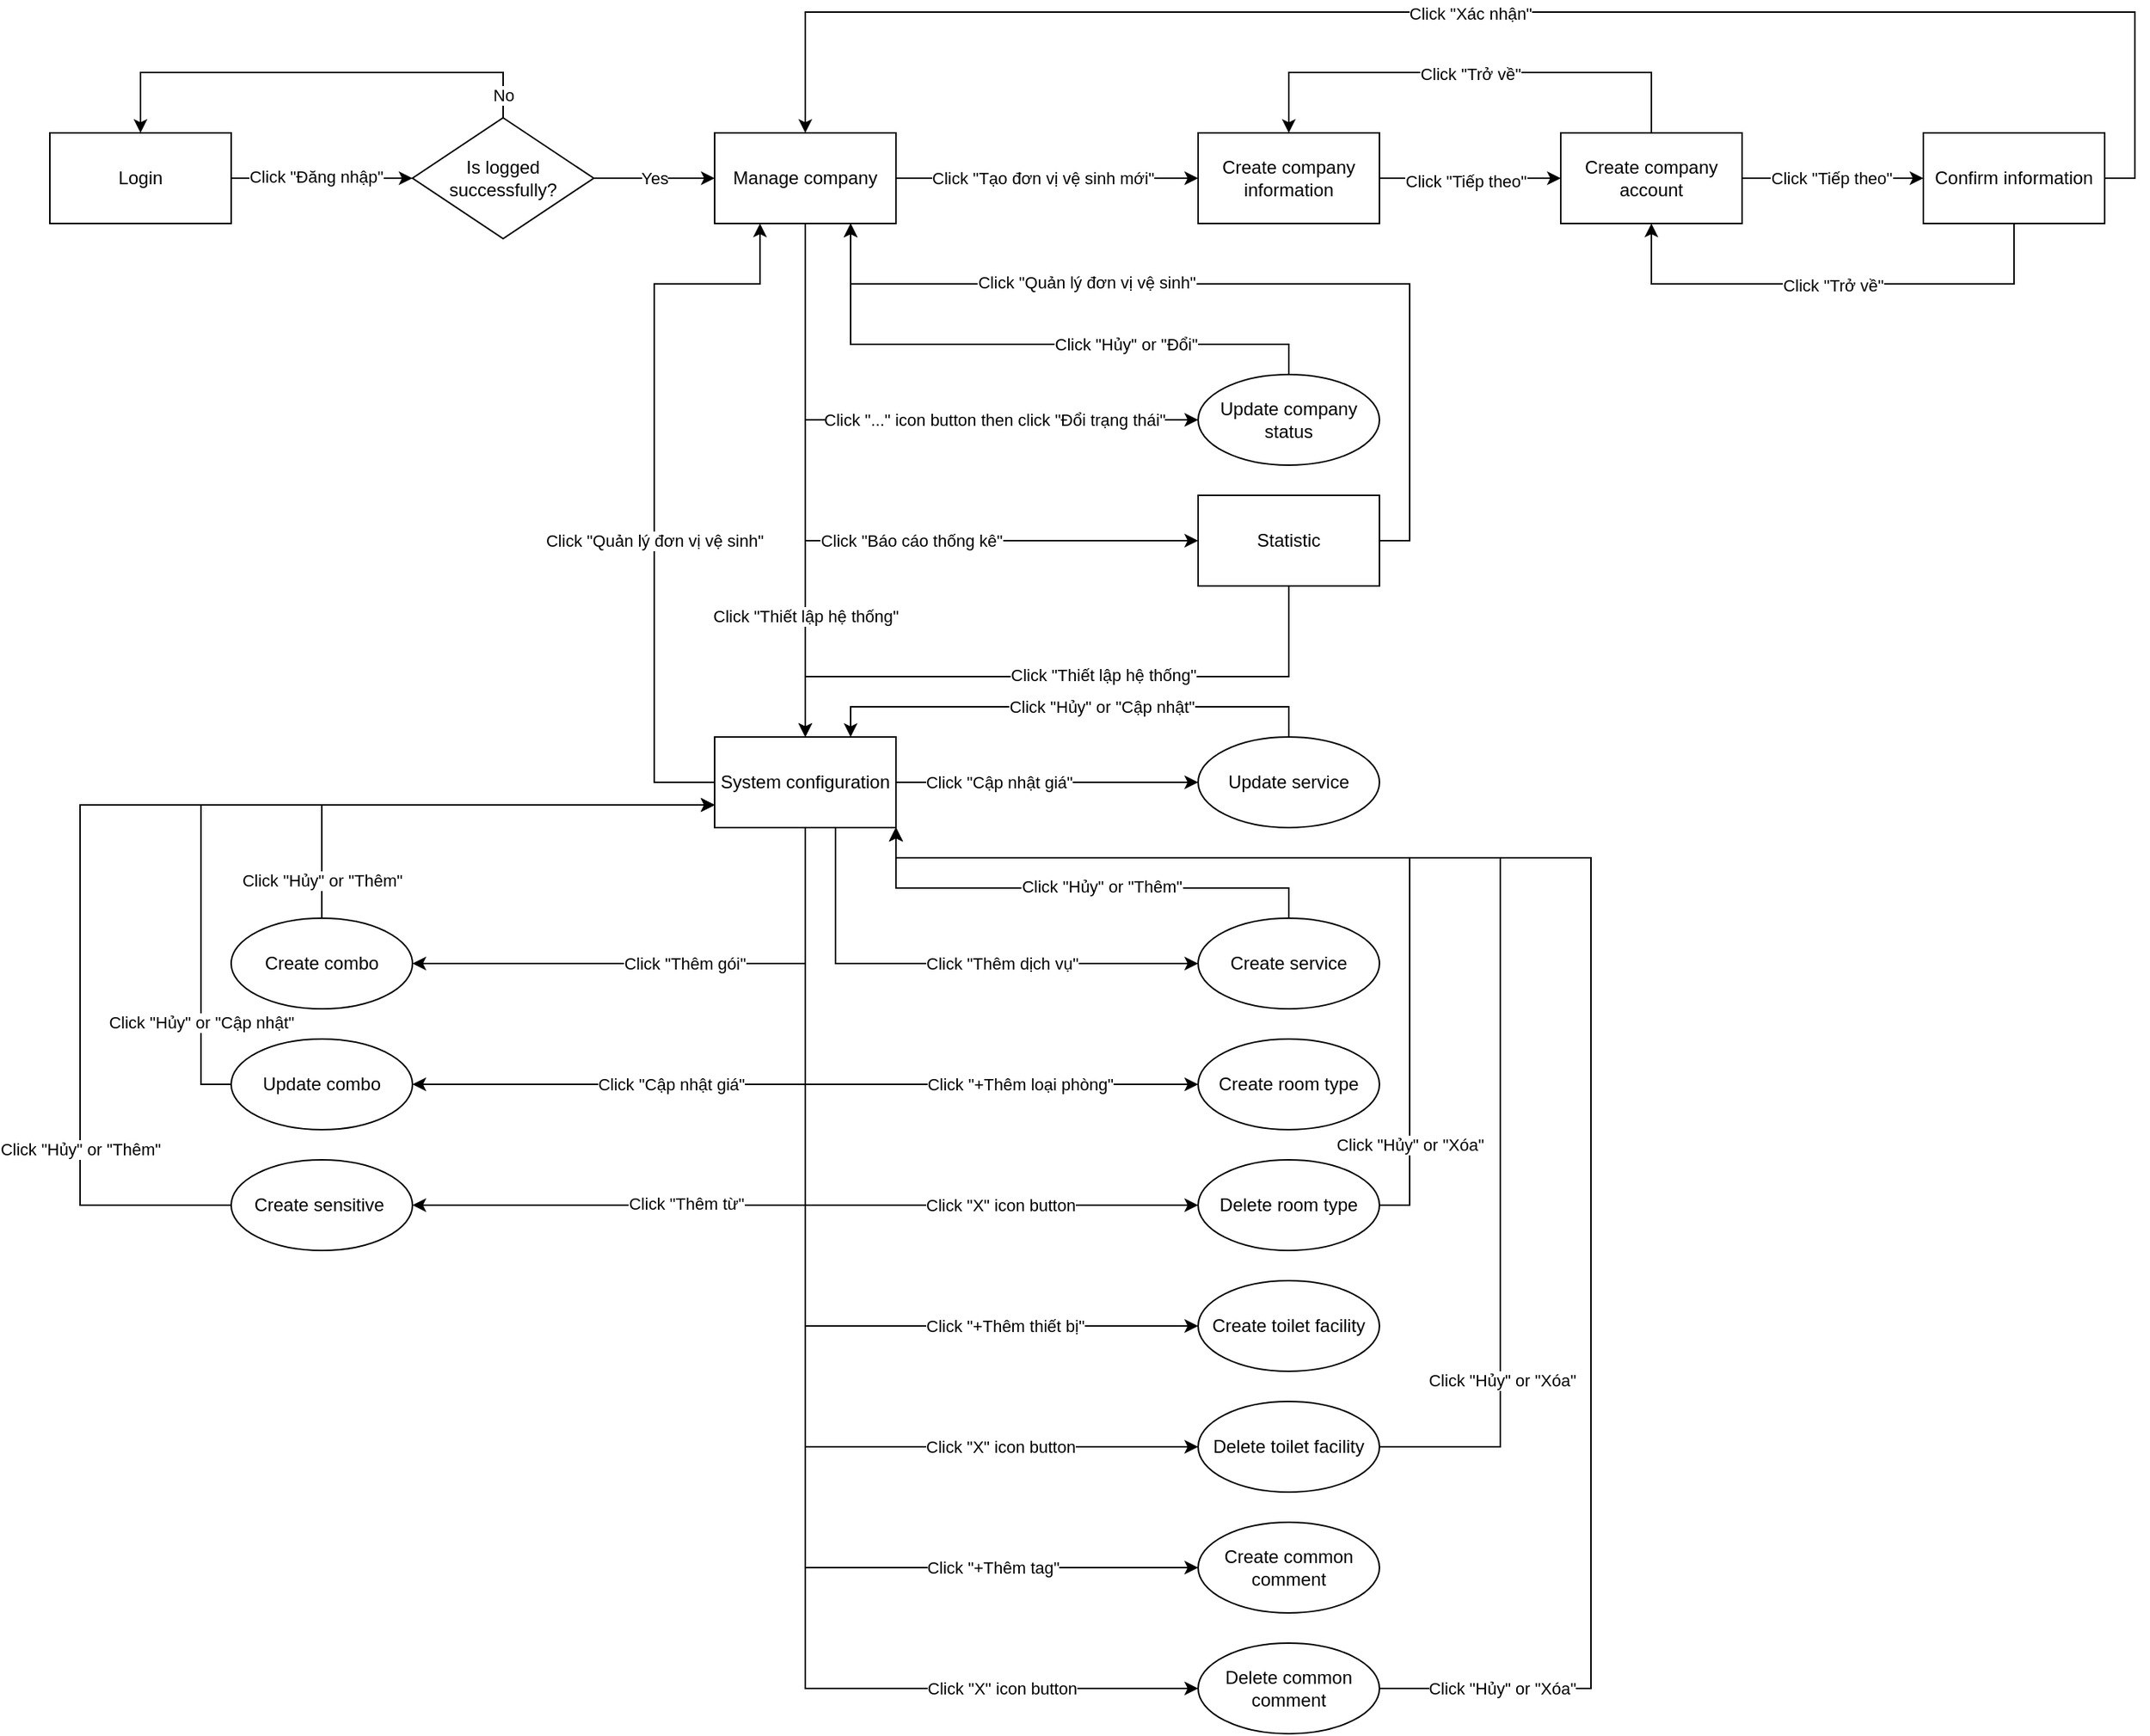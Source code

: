 <mxfile version="21.6.5" type="device" pages="17">
  <diagram name="Admin" id="VFQwfNigd27VgvE6VyB1">
    <mxGraphModel dx="3402" dy="1212" grid="1" gridSize="10" guides="1" tooltips="1" connect="1" arrows="1" fold="1" page="1" pageScale="1" pageWidth="850" pageHeight="1100" math="0" shadow="0">
      <root>
        <mxCell id="0" />
        <mxCell id="1" parent="0" />
        <mxCell id="MQ2C1aD48LuJvXCcdVxw-3" style="edgeStyle=orthogonalEdgeStyle;rounded=0;orthogonalLoop=1;jettySize=auto;html=1;exitX=1;exitY=0.5;exitDx=0;exitDy=0;entryX=0;entryY=0.5;entryDx=0;entryDy=0;" parent="1" source="MQ2C1aD48LuJvXCcdVxw-1" target="MQ2C1aD48LuJvXCcdVxw-2" edge="1">
          <mxGeometry relative="1" as="geometry" />
        </mxCell>
        <mxCell id="MQ2C1aD48LuJvXCcdVxw-9" value="Click &quot;Đăng nhập&quot;" style="edgeLabel;html=1;align=center;verticalAlign=middle;resizable=0;points=[];" parent="MQ2C1aD48LuJvXCcdVxw-3" vertex="1" connectable="0">
          <mxGeometry x="-0.283" y="1" relative="1" as="geometry">
            <mxPoint x="13" as="offset" />
          </mxGeometry>
        </mxCell>
        <mxCell id="MQ2C1aD48LuJvXCcdVxw-1" value="Login" style="rounded=0;whiteSpace=wrap;html=1;" parent="1" vertex="1">
          <mxGeometry y="160" width="120" height="60" as="geometry" />
        </mxCell>
        <mxCell id="MQ2C1aD48LuJvXCcdVxw-5" style="edgeStyle=orthogonalEdgeStyle;rounded=0;orthogonalLoop=1;jettySize=auto;html=1;exitX=1;exitY=0.5;exitDx=0;exitDy=0;entryX=0;entryY=0.5;entryDx=0;entryDy=0;" parent="1" source="MQ2C1aD48LuJvXCcdVxw-2" target="MQ2C1aD48LuJvXCcdVxw-4" edge="1">
          <mxGeometry relative="1" as="geometry" />
        </mxCell>
        <mxCell id="MQ2C1aD48LuJvXCcdVxw-7" value="Yes" style="edgeLabel;html=1;align=center;verticalAlign=middle;resizable=0;points=[];" parent="MQ2C1aD48LuJvXCcdVxw-5" vertex="1" connectable="0">
          <mxGeometry x="-0.23" relative="1" as="geometry">
            <mxPoint x="9" as="offset" />
          </mxGeometry>
        </mxCell>
        <mxCell id="MQ2C1aD48LuJvXCcdVxw-6" style="edgeStyle=orthogonalEdgeStyle;rounded=0;orthogonalLoop=1;jettySize=auto;html=1;exitX=0.5;exitY=0;exitDx=0;exitDy=0;entryX=0.5;entryY=0;entryDx=0;entryDy=0;" parent="1" source="MQ2C1aD48LuJvXCcdVxw-2" target="MQ2C1aD48LuJvXCcdVxw-1" edge="1">
          <mxGeometry relative="1" as="geometry">
            <Array as="points">
              <mxPoint x="300" y="120" />
              <mxPoint x="60" y="120" />
            </Array>
          </mxGeometry>
        </mxCell>
        <mxCell id="MQ2C1aD48LuJvXCcdVxw-8" value="No" style="edgeLabel;html=1;align=center;verticalAlign=middle;resizable=0;points=[];" parent="MQ2C1aD48LuJvXCcdVxw-6" vertex="1" connectable="0">
          <mxGeometry x="-0.836" relative="1" as="geometry">
            <mxPoint y="10" as="offset" />
          </mxGeometry>
        </mxCell>
        <mxCell id="MQ2C1aD48LuJvXCcdVxw-2" value="Is logged successfully?" style="rhombus;whiteSpace=wrap;html=1;" parent="1" vertex="1">
          <mxGeometry x="240" y="150" width="120" height="80" as="geometry" />
        </mxCell>
        <mxCell id="MQ2C1aD48LuJvXCcdVxw-11" style="edgeStyle=orthogonalEdgeStyle;rounded=0;orthogonalLoop=1;jettySize=auto;html=1;exitX=1;exitY=0.5;exitDx=0;exitDy=0;entryX=0;entryY=0.5;entryDx=0;entryDy=0;" parent="1" source="MQ2C1aD48LuJvXCcdVxw-4" target="MQ2C1aD48LuJvXCcdVxw-10" edge="1">
          <mxGeometry relative="1" as="geometry" />
        </mxCell>
        <mxCell id="MQ2C1aD48LuJvXCcdVxw-12" value="Click &quot;Tạo đơn vị vệ sinh&amp;nbsp;mới&quot;" style="edgeLabel;html=1;align=center;verticalAlign=middle;resizable=0;points=[];" parent="MQ2C1aD48LuJvXCcdVxw-11" vertex="1" connectable="0">
          <mxGeometry x="-0.283" y="2" relative="1" as="geometry">
            <mxPoint x="25" y="2" as="offset" />
          </mxGeometry>
        </mxCell>
        <mxCell id="MQ2C1aD48LuJvXCcdVxw-28" style="edgeStyle=orthogonalEdgeStyle;rounded=0;orthogonalLoop=1;jettySize=auto;html=1;exitX=0.5;exitY=1;exitDx=0;exitDy=0;entryX=0;entryY=0.5;entryDx=0;entryDy=0;" parent="1" source="MQ2C1aD48LuJvXCcdVxw-4" target="MQ2C1aD48LuJvXCcdVxw-27" edge="1">
          <mxGeometry relative="1" as="geometry" />
        </mxCell>
        <mxCell id="MQ2C1aD48LuJvXCcdVxw-29" value="Click &quot;...&quot; icon button then click &quot;Đổi trạng thái&quot;" style="edgeLabel;html=1;align=center;verticalAlign=middle;resizable=0;points=[];" parent="MQ2C1aD48LuJvXCcdVxw-28" vertex="1" connectable="0">
          <mxGeometry x="-0.121" y="1" relative="1" as="geometry">
            <mxPoint x="83" y="1" as="offset" />
          </mxGeometry>
        </mxCell>
        <mxCell id="MQ2C1aD48LuJvXCcdVxw-34" style="edgeStyle=orthogonalEdgeStyle;rounded=0;orthogonalLoop=1;jettySize=auto;html=1;exitX=0.5;exitY=1;exitDx=0;exitDy=0;entryX=0;entryY=0.5;entryDx=0;entryDy=0;" parent="1" source="MQ2C1aD48LuJvXCcdVxw-4" target="MQ2C1aD48LuJvXCcdVxw-33" edge="1">
          <mxGeometry relative="1" as="geometry" />
        </mxCell>
        <mxCell id="MQ2C1aD48LuJvXCcdVxw-35" value="Click &quot;Báo cáo thống kê&quot;" style="edgeLabel;html=1;align=center;verticalAlign=middle;resizable=0;points=[];" parent="MQ2C1aD48LuJvXCcdVxw-34" vertex="1" connectable="0">
          <mxGeometry x="0.296" y="1" relative="1" as="geometry">
            <mxPoint x="-25" y="1" as="offset" />
          </mxGeometry>
        </mxCell>
        <mxCell id="MQ2C1aD48LuJvXCcdVxw-37" style="edgeStyle=orthogonalEdgeStyle;rounded=0;orthogonalLoop=1;jettySize=auto;html=1;exitX=0.5;exitY=1;exitDx=0;exitDy=0;entryX=0.5;entryY=0;entryDx=0;entryDy=0;" parent="1" source="MQ2C1aD48LuJvXCcdVxw-4" target="MQ2C1aD48LuJvXCcdVxw-36" edge="1">
          <mxGeometry relative="1" as="geometry" />
        </mxCell>
        <mxCell id="MQ2C1aD48LuJvXCcdVxw-38" value="Click &quot;Thiết lập hệ thống&quot;" style="edgeLabel;html=1;align=center;verticalAlign=middle;resizable=0;points=[];" parent="MQ2C1aD48LuJvXCcdVxw-37" vertex="1" connectable="0">
          <mxGeometry x="0.672" y="1" relative="1" as="geometry">
            <mxPoint x="-1" y="-24" as="offset" />
          </mxGeometry>
        </mxCell>
        <mxCell id="MQ2C1aD48LuJvXCcdVxw-4" value="Manage company" style="rounded=0;whiteSpace=wrap;html=1;" parent="1" vertex="1">
          <mxGeometry x="440" y="160" width="120" height="60" as="geometry" />
        </mxCell>
        <mxCell id="MQ2C1aD48LuJvXCcdVxw-14" style="edgeStyle=orthogonalEdgeStyle;rounded=0;orthogonalLoop=1;jettySize=auto;html=1;exitX=1;exitY=0.5;exitDx=0;exitDy=0;entryX=0;entryY=0.5;entryDx=0;entryDy=0;" parent="1" source="MQ2C1aD48LuJvXCcdVxw-10" target="MQ2C1aD48LuJvXCcdVxw-13" edge="1">
          <mxGeometry relative="1" as="geometry" />
        </mxCell>
        <mxCell id="MQ2C1aD48LuJvXCcdVxw-15" value="Click &quot;Tiếp theo&quot;" style="edgeLabel;html=1;align=center;verticalAlign=middle;resizable=0;points=[];" parent="MQ2C1aD48LuJvXCcdVxw-14" vertex="1" connectable="0">
          <mxGeometry x="-0.283" y="-2" relative="1" as="geometry">
            <mxPoint x="14" as="offset" />
          </mxGeometry>
        </mxCell>
        <mxCell id="MQ2C1aD48LuJvXCcdVxw-10" value="Create company information" style="rounded=0;whiteSpace=wrap;html=1;" parent="1" vertex="1">
          <mxGeometry x="760" y="160" width="120" height="60" as="geometry" />
        </mxCell>
        <mxCell id="MQ2C1aD48LuJvXCcdVxw-17" style="edgeStyle=orthogonalEdgeStyle;rounded=0;orthogonalLoop=1;jettySize=auto;html=1;exitX=1;exitY=0.5;exitDx=0;exitDy=0;entryX=0;entryY=0.5;entryDx=0;entryDy=0;" parent="1" source="MQ2C1aD48LuJvXCcdVxw-13" target="MQ2C1aD48LuJvXCcdVxw-16" edge="1">
          <mxGeometry relative="1" as="geometry" />
        </mxCell>
        <mxCell id="MQ2C1aD48LuJvXCcdVxw-18" value="Click &quot;Tiếp theo&quot;" style="edgeLabel;html=1;align=center;verticalAlign=middle;resizable=0;points=[];" parent="MQ2C1aD48LuJvXCcdVxw-17" vertex="1" connectable="0">
          <mxGeometry x="0.161" relative="1" as="geometry">
            <mxPoint x="-11" as="offset" />
          </mxGeometry>
        </mxCell>
        <mxCell id="MQ2C1aD48LuJvXCcdVxw-19" style="edgeStyle=orthogonalEdgeStyle;rounded=0;orthogonalLoop=1;jettySize=auto;html=1;exitX=0.5;exitY=0;exitDx=0;exitDy=0;entryX=0.5;entryY=0;entryDx=0;entryDy=0;" parent="1" source="MQ2C1aD48LuJvXCcdVxw-13" target="MQ2C1aD48LuJvXCcdVxw-10" edge="1">
          <mxGeometry relative="1" as="geometry">
            <Array as="points">
              <mxPoint x="1060" y="120" />
              <mxPoint x="820" y="120" />
            </Array>
          </mxGeometry>
        </mxCell>
        <mxCell id="MQ2C1aD48LuJvXCcdVxw-20" value="Click &quot;Trở về&quot;" style="edgeLabel;html=1;align=center;verticalAlign=middle;resizable=0;points=[];" parent="MQ2C1aD48LuJvXCcdVxw-19" vertex="1" connectable="0">
          <mxGeometry x="0.127" y="1" relative="1" as="geometry">
            <mxPoint x="20" as="offset" />
          </mxGeometry>
        </mxCell>
        <mxCell id="MQ2C1aD48LuJvXCcdVxw-13" value="Create company account" style="rounded=0;whiteSpace=wrap;html=1;" parent="1" vertex="1">
          <mxGeometry x="1000" y="160" width="120" height="60" as="geometry" />
        </mxCell>
        <mxCell id="MQ2C1aD48LuJvXCcdVxw-21" style="edgeStyle=orthogonalEdgeStyle;rounded=0;orthogonalLoop=1;jettySize=auto;html=1;exitX=0.5;exitY=1;exitDx=0;exitDy=0;entryX=0.5;entryY=1;entryDx=0;entryDy=0;" parent="1" source="MQ2C1aD48LuJvXCcdVxw-16" target="MQ2C1aD48LuJvXCcdVxw-13" edge="1">
          <mxGeometry relative="1" as="geometry">
            <Array as="points">
              <mxPoint x="1300" y="260" />
              <mxPoint x="1060" y="260" />
            </Array>
          </mxGeometry>
        </mxCell>
        <mxCell id="MQ2C1aD48LuJvXCcdVxw-22" value="Click &quot;Trở về&quot;" style="edgeLabel;html=1;align=center;verticalAlign=middle;resizable=0;points=[];" parent="MQ2C1aD48LuJvXCcdVxw-21" vertex="1" connectable="0">
          <mxGeometry x="0.117" y="1" relative="1" as="geometry">
            <mxPoint x="18" as="offset" />
          </mxGeometry>
        </mxCell>
        <mxCell id="MQ2C1aD48LuJvXCcdVxw-23" style="edgeStyle=orthogonalEdgeStyle;rounded=0;orthogonalLoop=1;jettySize=auto;html=1;exitX=1;exitY=0.5;exitDx=0;exitDy=0;entryX=0.5;entryY=0;entryDx=0;entryDy=0;" parent="1" source="MQ2C1aD48LuJvXCcdVxw-16" target="MQ2C1aD48LuJvXCcdVxw-4" edge="1">
          <mxGeometry relative="1" as="geometry">
            <Array as="points">
              <mxPoint x="1380" y="190" />
              <mxPoint x="1380" y="80" />
              <mxPoint x="500" y="80" />
            </Array>
          </mxGeometry>
        </mxCell>
        <mxCell id="MQ2C1aD48LuJvXCcdVxw-24" value="Click &quot;Xác nhận&quot;" style="edgeLabel;html=1;align=center;verticalAlign=middle;resizable=0;points=[];" parent="MQ2C1aD48LuJvXCcdVxw-23" vertex="1" connectable="0">
          <mxGeometry x="-0.469" y="1" relative="1" as="geometry">
            <mxPoint x="-281" as="offset" />
          </mxGeometry>
        </mxCell>
        <mxCell id="MQ2C1aD48LuJvXCcdVxw-16" value="Confirm information" style="rounded=0;whiteSpace=wrap;html=1;" parent="1" vertex="1">
          <mxGeometry x="1240" y="160" width="120" height="60" as="geometry" />
        </mxCell>
        <mxCell id="MQ2C1aD48LuJvXCcdVxw-31" style="edgeStyle=orthogonalEdgeStyle;rounded=0;orthogonalLoop=1;jettySize=auto;html=1;exitX=0.5;exitY=0;exitDx=0;exitDy=0;entryX=0.75;entryY=1;entryDx=0;entryDy=0;" parent="1" source="MQ2C1aD48LuJvXCcdVxw-27" target="MQ2C1aD48LuJvXCcdVxw-4" edge="1">
          <mxGeometry relative="1" as="geometry">
            <Array as="points">
              <mxPoint x="820" y="300" />
              <mxPoint x="530" y="300" />
            </Array>
          </mxGeometry>
        </mxCell>
        <mxCell id="MQ2C1aD48LuJvXCcdVxw-32" value="Click &quot;Hủy&quot; or &quot;Đổi&quot;" style="edgeLabel;html=1;align=center;verticalAlign=middle;resizable=0;points=[];" parent="MQ2C1aD48LuJvXCcdVxw-31" vertex="1" connectable="0">
          <mxGeometry x="-0.146" y="-2" relative="1" as="geometry">
            <mxPoint x="38" y="2" as="offset" />
          </mxGeometry>
        </mxCell>
        <mxCell id="MQ2C1aD48LuJvXCcdVxw-27" value="Update company status" style="ellipse;whiteSpace=wrap;html=1;" parent="1" vertex="1">
          <mxGeometry x="760" y="320" width="120" height="60" as="geometry" />
        </mxCell>
        <mxCell id="MQ2C1aD48LuJvXCcdVxw-39" style="edgeStyle=orthogonalEdgeStyle;rounded=0;orthogonalLoop=1;jettySize=auto;html=1;exitX=0.5;exitY=1;exitDx=0;exitDy=0;" parent="1" source="MQ2C1aD48LuJvXCcdVxw-33" edge="1">
          <mxGeometry relative="1" as="geometry">
            <mxPoint x="500" y="560" as="targetPoint" />
            <Array as="points">
              <mxPoint x="820" y="520" />
              <mxPoint x="500" y="520" />
            </Array>
          </mxGeometry>
        </mxCell>
        <mxCell id="MQ2C1aD48LuJvXCcdVxw-40" value="Click &quot;Thiết lập hệ thống&quot;" style="edgeLabel;html=1;align=center;verticalAlign=middle;resizable=0;points=[];" parent="MQ2C1aD48LuJvXCcdVxw-39" vertex="1" connectable="0">
          <mxGeometry x="0.121" y="-1" relative="1" as="geometry">
            <mxPoint x="52" as="offset" />
          </mxGeometry>
        </mxCell>
        <mxCell id="MQ2C1aD48LuJvXCcdVxw-42" style="edgeStyle=orthogonalEdgeStyle;rounded=0;orthogonalLoop=1;jettySize=auto;html=1;exitX=1;exitY=0.5;exitDx=0;exitDy=0;entryX=0.75;entryY=1;entryDx=0;entryDy=0;" parent="1" source="MQ2C1aD48LuJvXCcdVxw-33" target="MQ2C1aD48LuJvXCcdVxw-4" edge="1">
          <mxGeometry relative="1" as="geometry">
            <Array as="points">
              <mxPoint x="900" y="430" />
              <mxPoint x="900" y="260" />
              <mxPoint x="530" y="260" />
            </Array>
          </mxGeometry>
        </mxCell>
        <mxCell id="MQ2C1aD48LuJvXCcdVxw-43" value="Click &quot;Quản lý đơn vị vệ sinh&quot;" style="edgeLabel;html=1;align=center;verticalAlign=middle;resizable=0;points=[];" parent="MQ2C1aD48LuJvXCcdVxw-42" vertex="1" connectable="0">
          <mxGeometry x="0.448" y="-1" relative="1" as="geometry">
            <mxPoint x="30" as="offset" />
          </mxGeometry>
        </mxCell>
        <mxCell id="MQ2C1aD48LuJvXCcdVxw-33" value="Statistic" style="rounded=0;whiteSpace=wrap;html=1;" parent="1" vertex="1">
          <mxGeometry x="760" y="400" width="120" height="60" as="geometry" />
        </mxCell>
        <mxCell id="MQ2C1aD48LuJvXCcdVxw-41" style="edgeStyle=orthogonalEdgeStyle;rounded=0;orthogonalLoop=1;jettySize=auto;html=1;exitX=0;exitY=0.5;exitDx=0;exitDy=0;entryX=0.25;entryY=1;entryDx=0;entryDy=0;" parent="1" source="MQ2C1aD48LuJvXCcdVxw-36" target="MQ2C1aD48LuJvXCcdVxw-4" edge="1">
          <mxGeometry relative="1" as="geometry">
            <Array as="points">
              <mxPoint x="400" y="590" />
              <mxPoint x="400" y="260" />
              <mxPoint x="470" y="260" />
            </Array>
          </mxGeometry>
        </mxCell>
        <mxCell id="MQ2C1aD48LuJvXCcdVxw-44" value="Click &quot;Quản lý đơn vị vệ sinh&quot;" style="edgeLabel;html=1;align=center;verticalAlign=middle;resizable=0;points=[];" parent="MQ2C1aD48LuJvXCcdVxw-41" vertex="1" connectable="0">
          <mxGeometry x="0.004" relative="1" as="geometry">
            <mxPoint y="41" as="offset" />
          </mxGeometry>
        </mxCell>
        <mxCell id="MQ2C1aD48LuJvXCcdVxw-46" style="edgeStyle=orthogonalEdgeStyle;rounded=0;orthogonalLoop=1;jettySize=auto;html=1;exitX=1;exitY=0.5;exitDx=0;exitDy=0;entryX=0;entryY=0.5;entryDx=0;entryDy=0;" parent="1" source="MQ2C1aD48LuJvXCcdVxw-36" target="MQ2C1aD48LuJvXCcdVxw-45" edge="1">
          <mxGeometry relative="1" as="geometry" />
        </mxCell>
        <mxCell id="MQ2C1aD48LuJvXCcdVxw-47" value="Click &quot;Cập nhật giá&quot;" style="edgeLabel;html=1;align=center;verticalAlign=middle;resizable=0;points=[];" parent="MQ2C1aD48LuJvXCcdVxw-46" vertex="1" connectable="0">
          <mxGeometry x="-0.312" y="3" relative="1" as="geometry">
            <mxPoint x="-1" y="3" as="offset" />
          </mxGeometry>
        </mxCell>
        <mxCell id="MQ2C1aD48LuJvXCcdVxw-51" style="edgeStyle=orthogonalEdgeStyle;rounded=0;orthogonalLoop=1;jettySize=auto;html=1;exitX=0.5;exitY=1;exitDx=0;exitDy=0;entryX=0;entryY=0.5;entryDx=0;entryDy=0;" parent="1" source="MQ2C1aD48LuJvXCcdVxw-36" target="MQ2C1aD48LuJvXCcdVxw-50" edge="1">
          <mxGeometry relative="1" as="geometry">
            <Array as="points">
              <mxPoint x="520" y="620" />
              <mxPoint x="520" y="710" />
            </Array>
          </mxGeometry>
        </mxCell>
        <mxCell id="MQ2C1aD48LuJvXCcdVxw-52" value="Click &quot;Thêm dịch vụ&quot;" style="edgeLabel;html=1;align=center;verticalAlign=middle;resizable=0;points=[];" parent="MQ2C1aD48LuJvXCcdVxw-51" vertex="1" connectable="0">
          <mxGeometry x="0.098" relative="1" as="geometry">
            <mxPoint x="28" as="offset" />
          </mxGeometry>
        </mxCell>
        <mxCell id="MQ2C1aD48LuJvXCcdVxw-56" style="edgeStyle=orthogonalEdgeStyle;rounded=0;orthogonalLoop=1;jettySize=auto;html=1;exitX=0.5;exitY=1;exitDx=0;exitDy=0;entryX=0;entryY=0.5;entryDx=0;entryDy=0;" parent="1" source="MQ2C1aD48LuJvXCcdVxw-36" target="MQ2C1aD48LuJvXCcdVxw-55" edge="1">
          <mxGeometry relative="1" as="geometry" />
        </mxCell>
        <mxCell id="MQ2C1aD48LuJvXCcdVxw-57" value="Click &quot;+Thêm loại phòng&quot;" style="edgeLabel;html=1;align=center;verticalAlign=middle;resizable=0;points=[];" parent="MQ2C1aD48LuJvXCcdVxw-56" vertex="1" connectable="0">
          <mxGeometry x="0.362" y="-2" relative="1" as="geometry">
            <mxPoint x="19" y="-2" as="offset" />
          </mxGeometry>
        </mxCell>
        <mxCell id="MQ2C1aD48LuJvXCcdVxw-59" style="edgeStyle=orthogonalEdgeStyle;rounded=0;orthogonalLoop=1;jettySize=auto;html=1;exitX=0.5;exitY=1;exitDx=0;exitDy=0;entryX=0;entryY=0.5;entryDx=0;entryDy=0;" parent="1" source="MQ2C1aD48LuJvXCcdVxw-36" target="MQ2C1aD48LuJvXCcdVxw-58" edge="1">
          <mxGeometry relative="1" as="geometry" />
        </mxCell>
        <mxCell id="MQ2C1aD48LuJvXCcdVxw-60" value="Click &quot;X&quot; icon button" style="edgeLabel;html=1;align=center;verticalAlign=middle;resizable=0;points=[];" parent="MQ2C1aD48LuJvXCcdVxw-59" vertex="1" connectable="0">
          <mxGeometry x="0.337" y="-2" relative="1" as="geometry">
            <mxPoint x="38" y="-2" as="offset" />
          </mxGeometry>
        </mxCell>
        <mxCell id="MQ2C1aD48LuJvXCcdVxw-67" style="edgeStyle=orthogonalEdgeStyle;rounded=0;orthogonalLoop=1;jettySize=auto;html=1;exitX=0.5;exitY=1;exitDx=0;exitDy=0;entryX=0;entryY=0.5;entryDx=0;entryDy=0;" parent="1" source="MQ2C1aD48LuJvXCcdVxw-36" target="MQ2C1aD48LuJvXCcdVxw-63" edge="1">
          <mxGeometry relative="1" as="geometry" />
        </mxCell>
        <mxCell id="-dcPNwQDWsQjml4yYUs9-1" value="Click &quot;+Thêm thiết bị&quot;" style="edgeLabel;html=1;align=center;verticalAlign=middle;resizable=0;points=[];" parent="MQ2C1aD48LuJvXCcdVxw-67" vertex="1" connectable="0">
          <mxGeometry x="0.522" y="-3" relative="1" as="geometry">
            <mxPoint x="13" y="-3" as="offset" />
          </mxGeometry>
        </mxCell>
        <mxCell id="MQ2C1aD48LuJvXCcdVxw-68" style="edgeStyle=orthogonalEdgeStyle;rounded=0;orthogonalLoop=1;jettySize=auto;html=1;exitX=0.5;exitY=1;exitDx=0;exitDy=0;entryX=0;entryY=0.5;entryDx=0;entryDy=0;" parent="1" source="MQ2C1aD48LuJvXCcdVxw-36" target="MQ2C1aD48LuJvXCcdVxw-64" edge="1">
          <mxGeometry relative="1" as="geometry" />
        </mxCell>
        <mxCell id="MQ2C1aD48LuJvXCcdVxw-75" value="Click &quot;X&quot; icon button" style="edgeLabel;html=1;align=center;verticalAlign=middle;resizable=0;points=[];" parent="MQ2C1aD48LuJvXCcdVxw-68" vertex="1" connectable="0">
          <mxGeometry x="0.557" y="-2" relative="1" as="geometry">
            <mxPoint x="17" y="-2" as="offset" />
          </mxGeometry>
        </mxCell>
        <mxCell id="MQ2C1aD48LuJvXCcdVxw-69" style="edgeStyle=orthogonalEdgeStyle;rounded=0;orthogonalLoop=1;jettySize=auto;html=1;exitX=0.5;exitY=1;exitDx=0;exitDy=0;entryX=0;entryY=0.5;entryDx=0;entryDy=0;" parent="1" source="MQ2C1aD48LuJvXCcdVxw-36" target="MQ2C1aD48LuJvXCcdVxw-65" edge="1">
          <mxGeometry relative="1" as="geometry" />
        </mxCell>
        <mxCell id="-dcPNwQDWsQjml4yYUs9-2" value="Click &quot;+Thêm tag&quot;" style="edgeLabel;html=1;align=center;verticalAlign=middle;resizable=0;points=[];" parent="MQ2C1aD48LuJvXCcdVxw-69" vertex="1" connectable="0">
          <mxGeometry x="0.584" y="-3" relative="1" as="geometry">
            <mxPoint x="20" y="-3" as="offset" />
          </mxGeometry>
        </mxCell>
        <mxCell id="MQ2C1aD48LuJvXCcdVxw-70" style="edgeStyle=orthogonalEdgeStyle;rounded=0;orthogonalLoop=1;jettySize=auto;html=1;exitX=0.5;exitY=1;exitDx=0;exitDy=0;entryX=0;entryY=0.5;entryDx=0;entryDy=0;" parent="1" source="MQ2C1aD48LuJvXCcdVxw-36" target="MQ2C1aD48LuJvXCcdVxw-66" edge="1">
          <mxGeometry relative="1" as="geometry" />
        </mxCell>
        <mxCell id="MQ2C1aD48LuJvXCcdVxw-76" value="Click &quot;X&quot; icon button" style="edgeLabel;html=1;align=center;verticalAlign=middle;resizable=0;points=[];" parent="MQ2C1aD48LuJvXCcdVxw-70" vertex="1" connectable="0">
          <mxGeometry x="0.651" y="1" relative="1" as="geometry">
            <mxPoint x="15" y="1" as="offset" />
          </mxGeometry>
        </mxCell>
        <mxCell id="MQ2C1aD48LuJvXCcdVxw-78" style="edgeStyle=orthogonalEdgeStyle;rounded=0;orthogonalLoop=1;jettySize=auto;html=1;exitX=0.5;exitY=1;exitDx=0;exitDy=0;entryX=1;entryY=0.5;entryDx=0;entryDy=0;" parent="1" source="MQ2C1aD48LuJvXCcdVxw-36" target="MQ2C1aD48LuJvXCcdVxw-77" edge="1">
          <mxGeometry relative="1" as="geometry" />
        </mxCell>
        <mxCell id="MQ2C1aD48LuJvXCcdVxw-81" value="Click &quot;Thêm gói&quot;" style="edgeLabel;html=1;align=center;verticalAlign=middle;resizable=0;points=[];" parent="MQ2C1aD48LuJvXCcdVxw-78" vertex="1" connectable="0">
          <mxGeometry x="0.541" y="-1" relative="1" as="geometry">
            <mxPoint x="99" y="1" as="offset" />
          </mxGeometry>
        </mxCell>
        <mxCell id="MQ2C1aD48LuJvXCcdVxw-84" style="edgeStyle=orthogonalEdgeStyle;rounded=0;orthogonalLoop=1;jettySize=auto;html=1;exitX=0.5;exitY=1;exitDx=0;exitDy=0;entryX=1;entryY=0.5;entryDx=0;entryDy=0;" parent="1" source="MQ2C1aD48LuJvXCcdVxw-36" target="MQ2C1aD48LuJvXCcdVxw-83" edge="1">
          <mxGeometry relative="1" as="geometry">
            <mxPoint x="250" y="790" as="targetPoint" />
          </mxGeometry>
        </mxCell>
        <mxCell id="MQ2C1aD48LuJvXCcdVxw-85" value="Click &quot;Cập nhật giá&quot;" style="edgeLabel;html=1;align=center;verticalAlign=middle;resizable=0;points=[];" parent="MQ2C1aD48LuJvXCcdVxw-84" vertex="1" connectable="0">
          <mxGeometry x="0.328" y="4" relative="1" as="geometry">
            <mxPoint x="26" y="-4" as="offset" />
          </mxGeometry>
        </mxCell>
        <mxCell id="MQ2C1aD48LuJvXCcdVxw-89" style="edgeStyle=orthogonalEdgeStyle;rounded=0;orthogonalLoop=1;jettySize=auto;html=1;exitX=0.5;exitY=1;exitDx=0;exitDy=0;entryX=1;entryY=0.5;entryDx=0;entryDy=0;" parent="1" source="MQ2C1aD48LuJvXCcdVxw-36" target="MQ2C1aD48LuJvXCcdVxw-88" edge="1">
          <mxGeometry relative="1" as="geometry" />
        </mxCell>
        <mxCell id="MQ2C1aD48LuJvXCcdVxw-92" value="Click &quot;Thêm từ&quot;" style="edgeLabel;html=1;align=center;verticalAlign=middle;resizable=0;points=[];" parent="MQ2C1aD48LuJvXCcdVxw-89" vertex="1" connectable="0">
          <mxGeometry x="0.363" y="-2" relative="1" as="geometry">
            <mxPoint x="18" y="1" as="offset" />
          </mxGeometry>
        </mxCell>
        <mxCell id="MQ2C1aD48LuJvXCcdVxw-36" value="System configuration" style="rounded=0;whiteSpace=wrap;html=1;" parent="1" vertex="1">
          <mxGeometry x="440" y="560" width="120" height="60" as="geometry" />
        </mxCell>
        <mxCell id="MQ2C1aD48LuJvXCcdVxw-48" style="edgeStyle=orthogonalEdgeStyle;rounded=0;orthogonalLoop=1;jettySize=auto;html=1;exitX=0.5;exitY=0;exitDx=0;exitDy=0;entryX=0.75;entryY=0;entryDx=0;entryDy=0;" parent="1" source="MQ2C1aD48LuJvXCcdVxw-45" target="MQ2C1aD48LuJvXCcdVxw-36" edge="1">
          <mxGeometry relative="1" as="geometry" />
        </mxCell>
        <mxCell id="MQ2C1aD48LuJvXCcdVxw-49" value="Click &quot;Hủy&quot; or &quot;Cập nhật&quot;" style="edgeLabel;html=1;align=center;verticalAlign=middle;resizable=0;points=[];" parent="MQ2C1aD48LuJvXCcdVxw-48" vertex="1" connectable="0">
          <mxGeometry x="0.179" relative="1" as="geometry">
            <mxPoint x="50" as="offset" />
          </mxGeometry>
        </mxCell>
        <mxCell id="MQ2C1aD48LuJvXCcdVxw-45" value="Update service" style="ellipse;whiteSpace=wrap;html=1;" parent="1" vertex="1">
          <mxGeometry x="760" y="560" width="120" height="60" as="geometry" />
        </mxCell>
        <mxCell id="MQ2C1aD48LuJvXCcdVxw-53" style="edgeStyle=orthogonalEdgeStyle;rounded=0;orthogonalLoop=1;jettySize=auto;html=1;exitX=0.5;exitY=0;exitDx=0;exitDy=0;entryX=1;entryY=1;entryDx=0;entryDy=0;" parent="1" source="MQ2C1aD48LuJvXCcdVxw-50" target="MQ2C1aD48LuJvXCcdVxw-36" edge="1">
          <mxGeometry relative="1" as="geometry">
            <Array as="points">
              <mxPoint x="820" y="660" />
              <mxPoint x="560" y="660" />
            </Array>
          </mxGeometry>
        </mxCell>
        <mxCell id="MQ2C1aD48LuJvXCcdVxw-54" value="Click &quot;Hủy&quot; or &quot;Thêm&quot;" style="edgeLabel;html=1;align=center;verticalAlign=middle;resizable=0;points=[];" parent="MQ2C1aD48LuJvXCcdVxw-53" vertex="1" connectable="0">
          <mxGeometry x="-0.144" y="2" relative="1" as="geometry">
            <mxPoint x="-7" y="-3" as="offset" />
          </mxGeometry>
        </mxCell>
        <mxCell id="MQ2C1aD48LuJvXCcdVxw-50" value="Create service" style="ellipse;whiteSpace=wrap;html=1;" parent="1" vertex="1">
          <mxGeometry x="760" y="680" width="120" height="60" as="geometry" />
        </mxCell>
        <mxCell id="MQ2C1aD48LuJvXCcdVxw-55" value="Create room type" style="ellipse;whiteSpace=wrap;html=1;" parent="1" vertex="1">
          <mxGeometry x="760" y="760" width="120" height="60" as="geometry" />
        </mxCell>
        <mxCell id="MQ2C1aD48LuJvXCcdVxw-61" style="edgeStyle=orthogonalEdgeStyle;rounded=0;orthogonalLoop=1;jettySize=auto;html=1;exitX=1;exitY=0.5;exitDx=0;exitDy=0;" parent="1" source="MQ2C1aD48LuJvXCcdVxw-58" edge="1">
          <mxGeometry relative="1" as="geometry">
            <mxPoint x="560" y="620" as="targetPoint" />
            <Array as="points">
              <mxPoint x="900" y="870" />
              <mxPoint x="900" y="640" />
              <mxPoint x="560" y="640" />
            </Array>
          </mxGeometry>
        </mxCell>
        <mxCell id="MQ2C1aD48LuJvXCcdVxw-62" value="Click &quot;Hủy&quot; or &quot;Xóa&quot;" style="edgeLabel;html=1;align=center;verticalAlign=middle;resizable=0;points=[];" parent="MQ2C1aD48LuJvXCcdVxw-61" vertex="1" connectable="0">
          <mxGeometry x="-0.774" relative="1" as="geometry">
            <mxPoint y="9" as="offset" />
          </mxGeometry>
        </mxCell>
        <mxCell id="MQ2C1aD48LuJvXCcdVxw-58" value="Delete room type" style="ellipse;whiteSpace=wrap;html=1;" parent="1" vertex="1">
          <mxGeometry x="760" y="840" width="120" height="60" as="geometry" />
        </mxCell>
        <mxCell id="MQ2C1aD48LuJvXCcdVxw-63" value="Create toilet facility" style="ellipse;whiteSpace=wrap;html=1;" parent="1" vertex="1">
          <mxGeometry x="760" y="920" width="120" height="60" as="geometry" />
        </mxCell>
        <mxCell id="MQ2C1aD48LuJvXCcdVxw-71" style="edgeStyle=orthogonalEdgeStyle;rounded=0;orthogonalLoop=1;jettySize=auto;html=1;exitX=1;exitY=0.5;exitDx=0;exitDy=0;entryX=1;entryY=1;entryDx=0;entryDy=0;" parent="1" source="MQ2C1aD48LuJvXCcdVxw-64" target="MQ2C1aD48LuJvXCcdVxw-36" edge="1">
          <mxGeometry relative="1" as="geometry">
            <Array as="points">
              <mxPoint x="960" y="1030" />
              <mxPoint x="960" y="640" />
              <mxPoint x="560" y="640" />
            </Array>
          </mxGeometry>
        </mxCell>
        <mxCell id="MQ2C1aD48LuJvXCcdVxw-72" value="Click &quot;Hủy&quot; or &quot;Xóa&quot;" style="edgeLabel;html=1;align=center;verticalAlign=middle;resizable=0;points=[];" parent="MQ2C1aD48LuJvXCcdVxw-71" vertex="1" connectable="0">
          <mxGeometry x="-0.712" y="-2" relative="1" as="geometry">
            <mxPoint x="-1" y="4" as="offset" />
          </mxGeometry>
        </mxCell>
        <mxCell id="MQ2C1aD48LuJvXCcdVxw-64" value="Delete toilet facility" style="ellipse;whiteSpace=wrap;html=1;" parent="1" vertex="1">
          <mxGeometry x="760" y="1000" width="120" height="60" as="geometry" />
        </mxCell>
        <mxCell id="MQ2C1aD48LuJvXCcdVxw-65" value="Create common comment" style="ellipse;whiteSpace=wrap;html=1;" parent="1" vertex="1">
          <mxGeometry x="760" y="1080" width="120" height="60" as="geometry" />
        </mxCell>
        <mxCell id="MQ2C1aD48LuJvXCcdVxw-73" style="edgeStyle=orthogonalEdgeStyle;rounded=0;orthogonalLoop=1;jettySize=auto;html=1;exitX=1;exitY=0.5;exitDx=0;exitDy=0;entryX=1;entryY=1;entryDx=0;entryDy=0;" parent="1" source="MQ2C1aD48LuJvXCcdVxw-66" target="MQ2C1aD48LuJvXCcdVxw-36" edge="1">
          <mxGeometry relative="1" as="geometry">
            <Array as="points">
              <mxPoint x="1020" y="1190" />
              <mxPoint x="1020" y="640" />
              <mxPoint x="560" y="640" />
            </Array>
          </mxGeometry>
        </mxCell>
        <mxCell id="MQ2C1aD48LuJvXCcdVxw-74" value="Click &quot;Hủy&quot; or &quot;Xóa&quot;" style="edgeLabel;html=1;align=center;verticalAlign=middle;resizable=0;points=[];" parent="MQ2C1aD48LuJvXCcdVxw-73" vertex="1" connectable="0">
          <mxGeometry x="-0.898" relative="1" as="geometry">
            <mxPoint x="21" as="offset" />
          </mxGeometry>
        </mxCell>
        <mxCell id="MQ2C1aD48LuJvXCcdVxw-66" value="Delete common comment" style="ellipse;whiteSpace=wrap;html=1;" parent="1" vertex="1">
          <mxGeometry x="760" y="1160" width="120" height="60" as="geometry" />
        </mxCell>
        <mxCell id="MQ2C1aD48LuJvXCcdVxw-79" style="edgeStyle=orthogonalEdgeStyle;rounded=0;orthogonalLoop=1;jettySize=auto;html=1;exitX=0.5;exitY=0;exitDx=0;exitDy=0;entryX=0;entryY=0.75;entryDx=0;entryDy=0;" parent="1" source="MQ2C1aD48LuJvXCcdVxw-77" target="MQ2C1aD48LuJvXCcdVxw-36" edge="1">
          <mxGeometry relative="1" as="geometry" />
        </mxCell>
        <mxCell id="MQ2C1aD48LuJvXCcdVxw-80" value="Click &quot;Hủy&quot; or &quot;Thêm&quot;" style="edgeLabel;html=1;align=center;verticalAlign=middle;resizable=0;points=[];" parent="MQ2C1aD48LuJvXCcdVxw-79" vertex="1" connectable="0">
          <mxGeometry x="-0.847" relative="1" as="geometry">
            <mxPoint as="offset" />
          </mxGeometry>
        </mxCell>
        <mxCell id="MQ2C1aD48LuJvXCcdVxw-77" value="Create combo" style="ellipse;whiteSpace=wrap;html=1;" parent="1" vertex="1">
          <mxGeometry x="120" y="680" width="120" height="60" as="geometry" />
        </mxCell>
        <mxCell id="MQ2C1aD48LuJvXCcdVxw-86" style="edgeStyle=orthogonalEdgeStyle;rounded=0;orthogonalLoop=1;jettySize=auto;html=1;exitX=0;exitY=0.5;exitDx=0;exitDy=0;entryX=0;entryY=0.75;entryDx=0;entryDy=0;" parent="1" source="MQ2C1aD48LuJvXCcdVxw-83" target="MQ2C1aD48LuJvXCcdVxw-36" edge="1">
          <mxGeometry relative="1" as="geometry" />
        </mxCell>
        <mxCell id="MQ2C1aD48LuJvXCcdVxw-87" value="Click &quot;Hủy&quot; or &quot;Cập nhật&quot;" style="edgeLabel;html=1;align=center;verticalAlign=middle;resizable=0;points=[];" parent="MQ2C1aD48LuJvXCcdVxw-86" vertex="1" connectable="0">
          <mxGeometry x="-0.775" relative="1" as="geometry">
            <mxPoint as="offset" />
          </mxGeometry>
        </mxCell>
        <mxCell id="MQ2C1aD48LuJvXCcdVxw-83" value="Update combo" style="ellipse;whiteSpace=wrap;html=1;" parent="1" vertex="1">
          <mxGeometry x="120" y="760" width="120" height="60" as="geometry" />
        </mxCell>
        <mxCell id="MQ2C1aD48LuJvXCcdVxw-90" style="edgeStyle=orthogonalEdgeStyle;rounded=0;orthogonalLoop=1;jettySize=auto;html=1;exitX=0;exitY=0.5;exitDx=0;exitDy=0;entryX=0;entryY=0.75;entryDx=0;entryDy=0;" parent="1" source="MQ2C1aD48LuJvXCcdVxw-88" target="MQ2C1aD48LuJvXCcdVxw-36" edge="1">
          <mxGeometry relative="1" as="geometry">
            <Array as="points">
              <mxPoint x="20" y="870" />
              <mxPoint x="20" y="605" />
            </Array>
          </mxGeometry>
        </mxCell>
        <mxCell id="MQ2C1aD48LuJvXCcdVxw-91" value="Click &quot;Hủy&quot; or &quot;Thêm&quot;" style="edgeLabel;html=1;align=center;verticalAlign=middle;resizable=0;points=[];" parent="MQ2C1aD48LuJvXCcdVxw-90" vertex="1" connectable="0">
          <mxGeometry x="-0.651" relative="1" as="geometry">
            <mxPoint as="offset" />
          </mxGeometry>
        </mxCell>
        <mxCell id="MQ2C1aD48LuJvXCcdVxw-88" value="Create sensitive&amp;nbsp;" style="ellipse;whiteSpace=wrap;html=1;" parent="1" vertex="1">
          <mxGeometry x="120" y="840" width="120" height="60" as="geometry" />
        </mxCell>
      </root>
    </mxGraphModel>
  </diagram>
  <diagram id="f9e0i90DeBnDzbDeLKzg" name="Admin-menu">
    <mxGraphModel dx="2284" dy="844" grid="1" gridSize="10" guides="1" tooltips="1" connect="1" arrows="1" fold="1" page="1" pageScale="1" pageWidth="850" pageHeight="1100" math="0" shadow="0">
      <root>
        <mxCell id="0" />
        <mxCell id="1" parent="0" />
        <mxCell id="dV8dA9yKux9oZhe_6Ml2-1" style="edgeStyle=orthogonalEdgeStyle;rounded=0;orthogonalLoop=1;jettySize=auto;html=1;exitX=0.5;exitY=1;exitDx=0;exitDy=0;entryX=0.5;entryY=0;entryDx=0;entryDy=0;" parent="1" source="dV8dA9yKux9oZhe_6Ml2-3" target="dV8dA9yKux9oZhe_6Ml2-8" edge="1">
          <mxGeometry relative="1" as="geometry" />
        </mxCell>
        <mxCell id="dV8dA9yKux9oZhe_6Ml2-2" value="Click &quot;Đăng nhập&quot;" style="edgeLabel;html=1;align=center;verticalAlign=middle;resizable=0;points=[];" parent="dV8dA9yKux9oZhe_6Ml2-1" vertex="1" connectable="0">
          <mxGeometry x="-0.283" y="1" relative="1" as="geometry">
            <mxPoint x="-1" y="5" as="offset" />
          </mxGeometry>
        </mxCell>
        <mxCell id="dV8dA9yKux9oZhe_6Ml2-3" value="Login" style="rounded=0;whiteSpace=wrap;html=1;" parent="1" vertex="1">
          <mxGeometry x="360" y="20" width="120" height="60" as="geometry" />
        </mxCell>
        <mxCell id="dV8dA9yKux9oZhe_6Ml2-4" style="edgeStyle=orthogonalEdgeStyle;rounded=0;orthogonalLoop=1;jettySize=auto;html=1;exitX=0.5;exitY=1;exitDx=0;exitDy=0;entryX=0.5;entryY=0;entryDx=0;entryDy=0;" parent="1" source="dV8dA9yKux9oZhe_6Ml2-8" target="eqDRIu1RKynX5ZSccigm-11" edge="1">
          <mxGeometry relative="1" as="geometry" />
        </mxCell>
        <mxCell id="dV8dA9yKux9oZhe_6Ml2-5" value="Yes" style="edgeLabel;html=1;align=center;verticalAlign=middle;resizable=0;points=[];" parent="dV8dA9yKux9oZhe_6Ml2-4" vertex="1" connectable="0">
          <mxGeometry x="-0.23" relative="1" as="geometry">
            <mxPoint y="1" as="offset" />
          </mxGeometry>
        </mxCell>
        <mxCell id="dV8dA9yKux9oZhe_6Ml2-6" style="edgeStyle=orthogonalEdgeStyle;rounded=0;orthogonalLoop=1;jettySize=auto;html=1;exitX=0;exitY=0.5;exitDx=0;exitDy=0;entryX=0;entryY=0.5;entryDx=0;entryDy=0;" parent="1" source="dV8dA9yKux9oZhe_6Ml2-8" target="dV8dA9yKux9oZhe_6Ml2-3" edge="1">
          <mxGeometry relative="1" as="geometry">
            <Array as="points">
              <mxPoint x="320" y="190" />
              <mxPoint x="320" y="50" />
            </Array>
          </mxGeometry>
        </mxCell>
        <mxCell id="dV8dA9yKux9oZhe_6Ml2-7" value="No" style="edgeLabel;html=1;align=center;verticalAlign=middle;resizable=0;points=[];" parent="dV8dA9yKux9oZhe_6Ml2-6" vertex="1" connectable="0">
          <mxGeometry x="-0.836" relative="1" as="geometry">
            <mxPoint x="-2" as="offset" />
          </mxGeometry>
        </mxCell>
        <mxCell id="dV8dA9yKux9oZhe_6Ml2-8" value="Is logged successfully?" style="rhombus;whiteSpace=wrap;html=1;" parent="1" vertex="1">
          <mxGeometry x="360" y="150" width="120" height="80" as="geometry" />
        </mxCell>
        <mxCell id="dV8dA9yKux9oZhe_6Ml2-17" value="Manage company&lt;br&gt;screen" style="rounded=0;whiteSpace=wrap;html=1;" parent="1" vertex="1">
          <mxGeometry x="-200" y="460" width="120" height="60" as="geometry" />
        </mxCell>
        <mxCell id="dV8dA9yKux9oZhe_6Ml2-63" value="System configuration&lt;br&gt;screen" style="rounded=0;whiteSpace=wrap;html=1;" parent="1" vertex="1">
          <mxGeometry x="920" y="460" width="120" height="60" as="geometry" />
        </mxCell>
        <mxCell id="eqDRIu1RKynX5ZSccigm-1" value="Statistics screen" style="rounded=0;whiteSpace=wrap;html=1;" parent="1" vertex="1">
          <mxGeometry x="80" y="460" width="120" height="60" as="geometry" />
        </mxCell>
        <mxCell id="eqDRIu1RKynX5ZSccigm-2" value="Manage check-in&lt;br&gt;screen" style="rounded=0;whiteSpace=wrap;html=1;" parent="1" vertex="1">
          <mxGeometry x="360" y="460" width="120" height="60" as="geometry" />
        </mxCell>
        <mxCell id="eqDRIu1RKynX5ZSccigm-3" value="Manage suggestion&lt;br&gt;screen" style="rounded=0;whiteSpace=wrap;html=1;" parent="1" vertex="1">
          <mxGeometry x="640" y="460" width="120" height="60" as="geometry" />
        </mxCell>
        <mxCell id="eqDRIu1RKynX5ZSccigm-12" style="edgeStyle=orthogonalEdgeStyle;rounded=0;orthogonalLoop=1;jettySize=auto;html=1;exitX=0.5;exitY=1;exitDx=0;exitDy=0;entryX=0.5;entryY=0;entryDx=0;entryDy=0;" parent="1" source="eqDRIu1RKynX5ZSccigm-11" target="dV8dA9yKux9oZhe_6Ml2-17" edge="1">
          <mxGeometry relative="1" as="geometry" />
        </mxCell>
        <mxCell id="eqDRIu1RKynX5ZSccigm-17" value="Click &quot;Quản lý đơn vị vê sinh&quot;" style="edgeLabel;html=1;align=center;verticalAlign=middle;resizable=0;points=[];" parent="eqDRIu1RKynX5ZSccigm-12" vertex="1" connectable="0">
          <mxGeometry x="0.879" y="-1" relative="1" as="geometry">
            <mxPoint x="1" y="11" as="offset" />
          </mxGeometry>
        </mxCell>
        <mxCell id="eqDRIu1RKynX5ZSccigm-13" style="edgeStyle=orthogonalEdgeStyle;rounded=0;orthogonalLoop=1;jettySize=auto;html=1;exitX=0.5;exitY=1;exitDx=0;exitDy=0;entryX=0.5;entryY=0;entryDx=0;entryDy=0;" parent="1" source="eqDRIu1RKynX5ZSccigm-11" target="eqDRIu1RKynX5ZSccigm-1" edge="1">
          <mxGeometry relative="1" as="geometry" />
        </mxCell>
        <mxCell id="eqDRIu1RKynX5ZSccigm-18" value="Click &quot;Báo cáo thống kê&quot;" style="edgeLabel;html=1;align=center;verticalAlign=middle;resizable=0;points=[];" parent="eqDRIu1RKynX5ZSccigm-13" vertex="1" connectable="0">
          <mxGeometry x="0.775" y="-1" relative="1" as="geometry">
            <mxPoint x="1" y="15" as="offset" />
          </mxGeometry>
        </mxCell>
        <mxCell id="eqDRIu1RKynX5ZSccigm-14" style="edgeStyle=orthogonalEdgeStyle;rounded=0;orthogonalLoop=1;jettySize=auto;html=1;exitX=0.5;exitY=1;exitDx=0;exitDy=0;entryX=0.5;entryY=0;entryDx=0;entryDy=0;" parent="1" source="eqDRIu1RKynX5ZSccigm-11" target="eqDRIu1RKynX5ZSccigm-2" edge="1">
          <mxGeometry relative="1" as="geometry" />
        </mxCell>
        <mxCell id="eqDRIu1RKynX5ZSccigm-19" value="Click &quot;Quản lý lượt khách&quot;" style="edgeLabel;html=1;align=center;verticalAlign=middle;resizable=0;points=[];" parent="eqDRIu1RKynX5ZSccigm-14" vertex="1" connectable="0">
          <mxGeometry x="0.217" y="1" relative="1" as="geometry">
            <mxPoint x="-1" y="17" as="offset" />
          </mxGeometry>
        </mxCell>
        <mxCell id="eqDRIu1RKynX5ZSccigm-15" style="edgeStyle=orthogonalEdgeStyle;rounded=0;orthogonalLoop=1;jettySize=auto;html=1;exitX=0.5;exitY=1;exitDx=0;exitDy=0;" parent="1" source="eqDRIu1RKynX5ZSccigm-11" target="eqDRIu1RKynX5ZSccigm-3" edge="1">
          <mxGeometry relative="1" as="geometry" />
        </mxCell>
        <mxCell id="eqDRIu1RKynX5ZSccigm-20" value="Click &quot;Quản lý gợi ý&quot;" style="edgeLabel;html=1;align=center;verticalAlign=middle;resizable=0;points=[];" parent="eqDRIu1RKynX5ZSccigm-15" vertex="1" connectable="0">
          <mxGeometry x="0.785" y="-2" relative="1" as="geometry">
            <mxPoint x="2" y="13" as="offset" />
          </mxGeometry>
        </mxCell>
        <mxCell id="eqDRIu1RKynX5ZSccigm-16" style="edgeStyle=orthogonalEdgeStyle;rounded=0;orthogonalLoop=1;jettySize=auto;html=1;exitX=0.5;exitY=1;exitDx=0;exitDy=0;" parent="1" source="eqDRIu1RKynX5ZSccigm-11" target="dV8dA9yKux9oZhe_6Ml2-63" edge="1">
          <mxGeometry relative="1" as="geometry" />
        </mxCell>
        <mxCell id="eqDRIu1RKynX5ZSccigm-21" value="Click &quot;Thiết lập hệ thống&quot;" style="edgeLabel;html=1;align=center;verticalAlign=middle;resizable=0;points=[];" parent="eqDRIu1RKynX5ZSccigm-16" vertex="1" connectable="0">
          <mxGeometry x="0.876" relative="1" as="geometry">
            <mxPoint y="12" as="offset" />
          </mxGeometry>
        </mxCell>
        <mxCell id="eqDRIu1RKynX5ZSccigm-11" value="Main menu" style="rounded=0;whiteSpace=wrap;html=1;" parent="1" vertex="1">
          <mxGeometry x="360" y="280" width="120" height="60" as="geometry" />
        </mxCell>
      </root>
    </mxGraphModel>
  </diagram>
  <diagram id="y7R2-DGL44tY--6McSmZ" name="Admin-company-management">
    <mxGraphModel dx="2284" dy="844" grid="1" gridSize="10" guides="1" tooltips="1" connect="1" arrows="1" fold="1" page="1" pageScale="1" pageWidth="850" pageHeight="1100" math="0" shadow="0">
      <root>
        <mxCell id="0" />
        <mxCell id="1" parent="0" />
        <mxCell id="QnVgw9hKq7vJdFWkC07M-2" style="edgeStyle=orthogonalEdgeStyle;rounded=0;orthogonalLoop=1;jettySize=auto;html=1;exitX=0.5;exitY=1;exitDx=0;exitDy=0;entryX=0;entryY=0.5;entryDx=0;entryDy=0;" parent="1" source="QnVgw9hKq7vJdFWkC07M-4" target="QnVgw9hKq7vJdFWkC07M-17" edge="1">
          <mxGeometry relative="1" as="geometry" />
        </mxCell>
        <mxCell id="QnVgw9hKq7vJdFWkC07M-3" value="Click &quot;...&quot; icon button then click &quot;Đổi trạng thái&quot;" style="edgeLabel;html=1;align=center;verticalAlign=middle;resizable=0;points=[];" parent="QnVgw9hKq7vJdFWkC07M-2" vertex="1" connectable="0">
          <mxGeometry x="-0.121" y="1" relative="1" as="geometry">
            <mxPoint x="83" y="1" as="offset" />
          </mxGeometry>
        </mxCell>
        <mxCell id="QnVgw9hKq7vJdFWkC07M-19" style="edgeStyle=orthogonalEdgeStyle;rounded=0;orthogonalLoop=1;jettySize=auto;html=1;exitX=1;exitY=0.5;exitDx=0;exitDy=0;entryX=0;entryY=0.5;entryDx=0;entryDy=0;" parent="1" source="QnVgw9hKq7vJdFWkC07M-4" target="QnVgw9hKq7vJdFWkC07M-6" edge="1">
          <mxGeometry relative="1" as="geometry" />
        </mxCell>
        <mxCell id="QnVgw9hKq7vJdFWkC07M-20" value="Click &quot;Tạo đơn vị vệ sinh&amp;nbsp;mới&quot;" style="edgeLabel;html=1;align=center;verticalAlign=middle;resizable=0;points=[];" parent="QnVgw9hKq7vJdFWkC07M-19" vertex="1" connectable="0">
          <mxGeometry x="-0.168" y="-1" relative="1" as="geometry">
            <mxPoint x="17" y="-1" as="offset" />
          </mxGeometry>
        </mxCell>
        <mxCell id="QnVgw9hKq7vJdFWkC07M-4" value="Manage company&lt;br&gt;screen" style="rounded=0;whiteSpace=wrap;html=1;" parent="1" vertex="1">
          <mxGeometry x="-210" y="160" width="120" height="60" as="geometry" />
        </mxCell>
        <mxCell id="QnVgw9hKq7vJdFWkC07M-21" style="edgeStyle=orthogonalEdgeStyle;rounded=0;orthogonalLoop=1;jettySize=auto;html=1;exitX=1;exitY=0.5;exitDx=0;exitDy=0;entryX=0;entryY=0.5;entryDx=0;entryDy=0;" parent="1" source="QnVgw9hKq7vJdFWkC07M-6" target="QnVgw9hKq7vJdFWkC07M-10" edge="1">
          <mxGeometry relative="1" as="geometry" />
        </mxCell>
        <mxCell id="QnVgw9hKq7vJdFWkC07M-23" value="Click &quot;Tiếp theo&quot;" style="edgeLabel;html=1;align=center;verticalAlign=middle;resizable=0;points=[];" parent="QnVgw9hKq7vJdFWkC07M-21" vertex="1" connectable="0">
          <mxGeometry x="-0.361" y="2" relative="1" as="geometry">
            <mxPoint x="19" y="2" as="offset" />
          </mxGeometry>
        </mxCell>
        <mxCell id="QnVgw9hKq7vJdFWkC07M-6" value="Create company information screen" style="rounded=0;whiteSpace=wrap;html=1;" parent="1" vertex="1">
          <mxGeometry x="110" y="160" width="120" height="60" as="geometry" />
        </mxCell>
        <mxCell id="QnVgw9hKq7vJdFWkC07M-8" style="edgeStyle=orthogonalEdgeStyle;rounded=0;orthogonalLoop=1;jettySize=auto;html=1;exitX=0.5;exitY=0;exitDx=0;exitDy=0;entryX=0.5;entryY=0;entryDx=0;entryDy=0;" parent="1" source="QnVgw9hKq7vJdFWkC07M-10" target="QnVgw9hKq7vJdFWkC07M-6" edge="1">
          <mxGeometry relative="1" as="geometry">
            <Array as="points">
              <mxPoint x="410" y="120" />
              <mxPoint x="170" y="120" />
            </Array>
          </mxGeometry>
        </mxCell>
        <mxCell id="QnVgw9hKq7vJdFWkC07M-9" value="Click &quot;Trở về&quot;" style="edgeLabel;html=1;align=center;verticalAlign=middle;resizable=0;points=[];" parent="QnVgw9hKq7vJdFWkC07M-8" vertex="1" connectable="0">
          <mxGeometry x="0.127" y="1" relative="1" as="geometry">
            <mxPoint x="20" as="offset" />
          </mxGeometry>
        </mxCell>
        <mxCell id="QnVgw9hKq7vJdFWkC07M-22" style="edgeStyle=orthogonalEdgeStyle;rounded=0;orthogonalLoop=1;jettySize=auto;html=1;exitX=1;exitY=0.5;exitDx=0;exitDy=0;entryX=0;entryY=0.5;entryDx=0;entryDy=0;" parent="1" source="QnVgw9hKq7vJdFWkC07M-10" target="QnVgw9hKq7vJdFWkC07M-14" edge="1">
          <mxGeometry relative="1" as="geometry" />
        </mxCell>
        <mxCell id="QnVgw9hKq7vJdFWkC07M-24" value="Click &quot;Tiếp theo&quot;" style="edgeLabel;html=1;align=center;verticalAlign=middle;resizable=0;points=[];" parent="QnVgw9hKq7vJdFWkC07M-22" vertex="1" connectable="0">
          <mxGeometry x="-0.347" y="1" relative="1" as="geometry">
            <mxPoint x="20" y="1" as="offset" />
          </mxGeometry>
        </mxCell>
        <mxCell id="QnVgw9hKq7vJdFWkC07M-10" value="Create company account screen" style="rounded=0;whiteSpace=wrap;html=1;" parent="1" vertex="1">
          <mxGeometry x="350" y="160" width="120" height="60" as="geometry" />
        </mxCell>
        <mxCell id="QnVgw9hKq7vJdFWkC07M-12" style="edgeStyle=orthogonalEdgeStyle;rounded=0;orthogonalLoop=1;jettySize=auto;html=1;exitX=1;exitY=0.5;exitDx=0;exitDy=0;entryX=0.5;entryY=0;entryDx=0;entryDy=0;" parent="1" source="QnVgw9hKq7vJdFWkC07M-14" target="QnVgw9hKq7vJdFWkC07M-4" edge="1">
          <mxGeometry relative="1" as="geometry">
            <Array as="points">
              <mxPoint x="730" y="190" />
              <mxPoint x="730" y="80" />
              <mxPoint x="-150" y="80" />
            </Array>
          </mxGeometry>
        </mxCell>
        <mxCell id="QnVgw9hKq7vJdFWkC07M-13" value="Click &quot;Xác nhận&quot;" style="edgeLabel;html=1;align=center;verticalAlign=middle;resizable=0;points=[];" parent="QnVgw9hKq7vJdFWkC07M-12" vertex="1" connectable="0">
          <mxGeometry x="-0.469" y="1" relative="1" as="geometry">
            <mxPoint x="-281" as="offset" />
          </mxGeometry>
        </mxCell>
        <mxCell id="yYWAx_6H3sQ1qsyK5job-1" style="edgeStyle=orthogonalEdgeStyle;rounded=0;orthogonalLoop=1;jettySize=auto;html=1;exitX=0.5;exitY=1;exitDx=0;exitDy=0;entryX=0.5;entryY=1;entryDx=0;entryDy=0;" parent="1" source="QnVgw9hKq7vJdFWkC07M-14" target="QnVgw9hKq7vJdFWkC07M-10" edge="1">
          <mxGeometry relative="1" as="geometry">
            <Array as="points">
              <mxPoint x="650" y="260" />
              <mxPoint x="410" y="260" />
            </Array>
          </mxGeometry>
        </mxCell>
        <mxCell id="yYWAx_6H3sQ1qsyK5job-2" value="Click &quot;Trở về&quot;" style="edgeLabel;html=1;align=center;verticalAlign=middle;resizable=0;points=[];" parent="yYWAx_6H3sQ1qsyK5job-1" vertex="1" connectable="0">
          <mxGeometry x="-0.13" relative="1" as="geometry">
            <mxPoint x="-21" as="offset" />
          </mxGeometry>
        </mxCell>
        <mxCell id="QnVgw9hKq7vJdFWkC07M-14" value="Confirm information&lt;br&gt;screen" style="rounded=0;whiteSpace=wrap;html=1;" parent="1" vertex="1">
          <mxGeometry x="590" y="160" width="120" height="60" as="geometry" />
        </mxCell>
        <mxCell id="QnVgw9hKq7vJdFWkC07M-15" style="edgeStyle=orthogonalEdgeStyle;rounded=0;orthogonalLoop=1;jettySize=auto;html=1;exitX=0.5;exitY=0;exitDx=0;exitDy=0;entryX=0.75;entryY=1;entryDx=0;entryDy=0;" parent="1" source="QnVgw9hKq7vJdFWkC07M-17" target="QnVgw9hKq7vJdFWkC07M-4" edge="1">
          <mxGeometry relative="1" as="geometry">
            <Array as="points">
              <mxPoint x="170" y="300" />
              <mxPoint x="-120" y="300" />
            </Array>
          </mxGeometry>
        </mxCell>
        <mxCell id="QnVgw9hKq7vJdFWkC07M-16" value="Click &quot;Hủy&quot; or &quot;Đổi&quot;" style="edgeLabel;html=1;align=center;verticalAlign=middle;resizable=0;points=[];" parent="QnVgw9hKq7vJdFWkC07M-15" vertex="1" connectable="0">
          <mxGeometry x="-0.146" y="-2" relative="1" as="geometry">
            <mxPoint x="38" y="2" as="offset" />
          </mxGeometry>
        </mxCell>
        <mxCell id="QnVgw9hKq7vJdFWkC07M-17" value="Update company status popup" style="ellipse;whiteSpace=wrap;html=1;" parent="1" vertex="1">
          <mxGeometry x="110" y="320" width="120" height="60" as="geometry" />
        </mxCell>
      </root>
    </mxGraphModel>
  </diagram>
  <diagram id="3trVnEYNzPRGjK7B_2lY" name="Admin-statistics">
    <mxGraphModel dx="1434" dy="844" grid="1" gridSize="10" guides="1" tooltips="1" connect="1" arrows="1" fold="1" page="1" pageScale="1" pageWidth="850" pageHeight="1100" math="0" shadow="0">
      <root>
        <mxCell id="0" />
        <mxCell id="1" parent="0" />
        <mxCell id="iWIFgQIHQp-QisQazofB-1" style="edgeStyle=orthogonalEdgeStyle;rounded=0;orthogonalLoop=1;jettySize=auto;html=1;exitX=0.5;exitY=1;exitDx=0;exitDy=0;" parent="1" source="12KEVfNV1IjQAodyynsD-1" target="iWIFgQIHQp-QisQazofB-2" edge="1">
          <mxGeometry relative="1" as="geometry">
            <mxPoint x="420" y="210" as="targetPoint" />
          </mxGeometry>
        </mxCell>
        <mxCell id="g9jxiFOlRDUZOlBTUv5M-1" value="Click &quot;...&quot; icon button then click &quot;Xem thông tin&quot;" style="edgeLabel;html=1;align=center;verticalAlign=middle;resizable=0;points=[];" parent="iWIFgQIHQp-QisQazofB-1" vertex="1" connectable="0">
          <mxGeometry x="-0.2" relative="1" as="geometry">
            <mxPoint y="10" as="offset" />
          </mxGeometry>
        </mxCell>
        <mxCell id="12KEVfNV1IjQAodyynsD-1" value="Statistics screen" style="rounded=0;whiteSpace=wrap;html=1;" parent="1" vertex="1">
          <mxGeometry x="360" y="40" width="120" height="60" as="geometry" />
        </mxCell>
        <mxCell id="iWIFgQIHQp-QisQazofB-2" value="Company statistic&lt;br&gt;screen" style="rounded=0;whiteSpace=wrap;html=1;" parent="1" vertex="1">
          <mxGeometry x="360" y="200" width="120" height="60" as="geometry" />
        </mxCell>
      </root>
    </mxGraphModel>
  </diagram>
  <diagram id="9DuDHnlD7bQZZ5QtCxdx" name="Admin-suggestion-management">
    <mxGraphModel dx="1434" dy="844" grid="1" gridSize="10" guides="1" tooltips="1" connect="1" arrows="1" fold="1" page="1" pageScale="1" pageWidth="850" pageHeight="1100" math="0" shadow="0">
      <root>
        <mxCell id="0" />
        <mxCell id="1" parent="0" />
        <mxCell id="gIdQoJBLKO5ncMunQ8y4-2" style="edgeStyle=orthogonalEdgeStyle;rounded=0;orthogonalLoop=1;jettySize=auto;html=1;exitX=0.5;exitY=1;exitDx=0;exitDy=0;entryX=0.5;entryY=0;entryDx=0;entryDy=0;" parent="1" source="8-1hS5NB0Jo2HuiAjL3y-1" target="gIdQoJBLKO5ncMunQ8y4-1" edge="1">
          <mxGeometry relative="1" as="geometry" />
        </mxCell>
        <mxCell id="gIdQoJBLKO5ncMunQ8y4-3" value="Click &quot;Vượt ngưỡng x quý liên tục&quot;" style="edgeLabel;html=1;align=center;verticalAlign=middle;resizable=0;points=[];" parent="gIdQoJBLKO5ncMunQ8y4-2" vertex="1" connectable="0">
          <mxGeometry x="-0.24" y="-1" relative="1" as="geometry">
            <mxPoint x="1" y="-8" as="offset" />
          </mxGeometry>
        </mxCell>
        <mxCell id="8-1hS5NB0Jo2HuiAjL3y-1" value="Manage suggestion&lt;br&gt;screen" style="rounded=0;whiteSpace=wrap;html=1;" parent="1" vertex="1">
          <mxGeometry x="360" y="40" width="120" height="60" as="geometry" />
        </mxCell>
        <mxCell id="g3CsCtIxQvf8Mii6ZCl7-2" style="edgeStyle=orthogonalEdgeStyle;rounded=0;orthogonalLoop=1;jettySize=auto;html=1;exitX=0.5;exitY=1;exitDx=0;exitDy=0;entryX=0.5;entryY=0;entryDx=0;entryDy=0;" parent="1" source="gIdQoJBLKO5ncMunQ8y4-1" target="g3CsCtIxQvf8Mii6ZCl7-1" edge="1">
          <mxGeometry relative="1" as="geometry" />
        </mxCell>
        <mxCell id="g3CsCtIxQvf8Mii6ZCl7-7" value="Click &quot;Đồng ý&quot;" style="edgeLabel;html=1;align=center;verticalAlign=middle;resizable=0;points=[];" parent="g3CsCtIxQvf8Mii6ZCl7-2" vertex="1" connectable="0">
          <mxGeometry x="-0.26" y="2" relative="1" as="geometry">
            <mxPoint x="-2" y="-7" as="offset" />
          </mxGeometry>
        </mxCell>
        <mxCell id="g3CsCtIxQvf8Mii6ZCl7-3" style="edgeStyle=orthogonalEdgeStyle;rounded=0;orthogonalLoop=1;jettySize=auto;html=1;exitX=1;exitY=0.5;exitDx=0;exitDy=0;entryX=1;entryY=0.5;entryDx=0;entryDy=0;" parent="1" source="gIdQoJBLKO5ncMunQ8y4-1" target="8-1hS5NB0Jo2HuiAjL3y-1" edge="1">
          <mxGeometry relative="1" as="geometry">
            <Array as="points">
              <mxPoint x="520" y="230" />
              <mxPoint x="520" y="70" />
            </Array>
          </mxGeometry>
        </mxCell>
        <mxCell id="g3CsCtIxQvf8Mii6ZCl7-6" value="Click &quot;Đóng&quot;" style="edgeLabel;html=1;align=center;verticalAlign=middle;resizable=0;points=[];" parent="g3CsCtIxQvf8Mii6ZCl7-3" vertex="1" connectable="0">
          <mxGeometry x="-0.267" y="-1" relative="1" as="geometry">
            <mxPoint y="10" as="offset" />
          </mxGeometry>
        </mxCell>
        <mxCell id="g3CsCtIxQvf8Mii6ZCl7-4" style="edgeStyle=orthogonalEdgeStyle;rounded=0;orthogonalLoop=1;jettySize=auto;html=1;exitX=0;exitY=0.5;exitDx=0;exitDy=0;entryX=0;entryY=0.5;entryDx=0;entryDy=0;" parent="1" source="gIdQoJBLKO5ncMunQ8y4-1" target="8-1hS5NB0Jo2HuiAjL3y-1" edge="1">
          <mxGeometry relative="1" as="geometry">
            <Array as="points">
              <mxPoint x="320" y="230" />
              <mxPoint x="320" y="70" />
            </Array>
          </mxGeometry>
        </mxCell>
        <mxCell id="g3CsCtIxQvf8Mii6ZCl7-5" value="Click &quot;Từ chối&quot;" style="edgeLabel;html=1;align=center;verticalAlign=middle;resizable=0;points=[];" parent="g3CsCtIxQvf8Mii6ZCl7-4" vertex="1" connectable="0">
          <mxGeometry x="-0.35" y="-3" relative="1" as="geometry">
            <mxPoint as="offset" />
          </mxGeometry>
        </mxCell>
        <mxCell id="gIdQoJBLKO5ncMunQ8y4-1" value="Suggestion popup" style="ellipse;whiteSpace=wrap;html=1;" parent="1" vertex="1">
          <mxGeometry x="360" y="200" width="120" height="60" as="geometry" />
        </mxCell>
        <mxCell id="g3CsCtIxQvf8Mii6ZCl7-1" value="Create company information screen" style="rounded=0;whiteSpace=wrap;html=1;" parent="1" vertex="1">
          <mxGeometry x="360" y="360" width="120" height="60" as="geometry" />
        </mxCell>
      </root>
    </mxGraphModel>
  </diagram>
  <diagram id="U7VOilnwpTV0jsV_vzk3" name="Admin-system-configuration">
    <mxGraphModel dx="2284" dy="1944" grid="1" gridSize="10" guides="1" tooltips="1" connect="1" arrows="1" fold="1" page="1" pageScale="1" pageWidth="850" pageHeight="1100" math="0" shadow="0">
      <root>
        <mxCell id="0" />
        <mxCell id="1" parent="0" />
        <mxCell id="G0ddtQ04t-YQoCUXB-jQ-6" style="edgeStyle=orthogonalEdgeStyle;rounded=0;orthogonalLoop=1;jettySize=auto;html=1;exitX=1;exitY=0.5;exitDx=0;exitDy=0;entryX=0;entryY=0.5;entryDx=0;entryDy=0;" parent="1" source="BPUF5_yHRSJyGLO86W4V-1" target="G0ddtQ04t-YQoCUXB-jQ-1" edge="1">
          <mxGeometry relative="1" as="geometry">
            <mxPoint x="-100" y="131" as="sourcePoint" />
          </mxGeometry>
        </mxCell>
        <mxCell id="G0ddtQ04t-YQoCUXB-jQ-9" value="Click &quot;Thêm thiết bị&quot;" style="edgeLabel;html=1;align=center;verticalAlign=middle;resizable=0;points=[];" parent="G0ddtQ04t-YQoCUXB-jQ-6" vertex="1" connectable="0">
          <mxGeometry x="0.507" y="1" relative="1" as="geometry">
            <mxPoint x="75" y="-5" as="offset" />
          </mxGeometry>
        </mxCell>
        <mxCell id="G0ddtQ04t-YQoCUXB-jQ-7" style="edgeStyle=orthogonalEdgeStyle;rounded=0;orthogonalLoop=1;jettySize=auto;html=1;exitX=1;exitY=0.5;exitDx=0;exitDy=0;entryX=0;entryY=0.5;entryDx=0;entryDy=0;" parent="1" source="BPUF5_yHRSJyGLO86W4V-1" target="G0ddtQ04t-YQoCUXB-jQ-5" edge="1">
          <mxGeometry relative="1" as="geometry">
            <mxPoint x="-100" y="131" as="sourcePoint" />
          </mxGeometry>
        </mxCell>
        <mxCell id="G0ddtQ04t-YQoCUXB-jQ-10" value="Click pencil icon" style="edgeLabel;html=1;align=center;verticalAlign=middle;resizable=0;points=[];" parent="G0ddtQ04t-YQoCUXB-jQ-7" vertex="1" connectable="0">
          <mxGeometry x="0.447" y="-5" relative="1" as="geometry">
            <mxPoint x="59" y="-5" as="offset" />
          </mxGeometry>
        </mxCell>
        <mxCell id="G0ddtQ04t-YQoCUXB-jQ-8" style="edgeStyle=orthogonalEdgeStyle;rounded=0;orthogonalLoop=1;jettySize=auto;html=1;exitX=1;exitY=0.5;exitDx=0;exitDy=0;entryX=0;entryY=0.5;entryDx=0;entryDy=0;" parent="1" source="BPUF5_yHRSJyGLO86W4V-1" target="G0ddtQ04t-YQoCUXB-jQ-2" edge="1">
          <mxGeometry relative="1" as="geometry">
            <mxPoint x="-100" y="131" as="sourcePoint" />
          </mxGeometry>
        </mxCell>
        <mxCell id="G0ddtQ04t-YQoCUXB-jQ-11" value="Click&amp;nbsp;recycle bin icon&amp;nbsp;" style="edgeLabel;html=1;align=center;verticalAlign=middle;resizable=0;points=[];" parent="G0ddtQ04t-YQoCUXB-jQ-8" vertex="1" connectable="0">
          <mxGeometry x="0.316" y="-2" relative="1" as="geometry">
            <mxPoint x="75" y="-19" as="offset" />
          </mxGeometry>
        </mxCell>
        <mxCell id="G0ddtQ04t-YQoCUXB-jQ-22" style="edgeStyle=orthogonalEdgeStyle;rounded=0;orthogonalLoop=1;jettySize=auto;html=1;exitX=1;exitY=0.5;exitDx=0;exitDy=0;entryX=0;entryY=0.5;entryDx=0;entryDy=0;" parent="1" source="BPUF5_yHRSJyGLO86W4V-1" target="G0ddtQ04t-YQoCUXB-jQ-19" edge="1">
          <mxGeometry relative="1" as="geometry">
            <mxPoint x="-100" y="131" as="sourcePoint" />
          </mxGeometry>
        </mxCell>
        <mxCell id="G0ddtQ04t-YQoCUXB-jQ-40" value="Click &quot;Thêm danh &lt;br&gt;mục đánh giá&quot;" style="edgeLabel;html=1;align=center;verticalAlign=middle;resizable=0;points=[];" parent="G0ddtQ04t-YQoCUXB-jQ-22" vertex="1" connectable="0">
          <mxGeometry x="0.482" y="-2" relative="1" as="geometry">
            <mxPoint x="19" y="-2" as="offset" />
          </mxGeometry>
        </mxCell>
        <mxCell id="G0ddtQ04t-YQoCUXB-jQ-23" style="edgeStyle=orthogonalEdgeStyle;rounded=0;orthogonalLoop=1;jettySize=auto;html=1;exitX=1;exitY=0.5;exitDx=0;exitDy=0;entryX=0;entryY=0.5;entryDx=0;entryDy=0;" parent="1" source="BPUF5_yHRSJyGLO86W4V-1" target="G0ddtQ04t-YQoCUXB-jQ-21" edge="1">
          <mxGeometry relative="1" as="geometry">
            <mxPoint x="-100" y="131" as="sourcePoint" />
          </mxGeometry>
        </mxCell>
        <mxCell id="G0ddtQ04t-YQoCUXB-jQ-24" style="edgeStyle=orthogonalEdgeStyle;rounded=0;orthogonalLoop=1;jettySize=auto;html=1;exitX=1;exitY=0.5;exitDx=0;exitDy=0;entryX=0;entryY=0.5;entryDx=0;entryDy=0;" parent="1" source="BPUF5_yHRSJyGLO86W4V-1" target="G0ddtQ04t-YQoCUXB-jQ-20" edge="1">
          <mxGeometry relative="1" as="geometry">
            <mxPoint x="-100" y="131" as="sourcePoint" />
          </mxGeometry>
        </mxCell>
        <mxCell id="G0ddtQ04t-YQoCUXB-jQ-28" style="edgeStyle=orthogonalEdgeStyle;rounded=0;orthogonalLoop=1;jettySize=auto;html=1;exitX=1;exitY=0.5;exitDx=0;exitDy=0;entryX=0;entryY=0.5;entryDx=0;entryDy=0;" parent="1" source="BPUF5_yHRSJyGLO86W4V-1" target="G0ddtQ04t-YQoCUXB-jQ-25" edge="1">
          <mxGeometry relative="1" as="geometry">
            <mxPoint x="-100" y="131" as="sourcePoint" />
          </mxGeometry>
        </mxCell>
        <mxCell id="G0ddtQ04t-YQoCUXB-jQ-45" value="Click &quot;Thêm gói&quot;" style="edgeLabel;html=1;align=center;verticalAlign=middle;resizable=0;points=[];" parent="G0ddtQ04t-YQoCUXB-jQ-28" vertex="1" connectable="0">
          <mxGeometry x="0.531" y="-1" relative="1" as="geometry">
            <mxPoint x="16" as="offset" />
          </mxGeometry>
        </mxCell>
        <mxCell id="G0ddtQ04t-YQoCUXB-jQ-29" style="edgeStyle=orthogonalEdgeStyle;rounded=0;orthogonalLoop=1;jettySize=auto;html=1;exitX=1;exitY=0.5;exitDx=0;exitDy=0;entryX=0;entryY=0.5;entryDx=0;entryDy=0;" parent="1" source="BPUF5_yHRSJyGLO86W4V-1" target="G0ddtQ04t-YQoCUXB-jQ-27" edge="1">
          <mxGeometry relative="1" as="geometry">
            <mxPoint x="-100" y="131" as="sourcePoint" />
          </mxGeometry>
        </mxCell>
        <mxCell id="G0ddtQ04t-YQoCUXB-jQ-30" style="edgeStyle=orthogonalEdgeStyle;rounded=0;orthogonalLoop=1;jettySize=auto;html=1;exitX=1;exitY=0.5;exitDx=0;exitDy=0;entryX=0;entryY=0.5;entryDx=0;entryDy=0;" parent="1" source="BPUF5_yHRSJyGLO86W4V-1" target="G0ddtQ04t-YQoCUXB-jQ-26" edge="1">
          <mxGeometry relative="1" as="geometry">
            <mxPoint x="-100" y="131" as="sourcePoint" />
          </mxGeometry>
        </mxCell>
        <mxCell id="G0ddtQ04t-YQoCUXB-jQ-34" style="edgeStyle=orthogonalEdgeStyle;rounded=0;orthogonalLoop=1;jettySize=auto;html=1;exitX=1;exitY=0.5;exitDx=0;exitDy=0;entryX=0;entryY=0.5;entryDx=0;entryDy=0;" parent="1" source="BPUF5_yHRSJyGLO86W4V-1" target="G0ddtQ04t-YQoCUXB-jQ-31" edge="1">
          <mxGeometry relative="1" as="geometry">
            <mxPoint x="-100" y="131" as="sourcePoint" />
          </mxGeometry>
        </mxCell>
        <mxCell id="G0ddtQ04t-YQoCUXB-jQ-65" value="Click &quot;Thêm từ&quot;" style="edgeLabel;html=1;align=center;verticalAlign=middle;resizable=0;points=[];" parent="G0ddtQ04t-YQoCUXB-jQ-34" vertex="1" connectable="0">
          <mxGeometry x="0.742" y="-2" relative="1" as="geometry">
            <mxPoint x="-2" y="-2" as="offset" />
          </mxGeometry>
        </mxCell>
        <mxCell id="G0ddtQ04t-YQoCUXB-jQ-35" style="edgeStyle=orthogonalEdgeStyle;rounded=0;orthogonalLoop=1;jettySize=auto;html=1;exitX=1;exitY=0.5;exitDx=0;exitDy=0;entryX=0;entryY=0.5;entryDx=0;entryDy=0;" parent="1" source="BPUF5_yHRSJyGLO86W4V-1" target="G0ddtQ04t-YQoCUXB-jQ-33" edge="1">
          <mxGeometry relative="1" as="geometry">
            <mxPoint x="-100" y="131" as="sourcePoint" />
          </mxGeometry>
        </mxCell>
        <mxCell id="G0ddtQ04t-YQoCUXB-jQ-36" style="edgeStyle=orthogonalEdgeStyle;rounded=0;orthogonalLoop=1;jettySize=auto;html=1;exitX=1;exitY=0.5;exitDx=0;exitDy=0;entryX=0;entryY=0.5;entryDx=0;entryDy=0;" parent="1" source="BPUF5_yHRSJyGLO86W4V-1" target="G0ddtQ04t-YQoCUXB-jQ-32" edge="1">
          <mxGeometry relative="1" as="geometry">
            <mxPoint x="-100" y="131" as="sourcePoint" />
          </mxGeometry>
        </mxCell>
        <mxCell id="BPUF5_yHRSJyGLO86W4V-1" value="System configuration&lt;br&gt;screen" style="rounded=0;whiteSpace=wrap;html=1;" parent="1" vertex="1">
          <mxGeometry x="-220" y="300" width="120" height="60" as="geometry" />
        </mxCell>
        <mxCell id="Uq9JxfW6cmTL8jp2qKNX-1" style="edgeStyle=orthogonalEdgeStyle;rounded=0;orthogonalLoop=1;jettySize=auto;html=1;exitX=1;exitY=0.5;exitDx=0;exitDy=0;entryX=0;entryY=0.5;entryDx=0;entryDy=0;" parent="1" source="BPUF5_yHRSJyGLO86W4V-1" target="Uq9JxfW6cmTL8jp2qKNX-5" edge="1">
          <mxGeometry relative="1" as="geometry">
            <mxPoint x="-100" y="131" as="sourcePoint" />
          </mxGeometry>
        </mxCell>
        <mxCell id="Uq9JxfW6cmTL8jp2qKNX-2" value="Click &quot;Cập nhật giá&quot;" style="edgeLabel;html=1;align=center;verticalAlign=middle;resizable=0;points=[];" parent="Uq9JxfW6cmTL8jp2qKNX-1" vertex="1" connectable="0">
          <mxGeometry x="-0.312" y="3" relative="1" as="geometry">
            <mxPoint x="76" y="-336" as="offset" />
          </mxGeometry>
        </mxCell>
        <mxCell id="Uq9JxfW6cmTL8jp2qKNX-3" style="edgeStyle=orthogonalEdgeStyle;rounded=0;orthogonalLoop=1;jettySize=auto;html=1;exitX=0.5;exitY=0;exitDx=0;exitDy=0;entryX=0.5;entryY=0;entryDx=0;entryDy=0;" parent="1" source="Uq9JxfW6cmTL8jp2qKNX-5" target="BPUF5_yHRSJyGLO86W4V-1" edge="1">
          <mxGeometry relative="1" as="geometry">
            <mxPoint x="-160" y="101" as="targetPoint" />
            <Array as="points">
              <mxPoint x="270" y="-159" />
              <mxPoint x="-160" y="-159" />
            </Array>
          </mxGeometry>
        </mxCell>
        <mxCell id="Uq9JxfW6cmTL8jp2qKNX-4" value="Click &quot;Hủy&quot; or &quot;Cập nhật&quot;" style="edgeLabel;html=1;align=center;verticalAlign=middle;resizable=0;points=[];" parent="Uq9JxfW6cmTL8jp2qKNX-3" vertex="1" connectable="0">
          <mxGeometry x="0.179" relative="1" as="geometry">
            <mxPoint x="301" y="-87" as="offset" />
          </mxGeometry>
        </mxCell>
        <mxCell id="Uq9JxfW6cmTL8jp2qKNX-5" value="Update service&lt;br&gt;popup" style="ellipse;whiteSpace=wrap;html=1;" parent="1" vertex="1">
          <mxGeometry x="210" y="-139" width="120" height="60" as="geometry" />
        </mxCell>
        <mxCell id="G0ddtQ04t-YQoCUXB-jQ-13" style="edgeStyle=orthogonalEdgeStyle;rounded=0;orthogonalLoop=1;jettySize=auto;html=1;exitX=1;exitY=0.5;exitDx=0;exitDy=0;entryX=0.5;entryY=0;entryDx=0;entryDy=0;" parent="1" source="G0ddtQ04t-YQoCUXB-jQ-1" target="BPUF5_yHRSJyGLO86W4V-1" edge="1">
          <mxGeometry relative="1" as="geometry">
            <mxPoint x="-160" y="101" as="targetPoint" />
            <Array as="points">
              <mxPoint x="340" y="-9" />
              <mxPoint x="340" y="-199" />
              <mxPoint x="-160" y="-199" />
            </Array>
          </mxGeometry>
        </mxCell>
        <mxCell id="G0ddtQ04t-YQoCUXB-jQ-14" value="Click &quot;Hủy&quot; or &quot;Tạo mới&quot;" style="edgeLabel;html=1;align=center;verticalAlign=middle;resizable=0;points=[];" parent="G0ddtQ04t-YQoCUXB-jQ-13" vertex="1" connectable="0">
          <mxGeometry x="-0.14" y="-2" relative="1" as="geometry">
            <mxPoint x="115" y="2" as="offset" />
          </mxGeometry>
        </mxCell>
        <mxCell id="G0ddtQ04t-YQoCUXB-jQ-1" value="Create toilet facility&lt;br&gt;popup" style="ellipse;whiteSpace=wrap;html=1;" parent="1" vertex="1">
          <mxGeometry x="210" y="-39" width="120" height="60" as="geometry" />
        </mxCell>
        <mxCell id="G0ddtQ04t-YQoCUXB-jQ-17" style="edgeStyle=orthogonalEdgeStyle;rounded=0;orthogonalLoop=1;jettySize=auto;html=1;exitX=1;exitY=0.5;exitDx=0;exitDy=0;entryX=0.5;entryY=0;entryDx=0;entryDy=0;" parent="1" source="G0ddtQ04t-YQoCUXB-jQ-2" target="BPUF5_yHRSJyGLO86W4V-1" edge="1">
          <mxGeometry relative="1" as="geometry">
            <mxPoint x="-160" y="101" as="targetPoint" />
            <Array as="points">
              <mxPoint x="360" y="131" />
              <mxPoint x="360" y="-279" />
              <mxPoint x="-160" y="-279" />
            </Array>
          </mxGeometry>
        </mxCell>
        <mxCell id="G0ddtQ04t-YQoCUXB-jQ-18" value="Click &quot;Hủy&quot; or &quot;Xác nhận&quot;" style="edgeLabel;html=1;align=center;verticalAlign=middle;resizable=0;points=[];" parent="G0ddtQ04t-YQoCUXB-jQ-17" vertex="1" connectable="0">
          <mxGeometry x="0.063" y="-1" relative="1" as="geometry">
            <mxPoint x="159" as="offset" />
          </mxGeometry>
        </mxCell>
        <mxCell id="G0ddtQ04t-YQoCUXB-jQ-2" value="Delete toilet facility&lt;br&gt;popup" style="ellipse;whiteSpace=wrap;html=1;" parent="1" vertex="1">
          <mxGeometry x="210" y="101" width="120" height="60" as="geometry" />
        </mxCell>
        <mxCell id="G0ddtQ04t-YQoCUXB-jQ-15" style="edgeStyle=orthogonalEdgeStyle;rounded=0;orthogonalLoop=1;jettySize=auto;html=1;exitX=1;exitY=0.5;exitDx=0;exitDy=0;" parent="1" source="G0ddtQ04t-YQoCUXB-jQ-5" target="BPUF5_yHRSJyGLO86W4V-1" edge="1">
          <mxGeometry relative="1" as="geometry">
            <mxPoint x="-160" y="101" as="targetPoint" />
            <Array as="points">
              <mxPoint x="350" y="61" />
              <mxPoint x="350" y="-239" />
              <mxPoint x="-160" y="-239" />
            </Array>
          </mxGeometry>
        </mxCell>
        <mxCell id="G0ddtQ04t-YQoCUXB-jQ-16" value="Click &quot;Hủy&quot; or &quot;Cập nhật&quot;" style="edgeLabel;html=1;align=center;verticalAlign=middle;resizable=0;points=[];" parent="G0ddtQ04t-YQoCUXB-jQ-15" vertex="1" connectable="0">
          <mxGeometry x="-0.084" y="1" relative="1" as="geometry">
            <mxPoint x="97" y="-2" as="offset" />
          </mxGeometry>
        </mxCell>
        <mxCell id="G0ddtQ04t-YQoCUXB-jQ-5" value="Update toilet facility&lt;br&gt;popup" style="ellipse;whiteSpace=wrap;html=1;" parent="1" vertex="1">
          <mxGeometry x="210" y="31" width="120" height="60" as="geometry" />
        </mxCell>
        <mxCell id="G0ddtQ04t-YQoCUXB-jQ-53" style="edgeStyle=orthogonalEdgeStyle;rounded=0;orthogonalLoop=1;jettySize=auto;html=1;exitX=1;exitY=0.5;exitDx=0;exitDy=0;entryX=0.5;entryY=0;entryDx=0;entryDy=0;" parent="1" source="G0ddtQ04t-YQoCUXB-jQ-19" target="BPUF5_yHRSJyGLO86W4V-1" edge="1">
          <mxGeometry relative="1" as="geometry">
            <mxPoint x="170" y="160" as="targetPoint" />
            <Array as="points">
              <mxPoint x="370" y="231" />
              <mxPoint x="370" y="-320" />
              <mxPoint x="-160" y="-320" />
            </Array>
          </mxGeometry>
        </mxCell>
        <mxCell id="G0ddtQ04t-YQoCUXB-jQ-19" value="Create common comment popup" style="ellipse;whiteSpace=wrap;html=1;" parent="1" vertex="1">
          <mxGeometry x="210" y="201" width="120" height="60" as="geometry" />
        </mxCell>
        <mxCell id="G0ddtQ04t-YQoCUXB-jQ-55" style="edgeStyle=orthogonalEdgeStyle;rounded=0;orthogonalLoop=1;jettySize=auto;html=1;exitX=1;exitY=0.5;exitDx=0;exitDy=0;entryX=0.5;entryY=0;entryDx=0;entryDy=0;" parent="1" source="G0ddtQ04t-YQoCUXB-jQ-20" target="BPUF5_yHRSJyGLO86W4V-1" edge="1">
          <mxGeometry relative="1" as="geometry">
            <Array as="points">
              <mxPoint x="390" y="371" />
              <mxPoint x="390" y="-400" />
              <mxPoint x="-160" y="-400" />
            </Array>
          </mxGeometry>
        </mxCell>
        <mxCell id="G0ddtQ04t-YQoCUXB-jQ-20" value="Delete common comment popup" style="ellipse;whiteSpace=wrap;html=1;" parent="1" vertex="1">
          <mxGeometry x="210" y="341" width="120" height="60" as="geometry" />
        </mxCell>
        <mxCell id="G0ddtQ04t-YQoCUXB-jQ-54" style="edgeStyle=orthogonalEdgeStyle;rounded=0;orthogonalLoop=1;jettySize=auto;html=1;exitX=1;exitY=0.5;exitDx=0;exitDy=0;entryX=0.5;entryY=0;entryDx=0;entryDy=0;" parent="1" source="G0ddtQ04t-YQoCUXB-jQ-21" target="BPUF5_yHRSJyGLO86W4V-1" edge="1">
          <mxGeometry relative="1" as="geometry">
            <Array as="points">
              <mxPoint x="380" y="301" />
              <mxPoint x="380" y="-360" />
              <mxPoint x="-160" y="-360" />
            </Array>
          </mxGeometry>
        </mxCell>
        <mxCell id="G0ddtQ04t-YQoCUXB-jQ-21" value="Update common comment popup" style="ellipse;whiteSpace=wrap;html=1;" parent="1" vertex="1">
          <mxGeometry x="210" y="271" width="120" height="60" as="geometry" />
        </mxCell>
        <mxCell id="G0ddtQ04t-YQoCUXB-jQ-51" style="edgeStyle=orthogonalEdgeStyle;rounded=0;orthogonalLoop=1;jettySize=auto;html=1;exitX=1;exitY=0.5;exitDx=0;exitDy=0;entryX=0.5;entryY=1;entryDx=0;entryDy=0;" parent="1" source="G0ddtQ04t-YQoCUXB-jQ-25" target="BPUF5_yHRSJyGLO86W4V-1" edge="1">
          <mxGeometry relative="1" as="geometry">
            <Array as="points">
              <mxPoint x="400" y="471" />
              <mxPoint x="400" y="1090" />
              <mxPoint x="-160" y="1090" />
            </Array>
          </mxGeometry>
        </mxCell>
        <mxCell id="G0ddtQ04t-YQoCUXB-jQ-25" value="Create combo&lt;br&gt;popup" style="ellipse;whiteSpace=wrap;html=1;" parent="1" vertex="1">
          <mxGeometry x="210" y="441" width="120" height="60" as="geometry" />
        </mxCell>
        <mxCell id="G0ddtQ04t-YQoCUXB-jQ-49" style="edgeStyle=orthogonalEdgeStyle;rounded=0;orthogonalLoop=1;jettySize=auto;html=1;exitX=1;exitY=0.5;exitDx=0;exitDy=0;entryX=0.5;entryY=1;entryDx=0;entryDy=0;" parent="1" source="G0ddtQ04t-YQoCUXB-jQ-26" target="BPUF5_yHRSJyGLO86W4V-1" edge="1">
          <mxGeometry relative="1" as="geometry">
            <Array as="points">
              <mxPoint x="380" y="611" />
              <mxPoint x="380" y="1010" />
              <mxPoint x="-160" y="1010" />
            </Array>
          </mxGeometry>
        </mxCell>
        <mxCell id="G0ddtQ04t-YQoCUXB-jQ-64" value="Click &quot;Hủy&quot; or &quot;Xác nhận&quot;" style="edgeLabel;html=1;align=center;verticalAlign=middle;resizable=0;points=[];" parent="G0ddtQ04t-YQoCUXB-jQ-49" vertex="1" connectable="0">
          <mxGeometry x="-0.187" y="-1" relative="1" as="geometry">
            <mxPoint x="-21" as="offset" />
          </mxGeometry>
        </mxCell>
        <mxCell id="G0ddtQ04t-YQoCUXB-jQ-26" value="Delete combo&lt;br&gt;popup" style="ellipse;whiteSpace=wrap;html=1;" parent="1" vertex="1">
          <mxGeometry x="210" y="581" width="120" height="60" as="geometry" />
        </mxCell>
        <mxCell id="G0ddtQ04t-YQoCUXB-jQ-50" style="edgeStyle=orthogonalEdgeStyle;rounded=0;orthogonalLoop=1;jettySize=auto;html=1;exitX=1;exitY=0.5;exitDx=0;exitDy=0;entryX=0.5;entryY=1;entryDx=0;entryDy=0;" parent="1" source="G0ddtQ04t-YQoCUXB-jQ-27" target="BPUF5_yHRSJyGLO86W4V-1" edge="1">
          <mxGeometry relative="1" as="geometry">
            <Array as="points">
              <mxPoint x="390" y="541" />
              <mxPoint x="390" y="1050" />
              <mxPoint x="-160" y="1050" />
            </Array>
          </mxGeometry>
        </mxCell>
        <mxCell id="G0ddtQ04t-YQoCUXB-jQ-27" value="Update combo&lt;br&gt;popup" style="ellipse;whiteSpace=wrap;html=1;" parent="1" vertex="1">
          <mxGeometry x="210" y="511" width="120" height="60" as="geometry" />
        </mxCell>
        <mxCell id="G0ddtQ04t-YQoCUXB-jQ-48" style="edgeStyle=orthogonalEdgeStyle;rounded=0;orthogonalLoop=1;jettySize=auto;html=1;exitX=1;exitY=0.5;exitDx=0;exitDy=0;entryX=0.5;entryY=1;entryDx=0;entryDy=0;" parent="1" source="G0ddtQ04t-YQoCUXB-jQ-31" target="BPUF5_yHRSJyGLO86W4V-1" edge="1">
          <mxGeometry relative="1" as="geometry">
            <Array as="points">
              <mxPoint x="370" y="711" />
              <mxPoint x="370" y="970" />
              <mxPoint x="-160" y="970" />
            </Array>
          </mxGeometry>
        </mxCell>
        <mxCell id="G0ddtQ04t-YQoCUXB-jQ-31" value="Create sensitive &lt;br&gt;word popup" style="ellipse;whiteSpace=wrap;html=1;" parent="1" vertex="1">
          <mxGeometry x="210" y="681" width="120" height="60" as="geometry" />
        </mxCell>
        <mxCell id="G0ddtQ04t-YQoCUXB-jQ-46" style="edgeStyle=orthogonalEdgeStyle;rounded=0;orthogonalLoop=1;jettySize=auto;html=1;exitX=1;exitY=0.5;exitDx=0;exitDy=0;entryX=0.5;entryY=1;entryDx=0;entryDy=0;" parent="1" source="G0ddtQ04t-YQoCUXB-jQ-32" target="BPUF5_yHRSJyGLO86W4V-1" edge="1">
          <mxGeometry relative="1" as="geometry">
            <Array as="points">
              <mxPoint x="350" y="851" />
              <mxPoint x="350" y="890" />
              <mxPoint x="-160" y="890" />
            </Array>
          </mxGeometry>
        </mxCell>
        <mxCell id="G0ddtQ04t-YQoCUXB-jQ-32" value="Delete sensitive &lt;br&gt;word popup" style="ellipse;whiteSpace=wrap;html=1;" parent="1" vertex="1">
          <mxGeometry x="210" y="821" width="120" height="60" as="geometry" />
        </mxCell>
        <mxCell id="G0ddtQ04t-YQoCUXB-jQ-47" style="edgeStyle=orthogonalEdgeStyle;rounded=0;orthogonalLoop=1;jettySize=auto;html=1;exitX=1;exitY=0.5;exitDx=0;exitDy=0;entryX=0.5;entryY=1;entryDx=0;entryDy=0;" parent="1" source="G0ddtQ04t-YQoCUXB-jQ-33" target="BPUF5_yHRSJyGLO86W4V-1" edge="1">
          <mxGeometry relative="1" as="geometry">
            <Array as="points">
              <mxPoint x="360" y="781" />
              <mxPoint x="360" y="930" />
              <mxPoint x="-160" y="930" />
            </Array>
          </mxGeometry>
        </mxCell>
        <mxCell id="G0ddtQ04t-YQoCUXB-jQ-33" value="Update sensitive word popup" style="ellipse;whiteSpace=wrap;html=1;" parent="1" vertex="1">
          <mxGeometry x="210" y="751" width="120" height="60" as="geometry" />
        </mxCell>
        <mxCell id="G0ddtQ04t-YQoCUXB-jQ-41" value="Click pencil icon" style="edgeLabel;html=1;align=center;verticalAlign=middle;resizable=0;points=[];" parent="1" vertex="1" connectable="0">
          <mxGeometry x="119.0" y="301.003" as="geometry" />
        </mxCell>
        <mxCell id="G0ddtQ04t-YQoCUXB-jQ-42" value="Click&amp;nbsp;recycle bin icon&amp;nbsp;" style="edgeLabel;html=1;align=center;verticalAlign=middle;resizable=0;points=[];" parent="1" vertex="1" connectable="0">
          <mxGeometry x="131" y="371.0" as="geometry" />
        </mxCell>
        <mxCell id="G0ddtQ04t-YQoCUXB-jQ-43" value="Click pencil icon" style="edgeLabel;html=1;align=center;verticalAlign=middle;resizable=0;points=[];" parent="1" vertex="1" connectable="0">
          <mxGeometry x="119.0" y="540.003" as="geometry" />
        </mxCell>
        <mxCell id="G0ddtQ04t-YQoCUXB-jQ-44" value="Click&amp;nbsp;recycle bin icon&amp;nbsp;" style="edgeLabel;html=1;align=center;verticalAlign=middle;resizable=0;points=[];" parent="1" vertex="1" connectable="0">
          <mxGeometry x="133" y="610.0" as="geometry" />
        </mxCell>
        <mxCell id="G0ddtQ04t-YQoCUXB-jQ-56" value="Click &quot;Hủy&quot; or &quot;Tạo mới&quot;" style="edgeLabel;html=1;align=center;verticalAlign=middle;resizable=0;points=[];" parent="1" vertex="1" connectable="0">
          <mxGeometry x="138" y="-320" as="geometry" />
        </mxCell>
        <mxCell id="G0ddtQ04t-YQoCUXB-jQ-57" value="Click &quot;Hủy&quot; or &quot;Xác nhận&quot;" style="edgeLabel;html=1;align=center;verticalAlign=middle;resizable=0;points=[];" parent="1" vertex="1" connectable="0">
          <mxGeometry x="141.17" y="-400" as="geometry" />
        </mxCell>
        <mxCell id="G0ddtQ04t-YQoCUXB-jQ-58" value="Click &quot;Hủy&quot; or &quot;Cập nhật&quot;" style="edgeLabel;html=1;align=center;verticalAlign=middle;resizable=0;points=[];" parent="1" vertex="1" connectable="0">
          <mxGeometry x="140.003" y="-360" as="geometry" />
        </mxCell>
        <mxCell id="G0ddtQ04t-YQoCUXB-jQ-59" value="Click &quot;Hủy&quot; or &quot;Xác nhận&quot;" style="edgeLabel;html=1;align=center;verticalAlign=middle;resizable=0;points=[];" parent="1" vertex="1" connectable="0">
          <mxGeometry x="300.0" y="-180" as="geometry">
            <mxPoint x="-158" y="1070" as="offset" />
          </mxGeometry>
        </mxCell>
        <mxCell id="G0ddtQ04t-YQoCUXB-jQ-60" value="Click &quot;Hủy&quot; or &quot;Tạo mới&quot;" style="edgeLabel;html=1;align=center;verticalAlign=middle;resizable=0;points=[];" parent="1" vertex="1" connectable="0">
          <mxGeometry x="139" y="970" as="geometry" />
        </mxCell>
        <mxCell id="G0ddtQ04t-YQoCUXB-jQ-61" value="Click &quot;Hủy&quot; or &quot;Cập nhật&quot;" style="edgeLabel;html=1;align=center;verticalAlign=middle;resizable=0;points=[];" parent="1" vertex="1" connectable="0">
          <mxGeometry x="140.173" y="930" as="geometry" />
        </mxCell>
        <mxCell id="G0ddtQ04t-YQoCUXB-jQ-62" value="Click &quot;Hủy&quot; or &quot;Tạo mới&quot;" style="edgeLabel;html=1;align=center;verticalAlign=middle;resizable=0;points=[];" parent="1" vertex="1" connectable="0">
          <mxGeometry x="136.83" y="1090" as="geometry" />
        </mxCell>
        <mxCell id="G0ddtQ04t-YQoCUXB-jQ-63" value="Click &quot;Hủy&quot; or &quot;Cập nhật&quot;" style="edgeLabel;html=1;align=center;verticalAlign=middle;resizable=0;points=[];" parent="1" vertex="1" connectable="0">
          <mxGeometry x="140.003" y="1050" as="geometry" />
        </mxCell>
        <mxCell id="G0ddtQ04t-YQoCUXB-jQ-66" value="Click pencil icon" style="edgeLabel;html=1;align=center;verticalAlign=middle;resizable=0;points=[];" parent="1" vertex="1" connectable="0">
          <mxGeometry x="119.0" y="780.003" as="geometry" />
        </mxCell>
        <mxCell id="G0ddtQ04t-YQoCUXB-jQ-67" value="Click&amp;nbsp;recycle bin icon&amp;nbsp;" style="edgeLabel;html=1;align=center;verticalAlign=middle;resizable=0;points=[];" parent="1" vertex="1" connectable="0">
          <mxGeometry x="133" y="850.0" as="geometry" />
        </mxCell>
      </root>
    </mxGraphModel>
  </diagram>
  <diagram id="FB9kAi2ez8fxYwlQYhig" name="Admin-service-management">
    <mxGraphModel dx="1434" dy="1944" grid="1" gridSize="10" guides="1" tooltips="1" connect="1" arrows="1" fold="1" page="1" pageScale="1" pageWidth="850" pageHeight="1100" math="0" shadow="0">
      <root>
        <mxCell id="0" />
        <mxCell id="1" parent="0" />
        <mxCell id="P37dUFUrMxxDQH7z8gHe-75" style="edgeStyle=orthogonalEdgeStyle;rounded=0;orthogonalLoop=1;jettySize=auto;html=1;exitX=1;exitY=0.5;exitDx=0;exitDy=0;" edge="1" parent="1" source="P37dUFUrMxxDQH7z8gHe-19" target="P37dUFUrMxxDQH7z8gHe-24">
          <mxGeometry relative="1" as="geometry" />
        </mxCell>
        <mxCell id="QwvsT7MHmucI3K7z-vCz-1" value="Click &quot;Cập nhật giá&quot;" style="edgeLabel;html=1;align=center;verticalAlign=middle;resizable=0;points=[];" vertex="1" connectable="0" parent="P37dUFUrMxxDQH7z8gHe-75">
          <mxGeometry x="-0.129" relative="1" as="geometry">
            <mxPoint x="25" as="offset" />
          </mxGeometry>
        </mxCell>
        <mxCell id="P37dUFUrMxxDQH7z8gHe-19" value="System configuration&lt;br&gt;screen" style="rounded=0;whiteSpace=wrap;html=1;" vertex="1" parent="1">
          <mxGeometry x="150" y="-1019" width="120" height="60" as="geometry" />
        </mxCell>
        <mxCell id="P37dUFUrMxxDQH7z8gHe-22" style="edgeStyle=orthogonalEdgeStyle;rounded=0;orthogonalLoop=1;jettySize=auto;html=1;exitX=0.5;exitY=0;exitDx=0;exitDy=0;entryX=0.5;entryY=0;entryDx=0;entryDy=0;" edge="1" parent="1" source="P37dUFUrMxxDQH7z8gHe-24" target="P37dUFUrMxxDQH7z8gHe-19">
          <mxGeometry relative="1" as="geometry">
            <mxPoint x="210" y="-779" as="targetPoint" />
            <Array as="points">
              <mxPoint x="640" y="-1039" />
              <mxPoint x="210" y="-1039" />
            </Array>
          </mxGeometry>
        </mxCell>
        <mxCell id="P37dUFUrMxxDQH7z8gHe-23" value="Click &quot;Hủy&quot; or &quot;Cập nhật&quot;" style="edgeLabel;html=1;align=center;verticalAlign=middle;resizable=0;points=[];" vertex="1" connectable="0" parent="P37dUFUrMxxDQH7z8gHe-22">
          <mxGeometry x="0.179" relative="1" as="geometry">
            <mxPoint x="47" y="-1" as="offset" />
          </mxGeometry>
        </mxCell>
        <mxCell id="P37dUFUrMxxDQH7z8gHe-24" value="Update service&lt;br&gt;popup" style="ellipse;whiteSpace=wrap;html=1;" vertex="1" parent="1">
          <mxGeometry x="580" y="-1019" width="120" height="60" as="geometry" />
        </mxCell>
      </root>
    </mxGraphModel>
  </diagram>
  <diagram id="DZZbvKbk7_7lCkwvXGnI" name="Admin-Facility-management">
    <mxGraphModel dx="1434" dy="1944" grid="1" gridSize="10" guides="1" tooltips="1" connect="1" arrows="1" fold="1" page="1" pageScale="1" pageWidth="850" pageHeight="1100" math="0" shadow="0">
      <root>
        <mxCell id="0" />
        <mxCell id="1" parent="0" />
        <mxCell id="oTXjVqva13EuXvoFi9l5-1" style="edgeStyle=orthogonalEdgeStyle;rounded=0;orthogonalLoop=1;jettySize=auto;html=1;exitX=1;exitY=0.5;exitDx=0;exitDy=0;entryX=0;entryY=0.5;entryDx=0;entryDy=0;" edge="1" parent="1" source="oTXjVqva13EuXvoFi9l5-19" target="oTXjVqva13EuXvoFi9l5-27">
          <mxGeometry relative="1" as="geometry">
            <mxPoint x="220" y="151" as="sourcePoint" />
            <Array as="points">
              <mxPoint x="280" y="81" />
              <mxPoint x="280" y="11" />
            </Array>
          </mxGeometry>
        </mxCell>
        <mxCell id="oTXjVqva13EuXvoFi9l5-2" value="Click &quot;Thêm thiết bị&quot;" style="edgeLabel;html=1;align=center;verticalAlign=middle;resizable=0;points=[];" vertex="1" connectable="0" parent="oTXjVqva13EuXvoFi9l5-1">
          <mxGeometry x="0.507" y="1" relative="1" as="geometry">
            <mxPoint x="-26" y="1" as="offset" />
          </mxGeometry>
        </mxCell>
        <mxCell id="oTXjVqva13EuXvoFi9l5-3" style="edgeStyle=orthogonalEdgeStyle;rounded=0;orthogonalLoop=1;jettySize=auto;html=1;exitX=1;exitY=0.5;exitDx=0;exitDy=0;entryX=0;entryY=0.5;entryDx=0;entryDy=0;" edge="1" parent="1" source="oTXjVqva13EuXvoFi9l5-19" target="oTXjVqva13EuXvoFi9l5-33">
          <mxGeometry relative="1" as="geometry">
            <mxPoint x="220" y="151" as="sourcePoint" />
          </mxGeometry>
        </mxCell>
        <mxCell id="oTXjVqva13EuXvoFi9l5-4" value="Click pencil icon" style="edgeLabel;html=1;align=center;verticalAlign=middle;resizable=0;points=[];" vertex="1" connectable="0" parent="oTXjVqva13EuXvoFi9l5-3">
          <mxGeometry x="0.447" y="-5" relative="1" as="geometry">
            <mxPoint x="-44" y="-5" as="offset" />
          </mxGeometry>
        </mxCell>
        <mxCell id="oTXjVqva13EuXvoFi9l5-5" style="edgeStyle=orthogonalEdgeStyle;rounded=0;orthogonalLoop=1;jettySize=auto;html=1;exitX=1;exitY=0.5;exitDx=0;exitDy=0;entryX=0;entryY=0.5;entryDx=0;entryDy=0;" edge="1" parent="1" source="oTXjVqva13EuXvoFi9l5-19" target="oTXjVqva13EuXvoFi9l5-30">
          <mxGeometry relative="1" as="geometry">
            <mxPoint x="220" y="151" as="sourcePoint" />
            <Array as="points">
              <mxPoint x="280" y="81" />
              <mxPoint x="280" y="151" />
            </Array>
          </mxGeometry>
        </mxCell>
        <mxCell id="oTXjVqva13EuXvoFi9l5-6" value="Click&amp;nbsp;recycle bin icon&amp;nbsp;" style="edgeLabel;html=1;align=center;verticalAlign=middle;resizable=0;points=[];" vertex="1" connectable="0" parent="oTXjVqva13EuXvoFi9l5-5">
          <mxGeometry x="0.316" y="-2" relative="1" as="geometry">
            <mxPoint x="12" y="-2" as="offset" />
          </mxGeometry>
        </mxCell>
        <mxCell id="oTXjVqva13EuXvoFi9l5-19" value="System configuration&lt;br&gt;screen" style="rounded=0;whiteSpace=wrap;html=1;" vertex="1" parent="1">
          <mxGeometry x="100" y="51" width="120" height="60" as="geometry" />
        </mxCell>
        <mxCell id="oTXjVqva13EuXvoFi9l5-25" style="edgeStyle=orthogonalEdgeStyle;rounded=0;orthogonalLoop=1;jettySize=auto;html=1;exitX=1;exitY=0.5;exitDx=0;exitDy=0;entryX=0.5;entryY=0;entryDx=0;entryDy=0;" edge="1" parent="1" source="oTXjVqva13EuXvoFi9l5-27" target="oTXjVqva13EuXvoFi9l5-19">
          <mxGeometry relative="1" as="geometry">
            <mxPoint x="160" y="121" as="targetPoint" />
            <Array as="points">
              <mxPoint x="660" y="11" />
              <mxPoint x="660" y="-40" />
              <mxPoint x="160" y="-40" />
            </Array>
          </mxGeometry>
        </mxCell>
        <mxCell id="oTXjVqva13EuXvoFi9l5-26" value="Click &quot;Hủy&quot; or &quot;Tạo mới&quot;" style="edgeLabel;html=1;align=center;verticalAlign=middle;resizable=0;points=[];" vertex="1" connectable="0" parent="oTXjVqva13EuXvoFi9l5-25">
          <mxGeometry x="-0.14" y="-2" relative="1" as="geometry">
            <mxPoint x="-21" y="2" as="offset" />
          </mxGeometry>
        </mxCell>
        <mxCell id="oTXjVqva13EuXvoFi9l5-27" value="Create toilet facility&lt;br&gt;popup" style="ellipse;whiteSpace=wrap;html=1;" vertex="1" parent="1">
          <mxGeometry x="530" y="-19" width="120" height="60" as="geometry" />
        </mxCell>
        <mxCell id="oTXjVqva13EuXvoFi9l5-28" style="edgeStyle=orthogonalEdgeStyle;rounded=0;orthogonalLoop=1;jettySize=auto;html=1;exitX=1;exitY=0.5;exitDx=0;exitDy=0;entryX=0.5;entryY=0;entryDx=0;entryDy=0;" edge="1" parent="1" source="oTXjVqva13EuXvoFi9l5-30" target="oTXjVqva13EuXvoFi9l5-19">
          <mxGeometry relative="1" as="geometry">
            <mxPoint x="160" y="121" as="targetPoint" />
            <Array as="points">
              <mxPoint x="680" y="151" />
              <mxPoint x="680" y="-120" />
              <mxPoint x="160" y="-120" />
            </Array>
          </mxGeometry>
        </mxCell>
        <mxCell id="oTXjVqva13EuXvoFi9l5-29" value="Click &quot;Hủy&quot; or &quot;Xác nhận&quot;" style="edgeLabel;html=1;align=center;verticalAlign=middle;resizable=0;points=[];" vertex="1" connectable="0" parent="oTXjVqva13EuXvoFi9l5-28">
          <mxGeometry x="0.063" y="-1" relative="1" as="geometry">
            <mxPoint x="-32" y="1" as="offset" />
          </mxGeometry>
        </mxCell>
        <mxCell id="oTXjVqva13EuXvoFi9l5-30" value="Delete toilet facility&lt;br&gt;popup" style="ellipse;whiteSpace=wrap;html=1;" vertex="1" parent="1">
          <mxGeometry x="530" y="121" width="120" height="60" as="geometry" />
        </mxCell>
        <mxCell id="oTXjVqva13EuXvoFi9l5-31" style="edgeStyle=orthogonalEdgeStyle;rounded=0;orthogonalLoop=1;jettySize=auto;html=1;exitX=1;exitY=0.5;exitDx=0;exitDy=0;" edge="1" parent="1" source="oTXjVqva13EuXvoFi9l5-33" target="oTXjVqva13EuXvoFi9l5-19">
          <mxGeometry relative="1" as="geometry">
            <mxPoint x="160" y="121" as="targetPoint" />
            <Array as="points">
              <mxPoint x="670" y="81" />
              <mxPoint x="670" y="-80" />
              <mxPoint x="160" y="-80" />
            </Array>
          </mxGeometry>
        </mxCell>
        <mxCell id="oTXjVqva13EuXvoFi9l5-32" value="Click &quot;Hủy&quot; or &quot;Cập nhật&quot;" style="edgeLabel;html=1;align=center;verticalAlign=middle;resizable=0;points=[];" vertex="1" connectable="0" parent="oTXjVqva13EuXvoFi9l5-31">
          <mxGeometry x="-0.084" y="1" relative="1" as="geometry">
            <mxPoint x="-54" y="-2" as="offset" />
          </mxGeometry>
        </mxCell>
        <mxCell id="oTXjVqva13EuXvoFi9l5-33" value="Update toilet facility&lt;br&gt;popup" style="ellipse;whiteSpace=wrap;html=1;" vertex="1" parent="1">
          <mxGeometry x="530" y="51" width="120" height="60" as="geometry" />
        </mxCell>
      </root>
    </mxGraphModel>
  </diagram>
  <diagram id="NMV3vzJMJIR8JviW-5pj" name="Admin-common-comment">
    <mxGraphModel dx="2284" dy="844" grid="1" gridSize="10" guides="1" tooltips="1" connect="1" arrows="1" fold="1" page="1" pageScale="1" pageWidth="850" pageHeight="1100" math="0" shadow="0">
      <root>
        <mxCell id="0" />
        <mxCell id="1" parent="0" />
        <mxCell id="VOy9FCwc64Y1FXxT3MQM-7" style="edgeStyle=orthogonalEdgeStyle;rounded=0;orthogonalLoop=1;jettySize=auto;html=1;exitX=1;exitY=0.5;exitDx=0;exitDy=0;entryX=0;entryY=0.5;entryDx=0;entryDy=0;" edge="1" parent="1" source="VOy9FCwc64Y1FXxT3MQM-19" target="VOy9FCwc64Y1FXxT3MQM-35">
          <mxGeometry relative="1" as="geometry">
            <mxPoint x="-100" y="131" as="sourcePoint" />
          </mxGeometry>
        </mxCell>
        <mxCell id="VOy9FCwc64Y1FXxT3MQM-8" value="Click &quot;Thêm danh &lt;br&gt;mục đánh giá&quot;" style="edgeLabel;html=1;align=center;verticalAlign=middle;resizable=0;points=[];" vertex="1" connectable="0" parent="VOy9FCwc64Y1FXxT3MQM-7">
          <mxGeometry x="0.482" y="-2" relative="1" as="geometry">
            <mxPoint x="11" y="-2" as="offset" />
          </mxGeometry>
        </mxCell>
        <mxCell id="VOy9FCwc64Y1FXxT3MQM-9" style="edgeStyle=orthogonalEdgeStyle;rounded=0;orthogonalLoop=1;jettySize=auto;html=1;exitX=1;exitY=0.5;exitDx=0;exitDy=0;entryX=0;entryY=0.5;entryDx=0;entryDy=0;" edge="1" parent="1" source="VOy9FCwc64Y1FXxT3MQM-19" target="VOy9FCwc64Y1FXxT3MQM-39">
          <mxGeometry relative="1" as="geometry">
            <mxPoint x="-100" y="131" as="sourcePoint" />
          </mxGeometry>
        </mxCell>
        <mxCell id="VOy9FCwc64Y1FXxT3MQM-10" style="edgeStyle=orthogonalEdgeStyle;rounded=0;orthogonalLoop=1;jettySize=auto;html=1;exitX=1;exitY=0.5;exitDx=0;exitDy=0;entryX=0;entryY=0.5;entryDx=0;entryDy=0;" edge="1" parent="1" source="VOy9FCwc64Y1FXxT3MQM-19" target="VOy9FCwc64Y1FXxT3MQM-37">
          <mxGeometry relative="1" as="geometry">
            <mxPoint x="-100" y="131" as="sourcePoint" />
          </mxGeometry>
        </mxCell>
        <mxCell id="VOy9FCwc64Y1FXxT3MQM-19" value="System configuration&lt;br&gt;screen" style="rounded=0;whiteSpace=wrap;html=1;" vertex="1" parent="1">
          <mxGeometry x="-220" y="271" width="120" height="60" as="geometry" />
        </mxCell>
        <mxCell id="VOy9FCwc64Y1FXxT3MQM-34" style="edgeStyle=orthogonalEdgeStyle;rounded=0;orthogonalLoop=1;jettySize=auto;html=1;exitX=1;exitY=0.5;exitDx=0;exitDy=0;entryX=0.5;entryY=0;entryDx=0;entryDy=0;" edge="1" parent="1" source="VOy9FCwc64Y1FXxT3MQM-35" target="VOy9FCwc64Y1FXxT3MQM-19">
          <mxGeometry relative="1" as="geometry">
            <mxPoint x="170" y="160" as="targetPoint" />
            <Array as="points">
              <mxPoint x="370" y="231" />
              <mxPoint x="370" y="160" />
              <mxPoint x="-160" y="160" />
            </Array>
          </mxGeometry>
        </mxCell>
        <mxCell id="VOy9FCwc64Y1FXxT3MQM-35" value="Create common comment popup" style="ellipse;whiteSpace=wrap;html=1;" vertex="1" parent="1">
          <mxGeometry x="210" y="201" width="120" height="60" as="geometry" />
        </mxCell>
        <mxCell id="VOy9FCwc64Y1FXxT3MQM-36" style="edgeStyle=orthogonalEdgeStyle;rounded=0;orthogonalLoop=1;jettySize=auto;html=1;exitX=1;exitY=0.5;exitDx=0;exitDy=0;entryX=0.5;entryY=0;entryDx=0;entryDy=0;" edge="1" parent="1" source="VOy9FCwc64Y1FXxT3MQM-37" target="VOy9FCwc64Y1FXxT3MQM-19">
          <mxGeometry relative="1" as="geometry">
            <Array as="points">
              <mxPoint x="390" y="371" />
              <mxPoint x="390" y="80" />
              <mxPoint x="-160" y="80" />
            </Array>
          </mxGeometry>
        </mxCell>
        <mxCell id="VOy9FCwc64Y1FXxT3MQM-37" value="Delete common comment popup" style="ellipse;whiteSpace=wrap;html=1;" vertex="1" parent="1">
          <mxGeometry x="210" y="341" width="120" height="60" as="geometry" />
        </mxCell>
        <mxCell id="VOy9FCwc64Y1FXxT3MQM-38" style="edgeStyle=orthogonalEdgeStyle;rounded=0;orthogonalLoop=1;jettySize=auto;html=1;exitX=1;exitY=0.5;exitDx=0;exitDy=0;entryX=0.5;entryY=0;entryDx=0;entryDy=0;" edge="1" parent="1" source="VOy9FCwc64Y1FXxT3MQM-39" target="VOy9FCwc64Y1FXxT3MQM-19">
          <mxGeometry relative="1" as="geometry">
            <Array as="points">
              <mxPoint x="380" y="301" />
              <mxPoint x="380" y="120" />
              <mxPoint x="-160" y="120" />
            </Array>
          </mxGeometry>
        </mxCell>
        <mxCell id="VOy9FCwc64Y1FXxT3MQM-39" value="Update common comment popup" style="ellipse;whiteSpace=wrap;html=1;" vertex="1" parent="1">
          <mxGeometry x="210" y="271" width="120" height="60" as="geometry" />
        </mxCell>
        <mxCell id="VOy9FCwc64Y1FXxT3MQM-53" value="Click pencil icon" style="edgeLabel;html=1;align=center;verticalAlign=middle;resizable=0;points=[];" vertex="1" connectable="0" parent="1">
          <mxGeometry x="119.0" y="301.003" as="geometry" />
        </mxCell>
        <mxCell id="VOy9FCwc64Y1FXxT3MQM-54" value="Click&amp;nbsp;recycle bin icon&amp;nbsp;" style="edgeLabel;html=1;align=center;verticalAlign=middle;resizable=0;points=[];" vertex="1" connectable="0" parent="1">
          <mxGeometry x="131" y="371.0" as="geometry" />
        </mxCell>
        <mxCell id="VOy9FCwc64Y1FXxT3MQM-57" value="Click &quot;Hủy&quot; or &quot;Tạo mới&quot;" style="edgeLabel;html=1;align=center;verticalAlign=middle;resizable=0;points=[];" vertex="1" connectable="0" parent="1">
          <mxGeometry x="138" y="160" as="geometry" />
        </mxCell>
        <mxCell id="VOy9FCwc64Y1FXxT3MQM-58" value="Click &quot;Hủy&quot; or &quot;Xác nhận&quot;" style="edgeLabel;html=1;align=center;verticalAlign=middle;resizable=0;points=[];" vertex="1" connectable="0" parent="1">
          <mxGeometry x="141.34" y="80" as="geometry" />
        </mxCell>
        <mxCell id="VOy9FCwc64Y1FXxT3MQM-59" value="Click &quot;Hủy&quot; or &quot;Cập nhật&quot;" style="edgeLabel;html=1;align=center;verticalAlign=middle;resizable=0;points=[];" vertex="1" connectable="0" parent="1">
          <mxGeometry x="140.173" y="120" as="geometry" />
        </mxCell>
      </root>
    </mxGraphModel>
  </diagram>
  <diagram id="RCCFgngHSfazaAD9LkJ_" name="Admin-combo-management">
    <mxGraphModel dx="2284" dy="844" grid="1" gridSize="10" guides="1" tooltips="1" connect="1" arrows="1" fold="1" page="1" pageScale="1" pageWidth="850" pageHeight="1100" math="0" shadow="0">
      <root>
        <mxCell id="0" />
        <mxCell id="1" parent="0" />
        <mxCell id="nPre9JD8BFZFFdhppjjx-11" style="edgeStyle=orthogonalEdgeStyle;rounded=0;orthogonalLoop=1;jettySize=auto;html=1;exitX=1;exitY=0.5;exitDx=0;exitDy=0;entryX=0;entryY=0.5;entryDx=0;entryDy=0;" edge="1" parent="1" source="nPre9JD8BFZFFdhppjjx-19" target="nPre9JD8BFZFFdhppjjx-41">
          <mxGeometry relative="1" as="geometry">
            <mxPoint x="-100" y="131" as="sourcePoint" />
            <Array as="points">
              <mxPoint y="541" />
              <mxPoint y="471" />
            </Array>
          </mxGeometry>
        </mxCell>
        <mxCell id="nPre9JD8BFZFFdhppjjx-12" value="Click &quot;Thêm gói&quot;" style="edgeLabel;html=1;align=center;verticalAlign=middle;resizable=0;points=[];" vertex="1" connectable="0" parent="nPre9JD8BFZFFdhppjjx-11">
          <mxGeometry x="0.531" y="-1" relative="1" as="geometry">
            <mxPoint x="-46" y="-1" as="offset" />
          </mxGeometry>
        </mxCell>
        <mxCell id="nPre9JD8BFZFFdhppjjx-13" style="edgeStyle=orthogonalEdgeStyle;rounded=0;orthogonalLoop=1;jettySize=auto;html=1;exitX=1;exitY=0.5;exitDx=0;exitDy=0;entryX=0;entryY=0.5;entryDx=0;entryDy=0;" edge="1" parent="1" source="nPre9JD8BFZFFdhppjjx-19" target="nPre9JD8BFZFFdhppjjx-46">
          <mxGeometry relative="1" as="geometry">
            <mxPoint x="-100" y="131" as="sourcePoint" />
          </mxGeometry>
        </mxCell>
        <mxCell id="nPre9JD8BFZFFdhppjjx-14" style="edgeStyle=orthogonalEdgeStyle;rounded=0;orthogonalLoop=1;jettySize=auto;html=1;exitX=1;exitY=0.5;exitDx=0;exitDy=0;entryX=0;entryY=0.5;entryDx=0;entryDy=0;" edge="1" parent="1" source="nPre9JD8BFZFFdhppjjx-19" target="nPre9JD8BFZFFdhppjjx-44">
          <mxGeometry relative="1" as="geometry">
            <mxPoint x="-100" y="131" as="sourcePoint" />
            <Array as="points">
              <mxPoint y="541" />
              <mxPoint y="611" />
            </Array>
          </mxGeometry>
        </mxCell>
        <mxCell id="nPre9JD8BFZFFdhppjjx-19" value="System configuration&lt;br&gt;screen" style="rounded=0;whiteSpace=wrap;html=1;" vertex="1" parent="1">
          <mxGeometry x="-200" y="511" width="120" height="60" as="geometry" />
        </mxCell>
        <mxCell id="nPre9JD8BFZFFdhppjjx-40" style="edgeStyle=orthogonalEdgeStyle;rounded=0;orthogonalLoop=1;jettySize=auto;html=1;exitX=1;exitY=0.5;exitDx=0;exitDy=0;entryX=0.5;entryY=1;entryDx=0;entryDy=0;" edge="1" parent="1" source="nPre9JD8BFZFFdhppjjx-41" target="nPre9JD8BFZFFdhppjjx-19">
          <mxGeometry relative="1" as="geometry">
            <Array as="points">
              <mxPoint x="400" y="471" />
              <mxPoint x="400" y="760" />
              <mxPoint x="-160" y="760" />
            </Array>
          </mxGeometry>
        </mxCell>
        <mxCell id="nPre9JD8BFZFFdhppjjx-41" value="Create combo&lt;br&gt;popup" style="ellipse;whiteSpace=wrap;html=1;" vertex="1" parent="1">
          <mxGeometry x="210" y="441" width="120" height="60" as="geometry" />
        </mxCell>
        <mxCell id="nPre9JD8BFZFFdhppjjx-42" style="edgeStyle=orthogonalEdgeStyle;rounded=0;orthogonalLoop=1;jettySize=auto;html=1;exitX=1;exitY=0.5;exitDx=0;exitDy=0;entryX=0.5;entryY=1;entryDx=0;entryDy=0;" edge="1" parent="1" source="nPre9JD8BFZFFdhppjjx-44" target="nPre9JD8BFZFFdhppjjx-19">
          <mxGeometry relative="1" as="geometry">
            <Array as="points">
              <mxPoint x="380" y="611" />
              <mxPoint x="380" y="680" />
              <mxPoint x="-160" y="680" />
            </Array>
          </mxGeometry>
        </mxCell>
        <mxCell id="nPre9JD8BFZFFdhppjjx-43" value="Click &quot;Hủy&quot; or &quot;Xác nhận&quot;" style="edgeLabel;html=1;align=center;verticalAlign=middle;resizable=0;points=[];" vertex="1" connectable="0" parent="nPre9JD8BFZFFdhppjjx-42">
          <mxGeometry x="-0.187" y="-1" relative="1" as="geometry">
            <mxPoint x="-79" as="offset" />
          </mxGeometry>
        </mxCell>
        <mxCell id="nPre9JD8BFZFFdhppjjx-44" value="Delete combo&lt;br&gt;popup" style="ellipse;whiteSpace=wrap;html=1;" vertex="1" parent="1">
          <mxGeometry x="210" y="581" width="120" height="60" as="geometry" />
        </mxCell>
        <mxCell id="nPre9JD8BFZFFdhppjjx-45" style="edgeStyle=orthogonalEdgeStyle;rounded=0;orthogonalLoop=1;jettySize=auto;html=1;exitX=1;exitY=0.5;exitDx=0;exitDy=0;entryX=0.5;entryY=1;entryDx=0;entryDy=0;" edge="1" parent="1" source="nPre9JD8BFZFFdhppjjx-46" target="nPre9JD8BFZFFdhppjjx-19">
          <mxGeometry relative="1" as="geometry">
            <Array as="points">
              <mxPoint x="390" y="541" />
              <mxPoint x="390" y="720" />
              <mxPoint x="-160" y="720" />
            </Array>
          </mxGeometry>
        </mxCell>
        <mxCell id="nPre9JD8BFZFFdhppjjx-46" value="Update combo&lt;br&gt;popup" style="ellipse;whiteSpace=wrap;html=1;" vertex="1" parent="1">
          <mxGeometry x="210" y="511" width="120" height="60" as="geometry" />
        </mxCell>
        <mxCell id="nPre9JD8BFZFFdhppjjx-55" value="Click pencil icon" style="edgeLabel;html=1;align=center;verticalAlign=middle;resizable=0;points=[];" vertex="1" connectable="0" parent="1">
          <mxGeometry x="78.0" y="541.003" as="geometry" />
        </mxCell>
        <mxCell id="nPre9JD8BFZFFdhppjjx-56" value="Click&amp;nbsp;recycle bin icon&amp;nbsp;" style="edgeLabel;html=1;align=center;verticalAlign=middle;resizable=0;points=[];" vertex="1" connectable="0" parent="1">
          <mxGeometry x="91" y="611.0" as="geometry" />
        </mxCell>
        <mxCell id="nPre9JD8BFZFFdhppjjx-63" value="Click &quot;Hủy&quot; or &quot;Tạo mới&quot;" style="edgeLabel;html=1;align=center;verticalAlign=middle;resizable=0;points=[];" vertex="1" connectable="0" parent="1">
          <mxGeometry x="100" y="760" as="geometry" />
        </mxCell>
        <mxCell id="nPre9JD8BFZFFdhppjjx-64" value="Click &quot;Hủy&quot; or &quot;Cập nhật&quot;" style="edgeLabel;html=1;align=center;verticalAlign=middle;resizable=0;points=[];" vertex="1" connectable="0" parent="1">
          <mxGeometry x="100.003" y="720" as="geometry" />
        </mxCell>
      </root>
    </mxGraphModel>
  </diagram>
  <diagram id="iXMEzMhttz0vk3YlWaWE" name="Admin-sensitive-word">
    <mxGraphModel dx="2284" dy="844" grid="1" gridSize="10" guides="1" tooltips="1" connect="1" arrows="1" fold="1" page="1" pageScale="1" pageWidth="850" pageHeight="1100" math="0" shadow="0">
      <root>
        <mxCell id="0" />
        <mxCell id="1" parent="0" />
        <mxCell id="97GXzTgqMTvb6UF01eCB-15" style="edgeStyle=orthogonalEdgeStyle;rounded=0;orthogonalLoop=1;jettySize=auto;html=1;exitX=1;exitY=0.5;exitDx=0;exitDy=0;entryX=0;entryY=0.5;entryDx=0;entryDy=0;" edge="1" parent="1" source="97GXzTgqMTvb6UF01eCB-19" target="97GXzTgqMTvb6UF01eCB-48">
          <mxGeometry relative="1" as="geometry">
            <mxPoint x="-100" y="131" as="sourcePoint" />
            <Array as="points">
              <mxPoint y="781" />
              <mxPoint y="711" />
            </Array>
          </mxGeometry>
        </mxCell>
        <mxCell id="97GXzTgqMTvb6UF01eCB-16" value="Click &quot;Thêm từ&quot;" style="edgeLabel;html=1;align=center;verticalAlign=middle;resizable=0;points=[];" vertex="1" connectable="0" parent="97GXzTgqMTvb6UF01eCB-15">
          <mxGeometry x="0.742" y="-2" relative="1" as="geometry">
            <mxPoint x="-42" y="-2" as="offset" />
          </mxGeometry>
        </mxCell>
        <mxCell id="97GXzTgqMTvb6UF01eCB-17" style="edgeStyle=orthogonalEdgeStyle;rounded=0;orthogonalLoop=1;jettySize=auto;html=1;exitX=1;exitY=0.5;exitDx=0;exitDy=0;entryX=0;entryY=0.5;entryDx=0;entryDy=0;" edge="1" parent="1" source="97GXzTgqMTvb6UF01eCB-19" target="97GXzTgqMTvb6UF01eCB-52">
          <mxGeometry relative="1" as="geometry">
            <mxPoint x="-100" y="131" as="sourcePoint" />
          </mxGeometry>
        </mxCell>
        <mxCell id="97GXzTgqMTvb6UF01eCB-18" style="edgeStyle=orthogonalEdgeStyle;rounded=0;orthogonalLoop=1;jettySize=auto;html=1;exitX=1;exitY=0.5;exitDx=0;exitDy=0;entryX=0;entryY=0.5;entryDx=0;entryDy=0;" edge="1" parent="1" source="97GXzTgqMTvb6UF01eCB-19" target="97GXzTgqMTvb6UF01eCB-50">
          <mxGeometry relative="1" as="geometry">
            <mxPoint x="-100" y="131" as="sourcePoint" />
            <Array as="points">
              <mxPoint y="781" />
              <mxPoint y="851" />
            </Array>
          </mxGeometry>
        </mxCell>
        <mxCell id="97GXzTgqMTvb6UF01eCB-19" value="System configuration&lt;br&gt;screen" style="rounded=0;whiteSpace=wrap;html=1;" vertex="1" parent="1">
          <mxGeometry x="-220" y="751" width="120" height="60" as="geometry" />
        </mxCell>
        <mxCell id="97GXzTgqMTvb6UF01eCB-47" style="edgeStyle=orthogonalEdgeStyle;rounded=0;orthogonalLoop=1;jettySize=auto;html=1;exitX=1;exitY=0.5;exitDx=0;exitDy=0;entryX=0.5;entryY=1;entryDx=0;entryDy=0;" edge="1" parent="1" source="97GXzTgqMTvb6UF01eCB-48" target="97GXzTgqMTvb6UF01eCB-19">
          <mxGeometry relative="1" as="geometry">
            <Array as="points">
              <mxPoint x="370" y="711" />
              <mxPoint x="370" y="970" />
              <mxPoint x="-160" y="970" />
            </Array>
          </mxGeometry>
        </mxCell>
        <mxCell id="97GXzTgqMTvb6UF01eCB-48" value="Create sensitive &lt;br&gt;word popup" style="ellipse;whiteSpace=wrap;html=1;" vertex="1" parent="1">
          <mxGeometry x="210" y="681" width="120" height="60" as="geometry" />
        </mxCell>
        <mxCell id="97GXzTgqMTvb6UF01eCB-49" style="edgeStyle=orthogonalEdgeStyle;rounded=0;orthogonalLoop=1;jettySize=auto;html=1;exitX=1;exitY=0.5;exitDx=0;exitDy=0;entryX=0.5;entryY=1;entryDx=0;entryDy=0;" edge="1" parent="1" source="97GXzTgqMTvb6UF01eCB-50" target="97GXzTgqMTvb6UF01eCB-19">
          <mxGeometry relative="1" as="geometry">
            <Array as="points">
              <mxPoint x="350" y="851" />
              <mxPoint x="350" y="890" />
              <mxPoint x="-160" y="890" />
            </Array>
          </mxGeometry>
        </mxCell>
        <mxCell id="4VQxZWNfk0QzYVU4n707-1" value="Click &quot;Hủy&quot; or &quot;Xác nhận&quot;" style="edgeLabel;html=1;align=center;verticalAlign=middle;resizable=0;points=[];" vertex="1" connectable="0" parent="97GXzTgqMTvb6UF01eCB-49">
          <mxGeometry x="-0.093" relative="1" as="geometry">
            <mxPoint x="25" as="offset" />
          </mxGeometry>
        </mxCell>
        <mxCell id="97GXzTgqMTvb6UF01eCB-50" value="Delete sensitive &lt;br&gt;word popup" style="ellipse;whiteSpace=wrap;html=1;" vertex="1" parent="1">
          <mxGeometry x="210" y="821" width="120" height="60" as="geometry" />
        </mxCell>
        <mxCell id="97GXzTgqMTvb6UF01eCB-51" style="edgeStyle=orthogonalEdgeStyle;rounded=0;orthogonalLoop=1;jettySize=auto;html=1;exitX=1;exitY=0.5;exitDx=0;exitDy=0;entryX=0.5;entryY=1;entryDx=0;entryDy=0;" edge="1" parent="1" source="97GXzTgqMTvb6UF01eCB-52" target="97GXzTgqMTvb6UF01eCB-19">
          <mxGeometry relative="1" as="geometry">
            <Array as="points">
              <mxPoint x="360" y="781" />
              <mxPoint x="360" y="930" />
              <mxPoint x="-160" y="930" />
            </Array>
          </mxGeometry>
        </mxCell>
        <mxCell id="97GXzTgqMTvb6UF01eCB-52" value="Update sensitive word popup" style="ellipse;whiteSpace=wrap;html=1;" vertex="1" parent="1">
          <mxGeometry x="210" y="751" width="120" height="60" as="geometry" />
        </mxCell>
        <mxCell id="97GXzTgqMTvb6UF01eCB-61" value="Click &quot;Hủy&quot; or &quot;Tạo mới&quot;" style="edgeLabel;html=1;align=center;verticalAlign=middle;resizable=0;points=[];" vertex="1" connectable="0" parent="1">
          <mxGeometry x="139" y="970" as="geometry" />
        </mxCell>
        <mxCell id="97GXzTgqMTvb6UF01eCB-62" value="Click &quot;Hủy&quot; or &quot;Cập nhật&quot;" style="edgeLabel;html=1;align=center;verticalAlign=middle;resizable=0;points=[];" vertex="1" connectable="0" parent="1">
          <mxGeometry x="140.173" y="930" as="geometry" />
        </mxCell>
        <mxCell id="97GXzTgqMTvb6UF01eCB-65" value="Click pencil icon" style="edgeLabel;html=1;align=center;verticalAlign=middle;resizable=0;points=[];" vertex="1" connectable="0" parent="1">
          <mxGeometry x="119.0" y="780.003" as="geometry" />
        </mxCell>
        <mxCell id="97GXzTgqMTvb6UF01eCB-66" value="Click&amp;nbsp;recycle bin icon&amp;nbsp;" style="edgeLabel;html=1;align=center;verticalAlign=middle;resizable=0;points=[];" vertex="1" connectable="0" parent="1">
          <mxGeometry x="133" y="850.0" as="geometry" />
        </mxCell>
      </root>
    </mxGraphModel>
  </diagram>
  <diagram id="4rxUd82xShJ2lkiTt9F1" name="Manager">
    <mxGraphModel dx="2284" dy="844" grid="1" gridSize="10" guides="1" tooltips="1" connect="1" arrows="1" fold="1" page="1" pageScale="1" pageWidth="850" pageHeight="1100" math="0" shadow="0">
      <root>
        <mxCell id="0" />
        <mxCell id="1" parent="0" />
        <mxCell id="GivfeSLW7DMpmdcbsF5i-1" style="edgeStyle=orthogonalEdgeStyle;rounded=0;orthogonalLoop=1;jettySize=auto;html=1;exitX=0;exitY=0.5;exitDx=0;exitDy=0;entryX=0;entryY=0.5;entryDx=0;entryDy=0;" parent="1" source="GivfeSLW7DMpmdcbsF5i-3" target="GivfeSLW7DMpmdcbsF5i-6" edge="1">
          <mxGeometry relative="1" as="geometry" />
        </mxCell>
        <mxCell id="GivfeSLW7DMpmdcbsF5i-2" value="Click &quot;Đăng nhập&quot;" style="edgeLabel;html=1;align=center;verticalAlign=middle;resizable=0;points=[];" parent="GivfeSLW7DMpmdcbsF5i-1" vertex="1" connectable="0">
          <mxGeometry x="-0.283" y="1" relative="1" as="geometry">
            <mxPoint x="-1" y="19" as="offset" />
          </mxGeometry>
        </mxCell>
        <mxCell id="GivfeSLW7DMpmdcbsF5i-3" value="Login" style="rounded=0;whiteSpace=wrap;html=1;" parent="1" vertex="1">
          <mxGeometry x="340" y="10" width="120" height="60" as="geometry" />
        </mxCell>
        <mxCell id="OI8G64FmqrD0BPTV7IK0-3" style="edgeStyle=orthogonalEdgeStyle;rounded=0;orthogonalLoop=1;jettySize=auto;html=1;exitX=1;exitY=0.5;exitDx=0;exitDy=0;entryX=1;entryY=0.5;entryDx=0;entryDy=0;" parent="1" source="GivfeSLW7DMpmdcbsF5i-6" target="GivfeSLW7DMpmdcbsF5i-3" edge="1">
          <mxGeometry relative="1" as="geometry" />
        </mxCell>
        <mxCell id="OI8G64FmqrD0BPTV7IK0-4" value="No" style="edgeLabel;html=1;align=center;verticalAlign=middle;resizable=0;points=[];" parent="OI8G64FmqrD0BPTV7IK0-3" vertex="1" connectable="0">
          <mxGeometry x="-0.188" relative="1" as="geometry">
            <mxPoint y="-21" as="offset" />
          </mxGeometry>
        </mxCell>
        <mxCell id="rKGtXaM1C8IQW2AyXHr7-1" style="edgeStyle=orthogonalEdgeStyle;rounded=0;orthogonalLoop=1;jettySize=auto;html=1;exitX=0.5;exitY=1;exitDx=0;exitDy=0;entryX=0.25;entryY=0;entryDx=0;entryDy=0;" parent="1" source="GivfeSLW7DMpmdcbsF5i-6" target="OI8G64FmqrD0BPTV7IK0-1" edge="1">
          <mxGeometry relative="1" as="geometry">
            <Array as="points">
              <mxPoint x="400" y="240" />
              <mxPoint x="-420" y="240" />
            </Array>
          </mxGeometry>
        </mxCell>
        <mxCell id="SB8ezxPZrgzojogJstDE-1" value="Yes" style="edgeLabel;html=1;align=center;verticalAlign=middle;resizable=0;points=[];" parent="rKGtXaM1C8IQW2AyXHr7-1" vertex="1" connectable="0">
          <mxGeometry x="-0.117" y="1" relative="1" as="geometry">
            <mxPoint x="362" y="-17" as="offset" />
          </mxGeometry>
        </mxCell>
        <mxCell id="GivfeSLW7DMpmdcbsF5i-6" value="Is logged successfully?" style="rhombus;whiteSpace=wrap;html=1;" parent="1" vertex="1">
          <mxGeometry x="340" y="130" width="120" height="80" as="geometry" />
        </mxCell>
        <mxCell id="SB8ezxPZrgzojogJstDE-3" style="edgeStyle=orthogonalEdgeStyle;rounded=0;orthogonalLoop=1;jettySize=auto;html=1;exitX=0.5;exitY=0;exitDx=0;exitDy=0;entryX=0.5;entryY=0;entryDx=0;entryDy=0;startArrow=classic;startFill=1;" parent="1" source="OI8G64FmqrD0BPTV7IK0-1" target="OI8G64FmqrD0BPTV7IK0-2" edge="1">
          <mxGeometry relative="1" as="geometry" />
        </mxCell>
        <mxCell id="sGmfx0lR_n4cnWTxDJ9F-15" style="edgeStyle=orthogonalEdgeStyle;rounded=0;orthogonalLoop=1;jettySize=auto;html=1;exitX=0.5;exitY=1;exitDx=0;exitDy=0;entryX=0.5;entryY=0;entryDx=0;entryDy=0;startArrow=none;startFill=0;" parent="1" source="OI8G64FmqrD0BPTV7IK0-1" target="sGmfx0lR_n4cnWTxDJ9F-14" edge="1">
          <mxGeometry relative="1" as="geometry" />
        </mxCell>
        <mxCell id="sGmfx0lR_n4cnWTxDJ9F-16" value="Click &quot;...&quot; then click &quot;Xem thông tin&quot;" style="edgeLabel;html=1;align=center;verticalAlign=middle;resizable=0;points=[];" parent="sGmfx0lR_n4cnWTxDJ9F-15" vertex="1" connectable="0">
          <mxGeometry x="-0.222" y="-1" relative="1" as="geometry">
            <mxPoint y="7" as="offset" />
          </mxGeometry>
        </mxCell>
        <mxCell id="OI8G64FmqrD0BPTV7IK0-1" value="Manage toilet" style="rounded=0;whiteSpace=wrap;html=1;" parent="1" vertex="1">
          <mxGeometry x="-450" y="280" width="120" height="60" as="geometry" />
        </mxCell>
        <mxCell id="sGmfx0lR_n4cnWTxDJ9F-37" style="edgeStyle=orthogonalEdgeStyle;rounded=0;orthogonalLoop=1;jettySize=auto;html=1;exitX=0.5;exitY=1;exitDx=0;exitDy=0;entryX=0.75;entryY=0;entryDx=0;entryDy=0;startArrow=none;startFill=0;" parent="1" source="OI8G64FmqrD0BPTV7IK0-2" target="sGmfx0lR_n4cnWTxDJ9F-14" edge="1">
          <mxGeometry relative="1" as="geometry">
            <Array as="points">
              <mxPoint x="340" y="380" />
              <mxPoint x="-360" y="380" />
            </Array>
          </mxGeometry>
        </mxCell>
        <mxCell id="sGmfx0lR_n4cnWTxDJ9F-38" value="Click &quot;...&quot; then click &quot;Xem thông tin&quot;" style="edgeLabel;html=1;align=center;verticalAlign=middle;resizable=0;points=[];" parent="sGmfx0lR_n4cnWTxDJ9F-37" vertex="1" connectable="0">
          <mxGeometry x="0.116" y="2" relative="1" as="geometry">
            <mxPoint y="-2" as="offset" />
          </mxGeometry>
        </mxCell>
        <mxCell id="OI8G64FmqrD0BPTV7IK0-2" value="Company statistic" style="rounded=0;whiteSpace=wrap;html=1;" parent="1" vertex="1">
          <mxGeometry x="280" y="280" width="120" height="60" as="geometry" />
        </mxCell>
        <mxCell id="SB8ezxPZrgzojogJstDE-9" style="edgeStyle=orthogonalEdgeStyle;rounded=0;orthogonalLoop=1;jettySize=auto;html=1;exitX=0;exitY=0.5;exitDx=0;exitDy=0;entryX=-0.008;entryY=0.65;entryDx=0;entryDy=0;entryPerimeter=0;startArrow=none;startFill=0;" parent="1" source="rKGtXaM1C8IQW2AyXHr7-3" target="SB8ezxPZrgzojogJstDE-7" edge="1">
          <mxGeometry relative="1" as="geometry">
            <Array as="points">
              <mxPoint x="480" y="310" />
              <mxPoint x="480" y="439" />
            </Array>
          </mxGeometry>
        </mxCell>
        <mxCell id="sGmfx0lR_n4cnWTxDJ9F-2" value="Click &quot;Quảng cáo Website&quot;" style="edgeLabel;html=1;align=center;verticalAlign=middle;resizable=0;points=[];" parent="SB8ezxPZrgzojogJstDE-9" vertex="1" connectable="0">
          <mxGeometry x="0.692" y="-1" relative="1" as="geometry">
            <mxPoint x="-2" y="-72" as="offset" />
          </mxGeometry>
        </mxCell>
        <mxCell id="SB8ezxPZrgzojogJstDE-10" style="edgeStyle=orthogonalEdgeStyle;rounded=0;orthogonalLoop=1;jettySize=auto;html=1;exitX=0;exitY=0.5;exitDx=0;exitDy=0;entryX=0;entryY=0.5;entryDx=0;entryDy=0;startArrow=none;startFill=0;" parent="1" source="rKGtXaM1C8IQW2AyXHr7-3" target="SB8ezxPZrgzojogJstDE-8" edge="1">
          <mxGeometry relative="1" as="geometry">
            <Array as="points">
              <mxPoint x="480" y="310" />
              <mxPoint x="480" y="550" />
            </Array>
          </mxGeometry>
        </mxCell>
        <mxCell id="sGmfx0lR_n4cnWTxDJ9F-3" value="Click &quot;Quảng cáo ứng dụng&quot;" style="edgeLabel;html=1;align=center;verticalAlign=middle;resizable=0;points=[];" parent="SB8ezxPZrgzojogJstDE-10" vertex="1" connectable="0">
          <mxGeometry x="0.309" relative="1" as="geometry">
            <mxPoint x="9" y="10" as="offset" />
          </mxGeometry>
        </mxCell>
        <mxCell id="sGmfx0lR_n4cnWTxDJ9F-11" style="edgeStyle=orthogonalEdgeStyle;rounded=0;orthogonalLoop=1;jettySize=auto;html=1;exitX=1;exitY=0.25;exitDx=0;exitDy=0;entryX=0;entryY=0.25;entryDx=0;entryDy=0;startArrow=none;startFill=0;" parent="1" source="rKGtXaM1C8IQW2AyXHr7-3" target="sGmfx0lR_n4cnWTxDJ9F-7" edge="1">
          <mxGeometry relative="1" as="geometry" />
        </mxCell>
        <mxCell id="rKGtXaM1C8IQW2AyXHr7-3" value="Discount advertisement" style="rounded=0;whiteSpace=wrap;html=1;" parent="1" vertex="1">
          <mxGeometry x="520" y="280" width="120" height="60" as="geometry" />
        </mxCell>
        <mxCell id="rKGtXaM1C8IQW2AyXHr7-4" value="Card provide" style="rounded=0;whiteSpace=wrap;html=1;" parent="1" vertex="1">
          <mxGeometry x="940" y="280" width="120" height="60" as="geometry" />
        </mxCell>
        <mxCell id="rKGtXaM1C8IQW2AyXHr7-5" value="Manage company&lt;br&gt;information" style="rounded=0;whiteSpace=wrap;html=1;" parent="1" vertex="1">
          <mxGeometry x="1100" y="280" width="120" height="60" as="geometry" />
        </mxCell>
        <mxCell id="SB8ezxPZrgzojogJstDE-4" style="edgeStyle=orthogonalEdgeStyle;rounded=0;orthogonalLoop=1;jettySize=auto;html=1;exitX=0.5;exitY=0;exitDx=0;exitDy=0;entryX=0.5;entryY=0;entryDx=0;entryDy=0;startArrow=classic;startFill=1;" parent="1" source="rKGtXaM1C8IQW2AyXHr7-3" target="OI8G64FmqrD0BPTV7IK0-2" edge="1">
          <mxGeometry relative="1" as="geometry">
            <mxPoint x="-150" y="290" as="sourcePoint" />
            <mxPoint x="130" y="290" as="targetPoint" />
          </mxGeometry>
        </mxCell>
        <mxCell id="SB8ezxPZrgzojogJstDE-5" style="edgeStyle=orthogonalEdgeStyle;rounded=0;orthogonalLoop=1;jettySize=auto;html=1;exitX=0.5;exitY=0;exitDx=0;exitDy=0;entryX=0.5;entryY=0;entryDx=0;entryDy=0;startArrow=classic;startFill=1;" parent="1" source="rKGtXaM1C8IQW2AyXHr7-4" target="rKGtXaM1C8IQW2AyXHr7-3" edge="1">
          <mxGeometry relative="1" as="geometry">
            <mxPoint x="590" y="290" as="sourcePoint" />
            <mxPoint x="310" y="290" as="targetPoint" />
          </mxGeometry>
        </mxCell>
        <mxCell id="SB8ezxPZrgzojogJstDE-6" style="edgeStyle=orthogonalEdgeStyle;rounded=0;orthogonalLoop=1;jettySize=auto;html=1;exitX=0.5;exitY=0;exitDx=0;exitDy=0;entryX=0.5;entryY=0;entryDx=0;entryDy=0;startArrow=classic;startFill=1;" parent="1" source="rKGtXaM1C8IQW2AyXHr7-5" target="rKGtXaM1C8IQW2AyXHr7-4" edge="1">
          <mxGeometry relative="1" as="geometry">
            <mxPoint x="910" y="300" as="sourcePoint" />
            <mxPoint x="630" y="300" as="targetPoint" />
          </mxGeometry>
        </mxCell>
        <mxCell id="sGmfx0lR_n4cnWTxDJ9F-4" style="edgeStyle=orthogonalEdgeStyle;rounded=0;orthogonalLoop=1;jettySize=auto;html=1;exitX=1;exitY=0.5;exitDx=0;exitDy=0;entryX=1;entryY=0.5;entryDx=0;entryDy=0;startArrow=none;startFill=0;" parent="1" source="SB8ezxPZrgzojogJstDE-7" target="rKGtXaM1C8IQW2AyXHr7-3" edge="1">
          <mxGeometry relative="1" as="geometry">
            <Array as="points">
              <mxPoint x="680" y="430" />
              <mxPoint x="680" y="310" />
            </Array>
          </mxGeometry>
        </mxCell>
        <mxCell id="sGmfx0lR_n4cnWTxDJ9F-10" style="edgeStyle=orthogonalEdgeStyle;rounded=0;orthogonalLoop=1;jettySize=auto;html=1;exitX=1;exitY=0.25;exitDx=0;exitDy=0;entryX=0;entryY=0.25;entryDx=0;entryDy=0;startArrow=none;startFill=0;" parent="1" source="SB8ezxPZrgzojogJstDE-7" target="sGmfx0lR_n4cnWTxDJ9F-8" edge="1">
          <mxGeometry relative="1" as="geometry" />
        </mxCell>
        <mxCell id="SB8ezxPZrgzojogJstDE-7" value="Website advertisement" style="rounded=0;whiteSpace=wrap;html=1;" parent="1" vertex="1">
          <mxGeometry x="520" y="400" width="120" height="60" as="geometry" />
        </mxCell>
        <mxCell id="sGmfx0lR_n4cnWTxDJ9F-5" style="edgeStyle=orthogonalEdgeStyle;rounded=0;orthogonalLoop=1;jettySize=auto;html=1;exitX=1;exitY=0.5;exitDx=0;exitDy=0;entryX=1;entryY=0.5;entryDx=0;entryDy=0;startArrow=none;startFill=0;" parent="1" source="SB8ezxPZrgzojogJstDE-8" target="rKGtXaM1C8IQW2AyXHr7-3" edge="1">
          <mxGeometry relative="1" as="geometry">
            <Array as="points">
              <mxPoint x="680" y="550" />
              <mxPoint x="680" y="310" />
            </Array>
          </mxGeometry>
        </mxCell>
        <mxCell id="sGmfx0lR_n4cnWTxDJ9F-6" value="Click &quot;Quảng cáo khuyến mãi&quot;" style="edgeLabel;html=1;align=center;verticalAlign=middle;resizable=0;points=[];" parent="sGmfx0lR_n4cnWTxDJ9F-5" vertex="1" connectable="0">
          <mxGeometry x="0.368" relative="1" as="geometry">
            <mxPoint y="-3" as="offset" />
          </mxGeometry>
        </mxCell>
        <mxCell id="sGmfx0lR_n4cnWTxDJ9F-13" style="edgeStyle=orthogonalEdgeStyle;rounded=0;orthogonalLoop=1;jettySize=auto;html=1;exitX=1;exitY=0.25;exitDx=0;exitDy=0;entryX=0;entryY=0.25;entryDx=0;entryDy=0;startArrow=none;startFill=0;" parent="1" source="SB8ezxPZrgzojogJstDE-8" target="sGmfx0lR_n4cnWTxDJ9F-9" edge="1">
          <mxGeometry relative="1" as="geometry" />
        </mxCell>
        <mxCell id="SB8ezxPZrgzojogJstDE-8" value="App advertisement" style="rounded=0;whiteSpace=wrap;html=1;" parent="1" vertex="1">
          <mxGeometry x="520" y="520" width="120" height="60" as="geometry" />
        </mxCell>
        <mxCell id="sGmfx0lR_n4cnWTxDJ9F-7" value="Discount advertisement&lt;br&gt;detail" style="rounded=0;whiteSpace=wrap;html=1;" parent="1" vertex="1">
          <mxGeometry x="780" y="280" width="120" height="60" as="geometry" />
        </mxCell>
        <mxCell id="sGmfx0lR_n4cnWTxDJ9F-8" value="Website advertisement&lt;br&gt;detail" style="rounded=0;whiteSpace=wrap;html=1;" parent="1" vertex="1">
          <mxGeometry x="780" y="400" width="120" height="60" as="geometry" />
        </mxCell>
        <mxCell id="sGmfx0lR_n4cnWTxDJ9F-9" value="App advertisement&lt;br&gt;detail" style="rounded=0;whiteSpace=wrap;html=1;" parent="1" vertex="1">
          <mxGeometry x="780" y="520" width="120" height="60" as="geometry" />
        </mxCell>
        <mxCell id="sGmfx0lR_n4cnWTxDJ9F-18" style="edgeStyle=orthogonalEdgeStyle;rounded=0;orthogonalLoop=1;jettySize=auto;html=1;exitX=1;exitY=0.5;exitDx=0;exitDy=0;startArrow=none;startFill=0;" parent="1" source="sGmfx0lR_n4cnWTxDJ9F-14" target="sGmfx0lR_n4cnWTxDJ9F-17" edge="1">
          <mxGeometry relative="1" as="geometry" />
        </mxCell>
        <mxCell id="sGmfx0lR_n4cnWTxDJ9F-21" value="Click &quot;Thông tin chung&quot;" style="edgeLabel;html=1;align=center;verticalAlign=middle;resizable=0;points=[];" parent="sGmfx0lR_n4cnWTxDJ9F-18" vertex="1" connectable="0">
          <mxGeometry x="-0.312" y="-2" relative="1" as="geometry">
            <mxPoint x="26" y="-2" as="offset" />
          </mxGeometry>
        </mxCell>
        <mxCell id="sGmfx0lR_n4cnWTxDJ9F-25" style="edgeStyle=orthogonalEdgeStyle;rounded=0;orthogonalLoop=1;jettySize=auto;html=1;exitX=0.5;exitY=1;exitDx=0;exitDy=0;entryX=0;entryY=0.5;entryDx=0;entryDy=0;startArrow=none;startFill=0;" parent="1" source="sGmfx0lR_n4cnWTxDJ9F-14" target="sGmfx0lR_n4cnWTxDJ9F-23" edge="1">
          <mxGeometry relative="1" as="geometry" />
        </mxCell>
        <mxCell id="sGmfx0lR_n4cnWTxDJ9F-30" value="Click &quot;Thiết lập nhà vệ sinh&quot;" style="edgeLabel;html=1;align=center;verticalAlign=middle;resizable=0;points=[];" parent="sGmfx0lR_n4cnWTxDJ9F-25" vertex="1" connectable="0">
          <mxGeometry x="0.432" y="2" relative="1" as="geometry">
            <mxPoint x="-4" y="2" as="offset" />
          </mxGeometry>
        </mxCell>
        <mxCell id="sGmfx0lR_n4cnWTxDJ9F-33" style="edgeStyle=orthogonalEdgeStyle;rounded=0;orthogonalLoop=1;jettySize=auto;html=1;exitX=0.5;exitY=1;exitDx=0;exitDy=0;entryX=0;entryY=0.5;entryDx=0;entryDy=0;startArrow=none;startFill=0;" parent="1" source="sGmfx0lR_n4cnWTxDJ9F-14" target="sGmfx0lR_n4cnWTxDJ9F-31" edge="1">
          <mxGeometry relative="1" as="geometry" />
        </mxCell>
        <mxCell id="sGmfx0lR_n4cnWTxDJ9F-35" value="Click &quot;Đánh giá&quot;" style="edgeLabel;html=1;align=center;verticalAlign=middle;resizable=0;points=[];" parent="sGmfx0lR_n4cnWTxDJ9F-33" vertex="1" connectable="0">
          <mxGeometry x="0.605" y="1" relative="1" as="geometry">
            <mxPoint x="23" as="offset" />
          </mxGeometry>
        </mxCell>
        <mxCell id="sGmfx0lR_n4cnWTxDJ9F-34" style="edgeStyle=orthogonalEdgeStyle;rounded=0;orthogonalLoop=1;jettySize=auto;html=1;exitX=0.5;exitY=1;exitDx=0;exitDy=0;entryX=0;entryY=0.5;entryDx=0;entryDy=0;startArrow=none;startFill=0;" parent="1" source="sGmfx0lR_n4cnWTxDJ9F-14" target="sGmfx0lR_n4cnWTxDJ9F-32" edge="1">
          <mxGeometry relative="1" as="geometry" />
        </mxCell>
        <mxCell id="sGmfx0lR_n4cnWTxDJ9F-36" value="Click &quot;Báo cáo&quot;" style="edgeLabel;html=1;align=center;verticalAlign=middle;resizable=0;points=[];" parent="sGmfx0lR_n4cnWTxDJ9F-34" vertex="1" connectable="0">
          <mxGeometry x="0.727" relative="1" as="geometry">
            <mxPoint x="15" as="offset" />
          </mxGeometry>
        </mxCell>
        <mxCell id="sGmfx0lR_n4cnWTxDJ9F-14" value="Toilet statistic" style="rounded=0;whiteSpace=wrap;html=1;" parent="1" vertex="1">
          <mxGeometry x="-450" y="400" width="120" height="60" as="geometry" />
        </mxCell>
        <mxCell id="sGmfx0lR_n4cnWTxDJ9F-20" style="edgeStyle=orthogonalEdgeStyle;rounded=0;orthogonalLoop=1;jettySize=auto;html=1;exitX=1;exitY=0.5;exitDx=0;exitDy=0;entryX=0;entryY=0.5;entryDx=0;entryDy=0;startArrow=none;startFill=0;" parent="1" source="sGmfx0lR_n4cnWTxDJ9F-17" target="sGmfx0lR_n4cnWTxDJ9F-19" edge="1">
          <mxGeometry relative="1" as="geometry" />
        </mxCell>
        <mxCell id="sGmfx0lR_n4cnWTxDJ9F-22" value="Click &quot;Chỉnh sửa&quot;" style="edgeLabel;html=1;align=center;verticalAlign=middle;resizable=0;points=[];" parent="sGmfx0lR_n4cnWTxDJ9F-20" vertex="1" connectable="0">
          <mxGeometry x="-0.318" y="1" relative="1" as="geometry">
            <mxPoint x="22" as="offset" />
          </mxGeometry>
        </mxCell>
        <mxCell id="sGmfx0lR_n4cnWTxDJ9F-17" value="Toilet general information" style="rounded=0;whiteSpace=wrap;html=1;" parent="1" vertex="1">
          <mxGeometry x="-170" y="400" width="120" height="60" as="geometry" />
        </mxCell>
        <mxCell id="sGmfx0lR_n4cnWTxDJ9F-19" value="Update toilet information" style="rounded=0;whiteSpace=wrap;html=1;" parent="1" vertex="1">
          <mxGeometry x="120" y="400" width="120" height="60" as="geometry" />
        </mxCell>
        <mxCell id="sGmfx0lR_n4cnWTxDJ9F-28" style="edgeStyle=orthogonalEdgeStyle;rounded=0;orthogonalLoop=1;jettySize=auto;html=1;exitX=1;exitY=0.5;exitDx=0;exitDy=0;entryX=0;entryY=0.5;entryDx=0;entryDy=0;startArrow=none;startFill=0;" parent="1" source="sGmfx0lR_n4cnWTxDJ9F-23" target="sGmfx0lR_n4cnWTxDJ9F-27" edge="1">
          <mxGeometry relative="1" as="geometry" />
        </mxCell>
        <mxCell id="sGmfx0lR_n4cnWTxDJ9F-29" value="Click &quot;Chỉnh sửa&quot;" style="edgeLabel;html=1;align=center;verticalAlign=middle;resizable=0;points=[];" parent="sGmfx0lR_n4cnWTxDJ9F-28" vertex="1" connectable="0">
          <mxGeometry x="-0.176" relative="1" as="geometry">
            <mxPoint x="10" as="offset" />
          </mxGeometry>
        </mxCell>
        <mxCell id="sGmfx0lR_n4cnWTxDJ9F-23" value="Toilet detail information" style="rounded=0;whiteSpace=wrap;html=1;" parent="1" vertex="1">
          <mxGeometry x="-170" y="520" width="120" height="60" as="geometry" />
        </mxCell>
        <mxCell id="sGmfx0lR_n4cnWTxDJ9F-27" value="Update toilet detail information" style="rounded=0;whiteSpace=wrap;html=1;" parent="1" vertex="1">
          <mxGeometry x="120" y="520" width="120" height="60" as="geometry" />
        </mxCell>
        <mxCell id="sGmfx0lR_n4cnWTxDJ9F-31" value="List rating" style="rounded=0;whiteSpace=wrap;html=1;" parent="1" vertex="1">
          <mxGeometry x="-170" y="640" width="120" height="60" as="geometry" />
        </mxCell>
        <mxCell id="sGmfx0lR_n4cnWTxDJ9F-32" value="List report" style="rounded=0;whiteSpace=wrap;html=1;" parent="1" vertex="1">
          <mxGeometry x="-170" y="760" width="120" height="60" as="geometry" />
        </mxCell>
      </root>
    </mxGraphModel>
  </diagram>
  <diagram id="2Q-gdV2MKAkT-CoDJkRn" name="Manager-menu">
    <mxGraphModel dx="2284" dy="844" grid="1" gridSize="10" guides="1" tooltips="1" connect="1" arrows="1" fold="1" page="1" pageScale="1" pageWidth="850" pageHeight="1100" math="0" shadow="0">
      <root>
        <mxCell id="0" />
        <mxCell id="1" parent="0" />
        <mxCell id="J2VxowcdTjrqmZxBCqVy-1" style="edgeStyle=orthogonalEdgeStyle;rounded=0;orthogonalLoop=1;jettySize=auto;html=1;exitX=0.5;exitY=1;exitDx=0;exitDy=0;entryX=0.5;entryY=0;entryDx=0;entryDy=0;" parent="1" source="J2VxowcdTjrqmZxBCqVy-3" target="J2VxowcdTjrqmZxBCqVy-8" edge="1">
          <mxGeometry relative="1" as="geometry" />
        </mxCell>
        <mxCell id="J2VxowcdTjrqmZxBCqVy-2" value="Click &quot;Đăng nhập&quot;" style="edgeLabel;html=1;align=center;verticalAlign=middle;resizable=0;points=[];" parent="J2VxowcdTjrqmZxBCqVy-1" vertex="1" connectable="0">
          <mxGeometry x="-0.283" y="1" relative="1" as="geometry">
            <mxPoint x="-1" y="5" as="offset" />
          </mxGeometry>
        </mxCell>
        <mxCell id="J2VxowcdTjrqmZxBCqVy-3" value="Login" style="rounded=0;whiteSpace=wrap;html=1;" parent="1" vertex="1">
          <mxGeometry x="360" y="20" width="120" height="60" as="geometry" />
        </mxCell>
        <mxCell id="J2VxowcdTjrqmZxBCqVy-4" style="edgeStyle=orthogonalEdgeStyle;rounded=0;orthogonalLoop=1;jettySize=auto;html=1;exitX=0.5;exitY=1;exitDx=0;exitDy=0;entryX=0.5;entryY=0;entryDx=0;entryDy=0;" parent="1" source="J2VxowcdTjrqmZxBCqVy-8" target="J2VxowcdTjrqmZxBCqVy-9" edge="1">
          <mxGeometry relative="1" as="geometry" />
        </mxCell>
        <mxCell id="J2VxowcdTjrqmZxBCqVy-5" value="Yes" style="edgeLabel;html=1;align=center;verticalAlign=middle;resizable=0;points=[];" parent="J2VxowcdTjrqmZxBCqVy-4" vertex="1" connectable="0">
          <mxGeometry x="-0.23" relative="1" as="geometry">
            <mxPoint y="1" as="offset" />
          </mxGeometry>
        </mxCell>
        <mxCell id="J2VxowcdTjrqmZxBCqVy-6" style="edgeStyle=orthogonalEdgeStyle;rounded=0;orthogonalLoop=1;jettySize=auto;html=1;exitX=0;exitY=0.5;exitDx=0;exitDy=0;entryX=0;entryY=0.5;entryDx=0;entryDy=0;" parent="1" source="J2VxowcdTjrqmZxBCqVy-8" target="J2VxowcdTjrqmZxBCqVy-3" edge="1">
          <mxGeometry relative="1" as="geometry">
            <Array as="points">
              <mxPoint x="320" y="190" />
              <mxPoint x="320" y="50" />
            </Array>
          </mxGeometry>
        </mxCell>
        <mxCell id="J2VxowcdTjrqmZxBCqVy-7" value="No" style="edgeLabel;html=1;align=center;verticalAlign=middle;resizable=0;points=[];" parent="J2VxowcdTjrqmZxBCqVy-6" vertex="1" connectable="0">
          <mxGeometry x="-0.836" relative="1" as="geometry">
            <mxPoint x="-2" as="offset" />
          </mxGeometry>
        </mxCell>
        <mxCell id="J2VxowcdTjrqmZxBCqVy-8" value="Is logged successfully?" style="rhombus;whiteSpace=wrap;html=1;" parent="1" vertex="1">
          <mxGeometry x="360" y="150" width="120" height="80" as="geometry" />
        </mxCell>
        <mxCell id="jkxbk8ZpEYfQvgSPqQiD-1" style="edgeStyle=orthogonalEdgeStyle;rounded=0;orthogonalLoop=1;jettySize=auto;html=1;exitX=0.5;exitY=1;exitDx=0;exitDy=0;entryX=0.5;entryY=0;entryDx=0;entryDy=0;" parent="1" source="J2VxowcdTjrqmZxBCqVy-9" target="lI-LVTbVs7g66jqzyiCe-1" edge="1">
          <mxGeometry relative="1" as="geometry" />
        </mxCell>
        <mxCell id="jkxbk8ZpEYfQvgSPqQiD-7" value="Click &quot;Quản lý nhà vệ sinh&quot;" style="edgeLabel;html=1;align=center;verticalAlign=middle;resizable=0;points=[];" parent="jkxbk8ZpEYfQvgSPqQiD-1" vertex="1" connectable="0">
          <mxGeometry x="0.854" y="-3" relative="1" as="geometry">
            <mxPoint x="3" y="22" as="offset" />
          </mxGeometry>
        </mxCell>
        <mxCell id="jkxbk8ZpEYfQvgSPqQiD-2" style="edgeStyle=orthogonalEdgeStyle;rounded=0;orthogonalLoop=1;jettySize=auto;html=1;exitX=0.5;exitY=1;exitDx=0;exitDy=0;entryX=0.5;entryY=0;entryDx=0;entryDy=0;" parent="1" source="J2VxowcdTjrqmZxBCqVy-9" target="lI-LVTbVs7g66jqzyiCe-2" edge="1">
          <mxGeometry relative="1" as="geometry" />
        </mxCell>
        <mxCell id="jkxbk8ZpEYfQvgSPqQiD-8" value="Click &quot;Báo cáo thống kê&quot;" style="edgeLabel;html=1;align=center;verticalAlign=middle;resizable=0;points=[];" parent="jkxbk8ZpEYfQvgSPqQiD-2" vertex="1" connectable="0">
          <mxGeometry x="0.787" y="2" relative="1" as="geometry">
            <mxPoint x="-2" y="16" as="offset" />
          </mxGeometry>
        </mxCell>
        <mxCell id="jkxbk8ZpEYfQvgSPqQiD-3" style="edgeStyle=orthogonalEdgeStyle;rounded=0;orthogonalLoop=1;jettySize=auto;html=1;exitX=0.5;exitY=1;exitDx=0;exitDy=0;" parent="1" source="J2VxowcdTjrqmZxBCqVy-9" target="lI-LVTbVs7g66jqzyiCe-3" edge="1">
          <mxGeometry relative="1" as="geometry" />
        </mxCell>
        <mxCell id="jkxbk8ZpEYfQvgSPqQiD-9" value="Click &quot;Quản lí lượt khách&quot;" style="edgeLabel;html=1;align=center;verticalAlign=middle;resizable=0;points=[];" parent="jkxbk8ZpEYfQvgSPqQiD-3" vertex="1" connectable="0">
          <mxGeometry x="0.207" y="-2" relative="1" as="geometry">
            <mxPoint y="20" as="offset" />
          </mxGeometry>
        </mxCell>
        <mxCell id="jkxbk8ZpEYfQvgSPqQiD-4" style="edgeStyle=orthogonalEdgeStyle;rounded=0;orthogonalLoop=1;jettySize=auto;html=1;exitX=0.5;exitY=1;exitDx=0;exitDy=0;entryX=0.5;entryY=0;entryDx=0;entryDy=0;" parent="1" source="J2VxowcdTjrqmZxBCqVy-9" target="W-bKELTVo-q6t0wkw5x4-1" edge="1">
          <mxGeometry relative="1" as="geometry" />
        </mxCell>
        <mxCell id="jkxbk8ZpEYfQvgSPqQiD-10" value="Click &quot;Quảng cáo&quot;" style="edgeLabel;html=1;align=center;verticalAlign=middle;resizable=0;points=[];" parent="jkxbk8ZpEYfQvgSPqQiD-4" vertex="1" connectable="0">
          <mxGeometry x="0.792" y="3" relative="1" as="geometry">
            <mxPoint x="-3" y="14" as="offset" />
          </mxGeometry>
        </mxCell>
        <mxCell id="jkxbk8ZpEYfQvgSPqQiD-6" style="edgeStyle=orthogonalEdgeStyle;rounded=0;orthogonalLoop=1;jettySize=auto;html=1;exitX=0.5;exitY=1;exitDx=0;exitDy=0;" parent="1" source="J2VxowcdTjrqmZxBCqVy-9" target="jkxbk8ZpEYfQvgSPqQiD-5" edge="1">
          <mxGeometry relative="1" as="geometry" />
        </mxCell>
        <mxCell id="jkxbk8ZpEYfQvgSPqQiD-11" value="Click &quot;Cài đặt thông tin&quot;" style="edgeLabel;html=1;align=center;verticalAlign=middle;resizable=0;points=[];" parent="jkxbk8ZpEYfQvgSPqQiD-6" vertex="1" connectable="0">
          <mxGeometry x="0.874" y="-2" relative="1" as="geometry">
            <mxPoint x="2" y="12" as="offset" />
          </mxGeometry>
        </mxCell>
        <mxCell id="J2VxowcdTjrqmZxBCqVy-9" value="Main menu" style="rounded=0;whiteSpace=wrap;html=1;" parent="1" vertex="1">
          <mxGeometry x="360" y="280" width="120" height="60" as="geometry" />
        </mxCell>
        <mxCell id="lI-LVTbVs7g66jqzyiCe-1" value="Manage toilet&lt;br&gt;screen" style="rounded=0;whiteSpace=wrap;html=1;" parent="1" vertex="1">
          <mxGeometry x="-200" y="460" width="120" height="60" as="geometry" />
        </mxCell>
        <mxCell id="lI-LVTbVs7g66jqzyiCe-2" value="Statistic screen" style="rounded=0;whiteSpace=wrap;html=1;" parent="1" vertex="1">
          <mxGeometry x="80" y="460" width="120" height="60" as="geometry" />
        </mxCell>
        <mxCell id="lI-LVTbVs7g66jqzyiCe-3" value="Manage check-in&lt;br style=&quot;border-color: var(--border-color);&quot;&gt;screen" style="rounded=0;whiteSpace=wrap;html=1;" parent="1" vertex="1">
          <mxGeometry x="360" y="460" width="120" height="60" as="geometry" />
        </mxCell>
        <mxCell id="W-bKELTVo-q6t0wkw5x4-1" value="Announcement&lt;br&gt;screen" style="rounded=0;whiteSpace=wrap;html=1;" parent="1" vertex="1">
          <mxGeometry x="640" y="460" width="120" height="60" as="geometry" />
        </mxCell>
        <mxCell id="jkxbk8ZpEYfQvgSPqQiD-5" value="Manage information&lt;br&gt;screen" style="rounded=0;whiteSpace=wrap;html=1;" parent="1" vertex="1">
          <mxGeometry x="900" y="460" width="120" height="60" as="geometry" />
        </mxCell>
      </root>
    </mxGraphModel>
  </diagram>
  <diagram id="DiuNFZxsecalVyAkNojL" name="Manager-toilet-management">
    <mxGraphModel dx="2126" dy="606" grid="1" gridSize="10" guides="1" tooltips="1" connect="1" arrows="1" fold="1" page="1" pageScale="1" pageWidth="850" pageHeight="1100" math="0" shadow="0">
      <root>
        <mxCell id="0" />
        <mxCell id="1" parent="0" />
        <mxCell id="a3XeFC-LCIuHldSQ7b2r-2" style="edgeStyle=orthogonalEdgeStyle;rounded=0;orthogonalLoop=1;jettySize=auto;html=1;exitX=1;exitY=0.5;exitDx=0;exitDy=0;entryX=0;entryY=0.5;entryDx=0;entryDy=0;" parent="1" source="Bw9ozFCJLG8R_dh2Ik89-1" target="a3XeFC-LCIuHldSQ7b2r-1" edge="1">
          <mxGeometry relative="1" as="geometry">
            <Array as="points">
              <mxPoint x="-600" y="150" />
              <mxPoint x="-600" y="50" />
            </Array>
          </mxGeometry>
        </mxCell>
        <mxCell id="a3XeFC-LCIuHldSQ7b2r-3" value="Click &quot;Tạo mới&quot;" style="edgeLabel;html=1;align=center;verticalAlign=middle;resizable=0;points=[];" parent="a3XeFC-LCIuHldSQ7b2r-2" vertex="1" connectable="0">
          <mxGeometry x="-0.212" y="-2" relative="1" as="geometry">
            <mxPoint x="77" y="-15" as="offset" />
          </mxGeometry>
        </mxCell>
        <mxCell id="CZUm2_TXPkHFfvg-24lk-2" style="edgeStyle=orthogonalEdgeStyle;rounded=0;orthogonalLoop=1;jettySize=auto;html=1;exitX=1;exitY=0.5;exitDx=0;exitDy=0;entryX=0;entryY=0.5;entryDx=0;entryDy=0;" parent="1" source="Bw9ozFCJLG8R_dh2Ik89-1" target="CZUm2_TXPkHFfvg-24lk-1" edge="1">
          <mxGeometry relative="1" as="geometry">
            <Array as="points">
              <mxPoint x="-680" y="150" />
            </Array>
          </mxGeometry>
        </mxCell>
        <mxCell id="CZUm2_TXPkHFfvg-24lk-3" value="Click &quot;...&quot; and &quot;Đổi trạng thái&quot;" style="edgeLabel;html=1;align=center;verticalAlign=middle;resizable=0;points=[];" parent="CZUm2_TXPkHFfvg-24lk-2" vertex="1" connectable="0">
          <mxGeometry x="0.243" y="-1" relative="1" as="geometry">
            <mxPoint x="-9" y="-1" as="offset" />
          </mxGeometry>
        </mxCell>
        <mxCell id="_OPxI5nSKRFL-LypP_6U-2" style="edgeStyle=orthogonalEdgeStyle;rounded=0;orthogonalLoop=1;jettySize=auto;html=1;exitX=1;exitY=0.5;exitDx=0;exitDy=0;entryX=0;entryY=0.5;entryDx=0;entryDy=0;" parent="1" source="Bw9ozFCJLG8R_dh2Ik89-1" target="_OPxI5nSKRFL-LypP_6U-1" edge="1">
          <mxGeometry relative="1" as="geometry">
            <Array as="points">
              <mxPoint x="-680" y="150" />
              <mxPoint x="-600" y="150" />
              <mxPoint x="-600" y="250" />
            </Array>
          </mxGeometry>
        </mxCell>
        <mxCell id="Bw9ozFCJLG8R_dh2Ik89-1" value="Manage toilet&lt;br&gt;screen" style="rounded=0;whiteSpace=wrap;html=1;" parent="1" vertex="1">
          <mxGeometry x="-800" y="120" width="120" height="60" as="geometry" />
        </mxCell>
        <mxCell id="a3XeFC-LCIuHldSQ7b2r-1" value="Create toilet screen" style="rounded=0;whiteSpace=wrap;html=1;" parent="1" vertex="1">
          <mxGeometry x="-360" y="20" width="120" height="60" as="geometry" />
        </mxCell>
        <mxCell id="CZUm2_TXPkHFfvg-24lk-1" value="Update toilet &lt;br&gt;status popup" style="ellipse;whiteSpace=wrap;html=1;" parent="1" vertex="1">
          <mxGeometry x="-360" y="120" width="120" height="60" as="geometry" />
        </mxCell>
        <mxCell id="_OPxI5nSKRFL-LypP_6U-5" style="edgeStyle=orthogonalEdgeStyle;rounded=0;orthogonalLoop=1;jettySize=auto;html=1;exitX=1;exitY=0.5;exitDx=0;exitDy=0;" parent="1" source="_OPxI5nSKRFL-LypP_6U-1" target="_OPxI5nSKRFL-LypP_6U-4" edge="1">
          <mxGeometry relative="1" as="geometry" />
        </mxCell>
        <mxCell id="_OPxI5nSKRFL-LypP_6U-6" value="Click &quot;Tài khoản&quot;" style="edgeLabel;html=1;align=center;verticalAlign=middle;resizable=0;points=[];" parent="_OPxI5nSKRFL-LypP_6U-5" vertex="1" connectable="0">
          <mxGeometry x="-0.263" y="3" relative="1" as="geometry">
            <mxPoint x="31" y="3" as="offset" />
          </mxGeometry>
        </mxCell>
        <mxCell id="_OPxI5nSKRFL-LypP_6U-8" style="edgeStyle=orthogonalEdgeStyle;rounded=0;orthogonalLoop=1;jettySize=auto;html=1;exitX=1;exitY=0.5;exitDx=0;exitDy=0;entryX=0;entryY=0.5;entryDx=0;entryDy=0;" parent="1" source="_OPxI5nSKRFL-LypP_6U-1" target="_OPxI5nSKRFL-LypP_6U-7" edge="1">
          <mxGeometry relative="1" as="geometry">
            <Array as="points">
              <mxPoint x="-200" y="250" />
              <mxPoint x="-200" y="350" />
            </Array>
          </mxGeometry>
        </mxCell>
        <mxCell id="_OPxI5nSKRFL-LypP_6U-9" value="Click &quot;Thông tin chung&quot;" style="edgeLabel;html=1;align=center;verticalAlign=middle;resizable=0;points=[];" parent="_OPxI5nSKRFL-LypP_6U-8" vertex="1" connectable="0">
          <mxGeometry x="0.241" y="-1" relative="1" as="geometry">
            <mxPoint x="26" y="-1" as="offset" />
          </mxGeometry>
        </mxCell>
        <mxCell id="_OPxI5nSKRFL-LypP_6U-11" style="edgeStyle=orthogonalEdgeStyle;rounded=0;orthogonalLoop=1;jettySize=auto;html=1;exitX=1;exitY=0.5;exitDx=0;exitDy=0;entryX=0;entryY=0.5;entryDx=0;entryDy=0;" parent="1" source="_OPxI5nSKRFL-LypP_6U-1" target="_OPxI5nSKRFL-LypP_6U-10" edge="1">
          <mxGeometry relative="1" as="geometry">
            <Array as="points">
              <mxPoint x="-200" y="250" />
              <mxPoint x="-200" y="450" />
            </Array>
          </mxGeometry>
        </mxCell>
        <mxCell id="_OPxI5nSKRFL-LypP_6U-12" value="Click &quot;Thiết lập nhà vệ sinh&quot;" style="edgeLabel;html=1;align=center;verticalAlign=middle;resizable=0;points=[];" parent="_OPxI5nSKRFL-LypP_6U-11" vertex="1" connectable="0">
          <mxGeometry x="0.386" y="-3" relative="1" as="geometry">
            <mxPoint x="43" y="-3" as="offset" />
          </mxGeometry>
        </mxCell>
        <mxCell id="_OPxI5nSKRFL-LypP_6U-15" style="edgeStyle=orthogonalEdgeStyle;rounded=0;orthogonalLoop=1;jettySize=auto;html=1;exitX=1;exitY=0.5;exitDx=0;exitDy=0;entryX=0;entryY=0.5;entryDx=0;entryDy=0;" parent="1" source="_OPxI5nSKRFL-LypP_6U-1" target="_OPxI5nSKRFL-LypP_6U-13" edge="1">
          <mxGeometry relative="1" as="geometry">
            <Array as="points">
              <mxPoint x="-200" y="250" />
              <mxPoint x="-200" y="550" />
            </Array>
          </mxGeometry>
        </mxCell>
        <mxCell id="_OPxI5nSKRFL-LypP_6U-17" value="Click &quot;Đánh giá&quot;" style="edgeLabel;html=1;align=center;verticalAlign=middle;resizable=0;points=[];" parent="_OPxI5nSKRFL-LypP_6U-15" vertex="1" connectable="0">
          <mxGeometry x="0.496" y="-4" relative="1" as="geometry">
            <mxPoint x="16" y="-4" as="offset" />
          </mxGeometry>
        </mxCell>
        <mxCell id="_OPxI5nSKRFL-LypP_6U-16" style="edgeStyle=orthogonalEdgeStyle;rounded=0;orthogonalLoop=1;jettySize=auto;html=1;exitX=1;exitY=0.5;exitDx=0;exitDy=0;entryX=0;entryY=0.5;entryDx=0;entryDy=0;" parent="1" source="_OPxI5nSKRFL-LypP_6U-1" target="_OPxI5nSKRFL-LypP_6U-14" edge="1">
          <mxGeometry relative="1" as="geometry">
            <Array as="points">
              <mxPoint x="-200" y="250" />
              <mxPoint x="-200" y="650" />
            </Array>
          </mxGeometry>
        </mxCell>
        <mxCell id="_OPxI5nSKRFL-LypP_6U-18" value="Click &quot;Báo cáo&quot;" style="edgeLabel;html=1;align=center;verticalAlign=middle;resizable=0;points=[];" parent="_OPxI5nSKRFL-LypP_6U-16" vertex="1" connectable="0">
          <mxGeometry x="0.55" y="3" relative="1" as="geometry">
            <mxPoint x="21" as="offset" />
          </mxGeometry>
        </mxCell>
        <mxCell id="_OPxI5nSKRFL-LypP_6U-1" value="Toilet statistic&lt;br&gt;screen" style="rounded=0;whiteSpace=wrap;html=1;" parent="1" vertex="1">
          <mxGeometry x="-360" y="220" width="120" height="60" as="geometry" />
        </mxCell>
        <mxCell id="_OPxI5nSKRFL-LypP_6U-3" value="Click &quot;...&quot; and &quot;Xem thông tin&quot;" style="edgeLabel;html=1;align=center;verticalAlign=middle;resizable=0;points=[];" parent="1" vertex="1" connectable="0">
          <mxGeometry x="-476" y="190" as="geometry">
            <mxPoint x="-13" y="59" as="offset" />
          </mxGeometry>
        </mxCell>
        <mxCell id="_OPxI5nSKRFL-LypP_6U-4" value="Toilet account&lt;br&gt;screen" style="rounded=0;whiteSpace=wrap;html=1;" parent="1" vertex="1">
          <mxGeometry y="220" width="120" height="60" as="geometry" />
        </mxCell>
        <mxCell id="_OPxI5nSKRFL-LypP_6U-7" value="Toilet information&lt;br&gt;screen" style="rounded=0;whiteSpace=wrap;html=1;" parent="1" vertex="1">
          <mxGeometry y="320" width="120" height="60" as="geometry" />
        </mxCell>
        <mxCell id="_OPxI5nSKRFL-LypP_6U-10" value="Config toilet&lt;br&gt;screen" style="rounded=0;whiteSpace=wrap;html=1;" parent="1" vertex="1">
          <mxGeometry y="420" width="120" height="60" as="geometry" />
        </mxCell>
        <mxCell id="_OPxI5nSKRFL-LypP_6U-13" value="Rating&lt;br&gt;screen" style="rounded=0;whiteSpace=wrap;html=1;" parent="1" vertex="1">
          <mxGeometry y="520" width="120" height="60" as="geometry" />
        </mxCell>
        <mxCell id="_OPxI5nSKRFL-LypP_6U-14" value="Report&lt;br&gt;screen" style="rounded=0;whiteSpace=wrap;html=1;" parent="1" vertex="1">
          <mxGeometry y="620" width="120" height="60" as="geometry" />
        </mxCell>
      </root>
    </mxGraphModel>
  </diagram>
  <diagram id="LuUtlRRLwWgp5jZbTsGA" name="Manager-statistic">
    <mxGraphModel dx="1276" dy="606" grid="1" gridSize="10" guides="1" tooltips="1" connect="1" arrows="1" fold="1" page="1" pageScale="1" pageWidth="850" pageHeight="1100" math="0" shadow="0">
      <root>
        <mxCell id="0" />
        <mxCell id="1" parent="0" />
        <mxCell id="PlXZuX3d5M7B-s4s4Ct5-2" style="edgeStyle=orthogonalEdgeStyle;rounded=0;orthogonalLoop=1;jettySize=auto;html=1;exitX=0.5;exitY=1;exitDx=0;exitDy=0;" parent="1" source="Uu6Mp-HmNQkYGaqsRCN8-1" target="PlXZuX3d5M7B-s4s4Ct5-1" edge="1">
          <mxGeometry relative="1" as="geometry" />
        </mxCell>
        <mxCell id="C6AAu-NVfxgDKQBgK5ho-1" value="Click &quot;...&quot; and &quot;Xem thông tin&quot;" style="edgeLabel;html=1;align=center;verticalAlign=middle;resizable=0;points=[];" parent="PlXZuX3d5M7B-s4s4Ct5-2" vertex="1" connectable="0">
          <mxGeometry x="-0.3" y="-1" relative="1" as="geometry">
            <mxPoint x="1" y="15" as="offset" />
          </mxGeometry>
        </mxCell>
        <mxCell id="Uu6Mp-HmNQkYGaqsRCN8-1" value="Statistic screen" style="rounded=0;whiteSpace=wrap;html=1;" parent="1" vertex="1">
          <mxGeometry x="360" y="40" width="120" height="60" as="geometry" />
        </mxCell>
        <mxCell id="PlXZuX3d5M7B-s4s4Ct5-1" value="Toilet statistic&lt;br&gt;screen" style="rounded=0;whiteSpace=wrap;html=1;" parent="1" vertex="1">
          <mxGeometry x="360" y="200" width="120" height="60" as="geometry" />
        </mxCell>
      </root>
    </mxGraphModel>
  </diagram>
  <diagram id="mUCssiwdAwJVIraQB0-M" name="Manager-Announcement">
    <mxGraphModel dx="1276" dy="606" grid="1" gridSize="10" guides="1" tooltips="1" connect="1" arrows="1" fold="1" page="1" pageScale="1" pageWidth="850" pageHeight="1100" math="0" shadow="0">
      <root>
        <mxCell id="0" />
        <mxCell id="1" parent="0" />
        <mxCell id="P8vgrobJ2qMeN7MVYgFM-2" style="edgeStyle=orthogonalEdgeStyle;rounded=0;orthogonalLoop=1;jettySize=auto;html=1;exitX=1;exitY=0.5;exitDx=0;exitDy=0;entryX=0;entryY=0.5;entryDx=0;entryDy=0;" parent="1" source="qCEjXvGoKb_a0zweRHcH-1" target="P8vgrobJ2qMeN7MVYgFM-1" edge="1">
          <mxGeometry relative="1" as="geometry">
            <Array as="points">
              <mxPoint x="270" y="150" />
              <mxPoint x="270" y="150" />
            </Array>
          </mxGeometry>
        </mxCell>
        <mxCell id="P8vgrobJ2qMeN7MVYgFM-5" value="Click &quot;Quảng cáo Website&quot;" style="edgeLabel;html=1;align=center;verticalAlign=middle;resizable=0;points=[];" parent="P8vgrobJ2qMeN7MVYgFM-2" vertex="1" connectable="0">
          <mxGeometry x="-0.225" y="1" relative="1" as="geometry">
            <mxPoint x="52" y="1" as="offset" />
          </mxGeometry>
        </mxCell>
        <mxCell id="P8vgrobJ2qMeN7MVYgFM-4" style="edgeStyle=orthogonalEdgeStyle;rounded=0;orthogonalLoop=1;jettySize=auto;html=1;exitX=1;exitY=0.5;exitDx=0;exitDy=0;entryX=0;entryY=0.5;entryDx=0;entryDy=0;" parent="1" source="qCEjXvGoKb_a0zweRHcH-1" target="P8vgrobJ2qMeN7MVYgFM-3" edge="1">
          <mxGeometry relative="1" as="geometry">
            <Array as="points">
              <mxPoint x="200" y="150" />
              <mxPoint x="200" y="250" />
            </Array>
          </mxGeometry>
        </mxCell>
        <mxCell id="P8vgrobJ2qMeN7MVYgFM-6" value="Click &quot;Quảng cáo ứng dụng&quot;" style="edgeLabel;html=1;align=center;verticalAlign=middle;resizable=0;points=[];" parent="P8vgrobJ2qMeN7MVYgFM-4" vertex="1" connectable="0">
          <mxGeometry x="0.288" y="1" relative="1" as="geometry">
            <mxPoint x="30" y="1" as="offset" />
          </mxGeometry>
        </mxCell>
        <mxCell id="qCEjXvGoKb_a0zweRHcH-1" value="Announcement&lt;br&gt;screen" style="rounded=0;whiteSpace=wrap;html=1;" parent="1" vertex="1">
          <mxGeometry x="40" y="120" width="120" height="60" as="geometry" />
        </mxCell>
        <mxCell id="P8vgrobJ2qMeN7MVYgFM-1" value="Website announcement&lt;br&gt;screen" style="rounded=0;whiteSpace=wrap;html=1;" parent="1" vertex="1">
          <mxGeometry x="400" y="120" width="120" height="60" as="geometry" />
        </mxCell>
        <mxCell id="P8vgrobJ2qMeN7MVYgFM-3" value="App announcement&lt;br&gt;screen" style="rounded=0;whiteSpace=wrap;html=1;" parent="1" vertex="1">
          <mxGeometry x="400" y="220" width="120" height="60" as="geometry" />
        </mxCell>
      </root>
    </mxGraphModel>
  </diagram>
  <diagram id="FLD9BT3Y2OIPGaVrrbFv" name="Manager-information">
    <mxGraphModel dx="1276" dy="606" grid="1" gridSize="10" guides="1" tooltips="1" connect="1" arrows="1" fold="1" page="1" pageScale="1" pageWidth="850" pageHeight="1100" math="0" shadow="0">
      <root>
        <mxCell id="0" />
        <mxCell id="1" parent="0" />
        <mxCell id="z0HYeovy6r_43FUzCLuF-2" style="edgeStyle=orthogonalEdgeStyle;rounded=0;orthogonalLoop=1;jettySize=auto;html=1;exitX=1;exitY=0.5;exitDx=0;exitDy=0;entryX=0;entryY=0.5;entryDx=0;entryDy=0;" parent="1" source="VGeoDySkjbwWgHnJdsG6-1" target="z0HYeovy6r_43FUzCLuF-1" edge="1">
          <mxGeometry relative="1" as="geometry" />
        </mxCell>
        <mxCell id="z0HYeovy6r_43FUzCLuF-5" value="Click &quot;Đổi mật khẩu&quot;" style="edgeLabel;html=1;align=center;verticalAlign=middle;resizable=0;points=[];" parent="z0HYeovy6r_43FUzCLuF-2" vertex="1" connectable="0">
          <mxGeometry x="-0.383" y="-1" relative="1" as="geometry">
            <mxPoint x="44" y="-1" as="offset" />
          </mxGeometry>
        </mxCell>
        <mxCell id="z0HYeovy6r_43FUzCLuF-4" style="edgeStyle=orthogonalEdgeStyle;rounded=0;orthogonalLoop=1;jettySize=auto;html=1;exitX=1;exitY=0.5;exitDx=0;exitDy=0;entryX=0;entryY=0.5;entryDx=0;entryDy=0;" parent="1" source="VGeoDySkjbwWgHnJdsG6-1" target="z0HYeovy6r_43FUzCLuF-3" edge="1">
          <mxGeometry relative="1" as="geometry">
            <Array as="points">
              <mxPoint x="200" y="150" />
              <mxPoint x="200" y="250" />
            </Array>
          </mxGeometry>
        </mxCell>
        <mxCell id="z0HYeovy6r_43FUzCLuF-6" value="Click &quot;Thông tin đơn vị vệ sinh&quot;" style="edgeLabel;html=1;align=center;verticalAlign=middle;resizable=0;points=[];" parent="z0HYeovy6r_43FUzCLuF-4" vertex="1" connectable="0">
          <mxGeometry x="0.171" y="-2" relative="1" as="geometry">
            <mxPoint x="34" y="-2" as="offset" />
          </mxGeometry>
        </mxCell>
        <mxCell id="VGeoDySkjbwWgHnJdsG6-1" value="Manage information&lt;br&gt;screen" style="rounded=0;whiteSpace=wrap;html=1;" parent="1" vertex="1">
          <mxGeometry x="40" y="120" width="120" height="60" as="geometry" />
        </mxCell>
        <mxCell id="z0HYeovy6r_43FUzCLuF-1" value="Update account&lt;br&gt;screen" style="rounded=0;whiteSpace=wrap;html=1;" parent="1" vertex="1">
          <mxGeometry x="440" y="120" width="120" height="60" as="geometry" />
        </mxCell>
        <mxCell id="z0HYeovy6r_43FUzCLuF-3" value="Company information&lt;br&gt;screen" style="rounded=0;whiteSpace=wrap;html=1;" parent="1" vertex="1">
          <mxGeometry x="440" y="220" width="120" height="60" as="geometry" />
        </mxCell>
      </root>
    </mxGraphModel>
  </diagram>
</mxfile>
